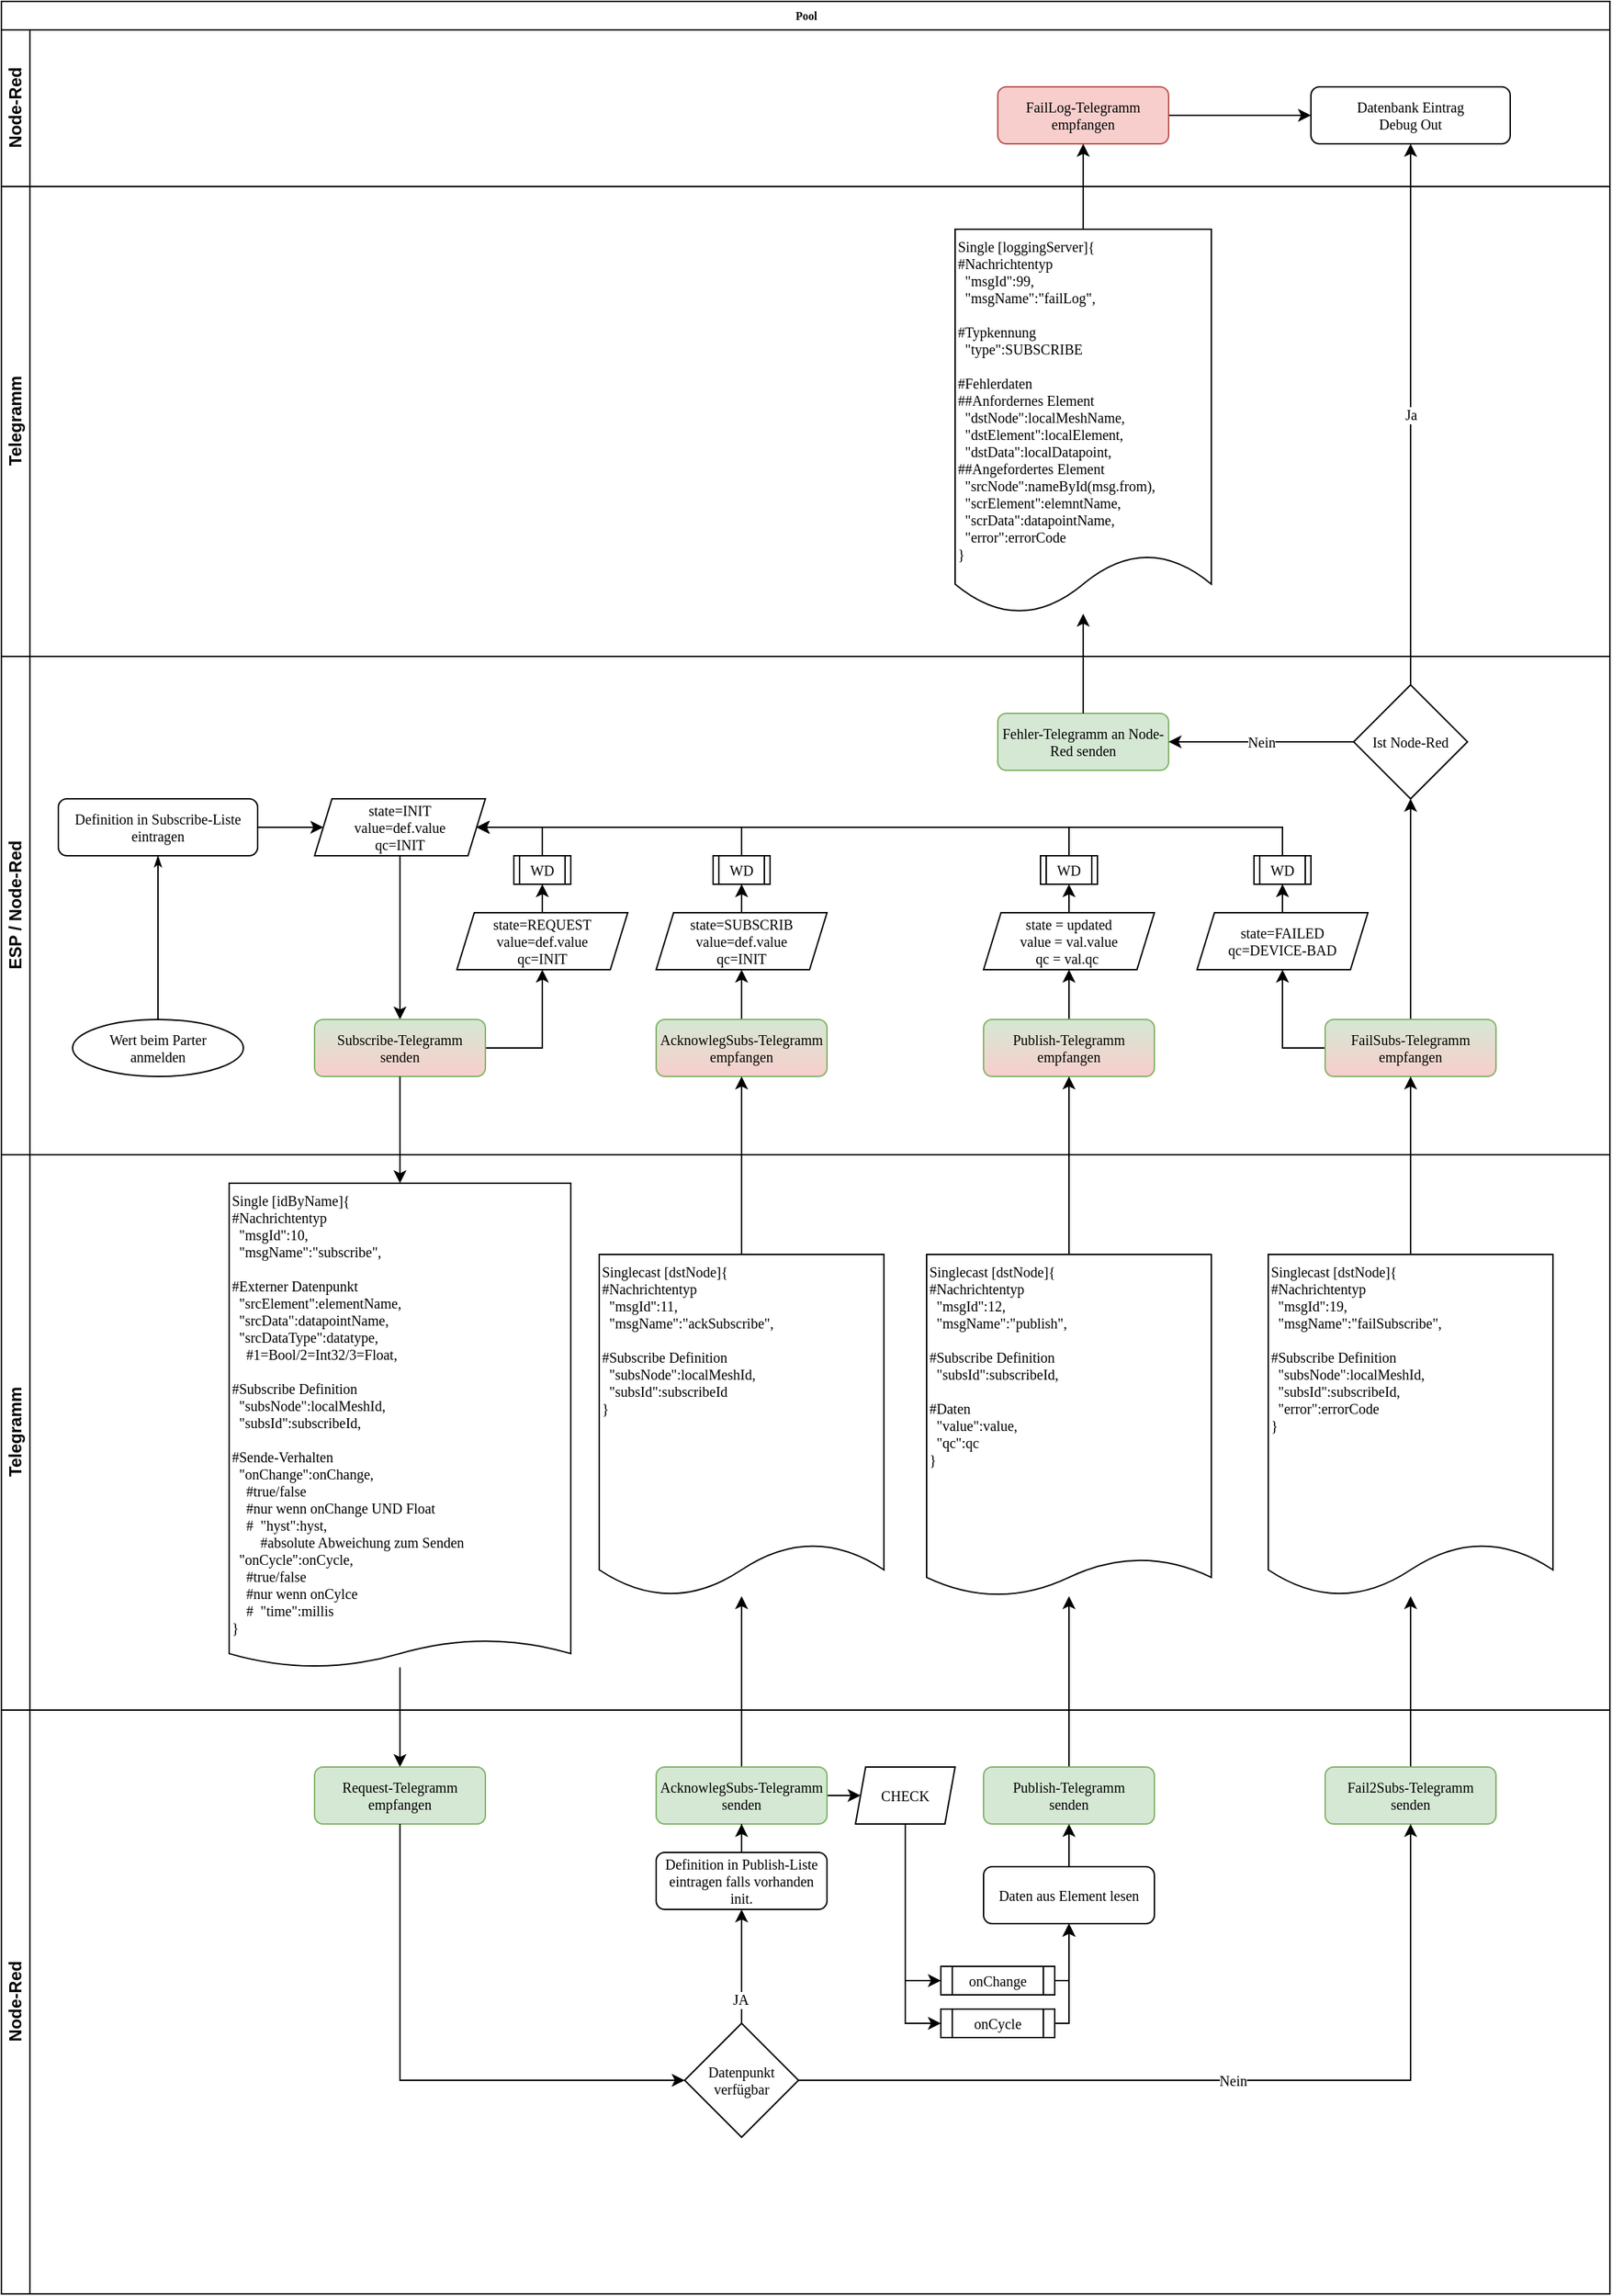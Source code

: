<mxfile version="13.0.3" type="device" pages="10"><diagram name="Subscribe [1x]" id="c7488fd3-1785-93aa-aadb-54a6760d102a"><mxGraphModel dx="1024" dy="592" grid="1" gridSize="10" guides="1" tooltips="1" connect="1" arrows="1" fold="1" page="1" pageScale="1" pageWidth="1169" pageHeight="1654" background="#ffffff" math="0" shadow="0"><root><mxCell id="0"/><mxCell id="1" parent="0"/><mxCell id="2b4e8129b02d487f-1" value="Pool" style="swimlane;html=1;childLayout=stackLayout;horizontal=1;startSize=20;horizontalStack=0;rounded=0;shadow=0;labelBackgroundColor=none;strokeWidth=1;fontFamily=Verdana;fontSize=8;align=center;" parent="1" vertex="1"><mxGeometry x="20" y="20" width="1130" height="1610" as="geometry"/></mxCell><mxCell id="2b4e8129b02d487f-2" value="Node-Red" style="swimlane;html=1;startSize=20;horizontal=0;" parent="2b4e8129b02d487f-1" vertex="1"><mxGeometry y="20" width="1130" height="110" as="geometry"/></mxCell><mxCell id="DOA8N1HpijFlhYViDIPM-158" style="edgeStyle=orthogonalEdgeStyle;rounded=0;jumpStyle=gap;orthogonalLoop=1;jettySize=auto;html=1;fontFamily=Verdana;fontSize=10;" parent="2b4e8129b02d487f-2" source="DOA8N1HpijFlhYViDIPM-154" target="DOA8N1HpijFlhYViDIPM-157" edge="1"><mxGeometry relative="1" as="geometry"/></mxCell><mxCell id="DOA8N1HpijFlhYViDIPM-157" value="Datenbank Eintrag&lt;br&gt;Debug Out" style="rounded=1;whiteSpace=wrap;html=1;shadow=0;fontFamily=Verdana;fontSize=10;align=center;strokeWidth=1;" parent="2b4e8129b02d487f-2" vertex="1"><mxGeometry x="920" y="40" width="140" height="40" as="geometry"/></mxCell><mxCell id="DOA8N1HpijFlhYViDIPM-154" value="FailLog-Telegramm&lt;br style=&quot;font-size: 10px&quot;&gt;empfangen" style="rounded=1;whiteSpace=wrap;html=1;shadow=0;fontFamily=Verdana;fontSize=10;align=center;strokeColor=#b85450;strokeWidth=1;fillColor=#f8cecc;" parent="2b4e8129b02d487f-2" vertex="1"><mxGeometry x="700" y="40" width="120" height="40" as="geometry"/></mxCell><mxCell id="DOA8N1HpijFlhYViDIPM-215" value="Telegramm" style="swimlane;html=1;startSize=20;horizontal=0;" parent="2b4e8129b02d487f-1" vertex="1"><mxGeometry y="130" width="1130" height="330" as="geometry"/></mxCell><mxCell id="DOA8N1HpijFlhYViDIPM-153" value="Single [loggingServer]{&lt;br&gt;#Nachrichtentyp&lt;br&gt;&amp;nbsp; &quot;msgId&quot;:99,&lt;br&gt;&amp;nbsp; &quot;msgName&quot;:&quot;failLog&quot;,&lt;br&gt;&lt;br&gt;#Typkennung&lt;br&gt;&amp;nbsp; &quot;type&quot;:SUBSCRIBE&lt;br&gt;&lt;br&gt;#Fehlerdaten&lt;br&gt;##Anfordernes Element&lt;br&gt;&amp;nbsp; &quot;dstNode&quot;:localMeshName,&lt;br&gt;&amp;nbsp; &quot;dstElement&quot;:localElement,&lt;br&gt;&amp;nbsp; &quot;dstData&quot;:localDatapoint,&lt;br&gt;##Angefordertes Element&lt;br&gt;&amp;nbsp; &quot;srcNode&quot;:nameById(msg.from),&lt;br&gt;&amp;nbsp; &quot;scrElement&quot;:elemntName,&lt;br&gt;&amp;nbsp; &quot;scrData&quot;:datapointName,&lt;br&gt;&amp;nbsp; &quot;error&quot;:errorCode&lt;br&gt;}&lt;span&gt;&lt;br&gt;&lt;/span&gt;" style="shape=document;whiteSpace=wrap;html=1;boundedLbl=1;fontFamily=Verdana;fontSize=10;align=left;verticalAlign=top;size=0.154;" parent="DOA8N1HpijFlhYViDIPM-215" vertex="1"><mxGeometry x="670" y="30" width="180" height="270" as="geometry"/></mxCell><mxCell id="DOA8N1HpijFlhYViDIPM-162" value="ESP / Node-Red" style="swimlane;html=1;startSize=20;horizontal=0;" parent="2b4e8129b02d487f-1" vertex="1"><mxGeometry y="460" width="1130" height="350" as="geometry"/></mxCell><mxCell id="DOA8N1HpijFlhYViDIPM-228" style="edgeStyle=orthogonalEdgeStyle;rounded=0;jumpStyle=gap;orthogonalLoop=1;jettySize=auto;html=1;fontFamily=Verdana;fontSize=10;" parent="DOA8N1HpijFlhYViDIPM-162" source="DOA8N1HpijFlhYViDIPM-206" target="DOA8N1HpijFlhYViDIPM-180" edge="1"><mxGeometry relative="1" as="geometry"/></mxCell><mxCell id="DOA8N1HpijFlhYViDIPM-213" value="Fehler-Telegramm an Node-Red senden" style="rounded=1;whiteSpace=wrap;html=1;shadow=0;fontFamily=Verdana;fontSize=10;align=center;strokeColor=#82b366;strokeWidth=1;fillColor=#d5e8d4;" parent="DOA8N1HpijFlhYViDIPM-162" vertex="1"><mxGeometry x="700" y="40" width="120" height="40" as="geometry"/></mxCell><mxCell id="DOA8N1HpijFlhYViDIPM-223" value="Ist Node-Red" style="rhombus;whiteSpace=wrap;html=1;fillColor=none;gradientColor=#F8CECC;fontFamily=Verdana;fontSize=10;align=center;" parent="DOA8N1HpijFlhYViDIPM-162" vertex="1"><mxGeometry x="950" y="20" width="80" height="80" as="geometry"/></mxCell><mxCell id="DOA8N1HpijFlhYViDIPM-206" value="Definition in Subscribe-Liste eintragen" style="rounded=1;whiteSpace=wrap;html=1;shadow=0;fontFamily=Verdana;fontSize=10;fontColor=#000000;align=center;strokeColor=#000000;strokeWidth=1;fillColor=#ffffff;" parent="DOA8N1HpijFlhYViDIPM-162" vertex="1"><mxGeometry x="40" y="100" width="140" height="40" as="geometry"/></mxCell><mxCell id="DOA8N1HpijFlhYViDIPM-165" style="edgeStyle=orthogonalEdgeStyle;rounded=0;orthogonalLoop=1;jettySize=auto;html=1;exitX=0.5;exitY=0;exitDx=0;exitDy=0;fontFamily=Verdana;fontSize=10;" parent="DOA8N1HpijFlhYViDIPM-162" source="DOA8N1HpijFlhYViDIPM-204" target="DOA8N1HpijFlhYViDIPM-180" edge="1"><mxGeometry relative="1" as="geometry"/></mxCell><mxCell id="DOA8N1HpijFlhYViDIPM-166" style="edgeStyle=orthogonalEdgeStyle;rounded=0;orthogonalLoop=1;jettySize=auto;html=1;exitX=0.5;exitY=0;exitDx=0;exitDy=0;fontFamily=Verdana;fontSize=10;" parent="DOA8N1HpijFlhYViDIPM-162" source="DOA8N1HpijFlhYViDIPM-174" target="DOA8N1HpijFlhYViDIPM-180" edge="1"><mxGeometry relative="1" as="geometry"><mxPoint x="440" y="160" as="targetPoint"/></mxGeometry></mxCell><mxCell id="DOA8N1HpijFlhYViDIPM-169" style="edgeStyle=orthogonalEdgeStyle;rounded=0;orthogonalLoop=1;jettySize=auto;html=1;entryX=0.5;entryY=1;entryDx=0;entryDy=0;fontFamily=Verdana;fontSize=10;" parent="DOA8N1HpijFlhYViDIPM-162" source="DOA8N1HpijFlhYViDIPM-203" target="DOA8N1HpijFlhYViDIPM-204" edge="1"><mxGeometry relative="1" as="geometry"><mxPoint x="760" y="180" as="sourcePoint"/></mxGeometry></mxCell><mxCell id="DOA8N1HpijFlhYViDIPM-180" value="state=INIT&lt;br&gt;value=def.value&lt;br&gt;qc=INIT" style="shape=parallelogram;perimeter=parallelogramPerimeter;whiteSpace=wrap;html=1;fontFamily=Verdana;fontSize=10;fontColor=#000000;align=center;strokeColor=#000000;fillColor=#ffffff;size=0.102;" parent="DOA8N1HpijFlhYViDIPM-162" vertex="1"><mxGeometry x="220" y="100" width="120" height="40" as="geometry"/></mxCell><mxCell id="DOA8N1HpijFlhYViDIPM-189" value="state=REQUEST&lt;span style=&quot;font-family: monospace ; font-size: 0px&quot;&gt;%3CmxGraphModel%3E%3Croot%3E%3CmxCell%20id%3D%220%22%2F%3E%3CmxCell%20id%3D%221%22%20parent%3D%220%22%2F%3E%3CmxCell%20id%3D%222%22%20value%3D%22state%3DSUBSCRIB%26lt%3Bbr%26gt%3Bvalue%3Ddef.value%26lt%3Bbr%26gt%3Bqc%3DINIT%22%20style%3D%22shape%3Dparallelogram%3Bperimeter%3DparallelogramPerimeter%3BwhiteSpace%3Dwrap%3Bhtml%3D1%3BfontFamily%3DVerdana%3BfontSize%3D10%3BfontColor%3D%23000000%3Balign%3Dcenter%3BstrokeColor%3D%23000000%3BfillColor%3D%23ffffff%3Bsize%3D0.102%3B%22%20vertex%3D%221%22%20parent%3D%221%22%3E%3CmxGeometry%20x%3D%22750%22%20y%3D%22210%22%20width%3D%22110%22%20height%3D%2240%22%20as%3D%22geometry%22%2F%3E%3C%2FmxCell%3E%3C%2Froot%3E%3C%2FmxGraphModel%3E&lt;/span&gt;&lt;br&gt;value=def.value&lt;br&gt;qc=INIT" style="shape=parallelogram;perimeter=parallelogramPerimeter;whiteSpace=wrap;html=1;fontFamily=Verdana;fontSize=10;fontColor=#000000;align=center;strokeColor=#000000;fillColor=#ffffff;size=0.102;" parent="DOA8N1HpijFlhYViDIPM-162" vertex="1"><mxGeometry x="320" y="180" width="120" height="40" as="geometry"/></mxCell><mxCell id="DOA8N1HpijFlhYViDIPM-176" value="WD" style="shape=process;whiteSpace=wrap;html=1;backgroundOutline=1;fontFamily=Verdana;fontSize=10;align=center;" parent="DOA8N1HpijFlhYViDIPM-162" vertex="1"><mxGeometry x="360" y="140" width="40" height="20" as="geometry"/></mxCell><mxCell id="DOA8N1HpijFlhYViDIPM-204" value="WD" style="shape=process;whiteSpace=wrap;html=1;backgroundOutline=1;fontFamily=Verdana;fontSize=10;align=center;" parent="DOA8N1HpijFlhYViDIPM-162" vertex="1"><mxGeometry x="500" y="140" width="40" height="20" as="geometry"/></mxCell><mxCell id="DOA8N1HpijFlhYViDIPM-203" value="state=SUBSCRIB&lt;br&gt;value=def.value&lt;br&gt;qc=INIT" style="shape=parallelogram;perimeter=parallelogramPerimeter;whiteSpace=wrap;html=1;fontFamily=Verdana;fontSize=10;fontColor=#000000;align=center;strokeColor=#000000;fillColor=#ffffff;size=0.102;" parent="DOA8N1HpijFlhYViDIPM-162" vertex="1"><mxGeometry x="460" y="180" width="120" height="40" as="geometry"/></mxCell><mxCell id="DOA8N1HpijFlhYViDIPM-196" style="edgeStyle=orthogonalEdgeStyle;rounded=0;orthogonalLoop=1;jettySize=auto;html=1;exitX=0.5;exitY=0;exitDx=0;exitDy=0;fontFamily=Verdana;fontSize=10;" parent="DOA8N1HpijFlhYViDIPM-162" source="DOA8N1HpijFlhYViDIPM-176" target="DOA8N1HpijFlhYViDIPM-180" edge="1"><mxGeometry relative="1" as="geometry"/></mxCell><mxCell id="DOA8N1HpijFlhYViDIPM-200" style="edgeStyle=orthogonalEdgeStyle;rounded=0;orthogonalLoop=1;jettySize=auto;html=1;entryX=0.5;entryY=1;entryDx=0;entryDy=0;fontFamily=Verdana;fontSize=10;" parent="DOA8N1HpijFlhYViDIPM-162" source="DOA8N1HpijFlhYViDIPM-189" target="DOA8N1HpijFlhYViDIPM-176" edge="1"><mxGeometry relative="1" as="geometry"><mxPoint x="570" y="180" as="sourcePoint"/></mxGeometry></mxCell><mxCell id="DOA8N1HpijFlhYViDIPM-172" style="edgeStyle=orthogonalEdgeStyle;rounded=0;jumpStyle=gap;orthogonalLoop=1;jettySize=auto;html=1;fontFamily=Verdana;fontSize=10;exitX=0.5;exitY=0;exitDx=0;exitDy=0;" parent="DOA8N1HpijFlhYViDIPM-162" source="DOA8N1HpijFlhYViDIPM-173" target="DOA8N1HpijFlhYViDIPM-180" edge="1"><mxGeometry relative="1" as="geometry"/></mxCell><mxCell id="DOA8N1HpijFlhYViDIPM-192" style="edgeStyle=orthogonalEdgeStyle;rounded=0;orthogonalLoop=1;jettySize=auto;html=1;fontFamily=Verdana;fontSize=10;" parent="DOA8N1HpijFlhYViDIPM-162" source="DOA8N1HpijFlhYViDIPM-183" target="DOA8N1HpijFlhYViDIPM-203" edge="1"><mxGeometry relative="1" as="geometry"><mxPoint x="710.029" y="214.971" as="targetPoint"/></mxGeometry></mxCell><mxCell id="DOA8N1HpijFlhYViDIPM-193" style="edgeStyle=orthogonalEdgeStyle;rounded=0;html=1;labelBackgroundColor=none;startArrow=none;startFill=0;startSize=5;endArrow=classicThin;endFill=1;endSize=5;jettySize=auto;orthogonalLoop=1;strokeWidth=1;fontFamily=Verdana;fontSize=8;" parent="DOA8N1HpijFlhYViDIPM-162" source="DOA8N1HpijFlhYViDIPM-171" target="DOA8N1HpijFlhYViDIPM-206" edge="1"><mxGeometry relative="1" as="geometry"><mxPoint x="110" y="175" as="sourcePoint"/></mxGeometry></mxCell><mxCell id="DOA8N1HpijFlhYViDIPM-195" style="edgeStyle=orthogonalEdgeStyle;rounded=0;orthogonalLoop=1;jettySize=auto;html=1;fontFamily=Verdana;fontSize=10;" parent="DOA8N1HpijFlhYViDIPM-162" source="DOA8N1HpijFlhYViDIPM-180" target="DOA8N1HpijFlhYViDIPM-184" edge="1"><mxGeometry relative="1" as="geometry"><mxPoint x="360.0" y="215" as="sourcePoint"/><mxPoint x="280" y="235" as="targetPoint"/></mxGeometry></mxCell><mxCell id="DOA8N1HpijFlhYViDIPM-199" style="edgeStyle=orthogonalEdgeStyle;rounded=0;orthogonalLoop=1;jettySize=auto;html=1;exitX=1;exitY=0.5;exitDx=0;exitDy=0;fontFamily=Verdana;fontSize=10;" parent="DOA8N1HpijFlhYViDIPM-162" source="DOA8N1HpijFlhYViDIPM-184" target="DOA8N1HpijFlhYViDIPM-189" edge="1"><mxGeometry relative="1" as="geometry"/></mxCell><mxCell id="DOA8N1HpijFlhYViDIPM-207" value="Nein" style="edgeStyle=orthogonalEdgeStyle;rounded=0;jumpStyle=gap;orthogonalLoop=1;jettySize=auto;html=1;fontFamily=Verdana;fontSize=10;" parent="DOA8N1HpijFlhYViDIPM-162" source="DOA8N1HpijFlhYViDIPM-223" target="DOA8N1HpijFlhYViDIPM-213" edge="1"><mxGeometry relative="1" as="geometry"><mxPoint x="940" y="110" as="targetPoint"/></mxGeometry></mxCell><mxCell id="DOA8N1HpijFlhYViDIPM-167" style="edgeStyle=orthogonalEdgeStyle;rounded=0;orthogonalLoop=1;jettySize=auto;html=1;exitX=0.5;exitY=0;exitDx=0;exitDy=0;entryX=0.5;entryY=1;entryDx=0;entryDy=0;fontFamily=Verdana;fontSize=10;" parent="DOA8N1HpijFlhYViDIPM-162" source="DOA8N1HpijFlhYViDIPM-190" target="DOA8N1HpijFlhYViDIPM-174" edge="1"><mxGeometry relative="1" as="geometry"/></mxCell><mxCell id="DOA8N1HpijFlhYViDIPM-174" value="WD" style="shape=process;whiteSpace=wrap;html=1;backgroundOutline=1;fontFamily=Verdana;fontSize=10;align=center;" parent="DOA8N1HpijFlhYViDIPM-162" vertex="1"><mxGeometry x="730" y="140" width="40" height="20" as="geometry"/></mxCell><mxCell id="DOA8N1HpijFlhYViDIPM-190" value="state = updated&lt;br&gt;value = val.value&lt;br&gt;qc = val.qc&amp;nbsp;" style="shape=parallelogram;perimeter=parallelogramPerimeter;whiteSpace=wrap;html=1;fontFamily=Verdana;fontSize=10;fontColor=#000000;align=center;strokeColor=#000000;fillColor=#ffffff;size=0.102;" parent="DOA8N1HpijFlhYViDIPM-162" vertex="1"><mxGeometry x="690" y="180" width="120" height="40" as="geometry"/></mxCell><mxCell id="DOA8N1HpijFlhYViDIPM-173" value="WD" style="shape=process;whiteSpace=wrap;html=1;backgroundOutline=1;fontFamily=Verdana;fontSize=10;align=center;" parent="DOA8N1HpijFlhYViDIPM-162" vertex="1"><mxGeometry x="880" y="140" width="40" height="20" as="geometry"/></mxCell><mxCell id="DOA8N1HpijFlhYViDIPM-186" value="state=FAILED&lt;span style=&quot;font-family: monospace ; font-size: 0px&quot;&gt;%3CmxGraphModel%3E%3Croot%3E%3CmxCell%20id%3D%220%22%2F%3E%3CmxCell%20id%3D%221%22%20parent%3D%220%22%2F%3E%3CmxCell%20id%3D%222%22%20value%3D%22state%3DSUBSCRIB%26lt%3Bbr%26gt%3Bvalue%3Ddef.value%26lt%3Bbr%26gt%3Bqc%3DINIT%22%20style%3D%22shape%3Dparallelogram%3Bperimeter%3DparallelogramPerimeter%3BwhiteSpace%3Dwrap%3Bhtml%3D1%3BfontFamily%3DVerdana%3BfontSize%3D10%3BfontColor%3D%23000000%3Balign%3Dcenter%3BstrokeColor%3D%23000000%3BfillColor%3D%23ffffff%3Bsize%3D0.102%3B%22%20vertex%3D%221%22%20parent%3D%221%22%3E%3CmxGeometry%20x%3D%22750%22%20y%3D%22210%22%20width%3D%22110%22%20height%3D%2240%22%20as%3D%22geometry%22%2F%3E%3C%2FmxCell%3E%3C%2Froot%3E%3C%2FmxGraphModel%3E&lt;br&gt;&lt;/span&gt;qc=DEVICE-BAD" style="shape=parallelogram;perimeter=parallelogramPerimeter;whiteSpace=wrap;html=1;fontFamily=Verdana;fontSize=10;fontColor=#000000;align=center;strokeColor=#000000;fillColor=#ffffff;size=0.102;" parent="DOA8N1HpijFlhYViDIPM-162" vertex="1"><mxGeometry x="840" y="180" width="120" height="40" as="geometry"/></mxCell><mxCell id="DOA8N1HpijFlhYViDIPM-179" style="edgeStyle=orthogonalEdgeStyle;rounded=0;orthogonalLoop=1;jettySize=auto;html=1;fontFamily=Verdana;fontSize=10;jumpStyle=gap;" parent="DOA8N1HpijFlhYViDIPM-162" source="DOA8N1HpijFlhYViDIPM-186" target="DOA8N1HpijFlhYViDIPM-173" edge="1"><mxGeometry relative="1" as="geometry"/></mxCell><mxCell id="DOA8N1HpijFlhYViDIPM-219" style="edgeStyle=orthogonalEdgeStyle;rounded=0;jumpStyle=gap;orthogonalLoop=1;jettySize=auto;html=1;fontFamily=Verdana;fontSize=10;" parent="DOA8N1HpijFlhYViDIPM-162" source="DOA8N1HpijFlhYViDIPM-182" target="DOA8N1HpijFlhYViDIPM-190" edge="1"><mxGeometry relative="1" as="geometry"/></mxCell><mxCell id="DOA8N1HpijFlhYViDIPM-182" value="Publish-Telegramm&lt;br style=&quot;font-size: 10px&quot;&gt;empfangen" style="rounded=1;whiteSpace=wrap;html=1;shadow=0;fontFamily=Verdana;fontSize=10;align=center;strokeColor=#82b366;strokeWidth=1;fillColor=#d5e8d4;gradientColor=#F8CECC;" parent="DOA8N1HpijFlhYViDIPM-162" vertex="1"><mxGeometry x="690" y="255" width="120" height="40" as="geometry"/></mxCell><mxCell id="DOA8N1HpijFlhYViDIPM-184" value="Subscribe-Telegramm&lt;br style=&quot;font-size: 10px&quot;&gt;senden" style="rounded=1;whiteSpace=wrap;html=1;shadow=0;fontFamily=Verdana;fontSize=10;align=center;strokeColor=#82b366;strokeWidth=1;fillColor=#d5e8d4;gradientColor=#F8CECC;" parent="DOA8N1HpijFlhYViDIPM-162" vertex="1"><mxGeometry x="220" y="255" width="120" height="40" as="geometry"/></mxCell><mxCell id="DOA8N1HpijFlhYViDIPM-183" value="AcknowlegSubs-Telegramm&lt;br style=&quot;font-size: 10px&quot;&gt;empfangen" style="rounded=1;whiteSpace=wrap;html=1;shadow=0;fontFamily=Verdana;fontSize=10;align=center;strokeColor=#82b366;strokeWidth=1;fillColor=#d5e8d4;gradientColor=#F8CECC;" parent="DOA8N1HpijFlhYViDIPM-162" vertex="1"><mxGeometry x="460" y="255" width="120" height="40" as="geometry"/></mxCell><mxCell id="DOA8N1HpijFlhYViDIPM-171" value="Wert beim Parter&lt;br style=&quot;font-size: 10px;&quot;&gt;anmelden" style="ellipse;whiteSpace=wrap;html=1;fontFamily=Verdana;fontSize=10;" parent="DOA8N1HpijFlhYViDIPM-162" vertex="1"><mxGeometry x="50" y="255" width="120" height="40" as="geometry"/></mxCell><mxCell id="AhUtyKTfkBCm_WuI42M8-1" style="edgeStyle=orthogonalEdgeStyle;rounded=0;jumpStyle=gap;orthogonalLoop=1;jettySize=auto;html=1;startSize=50;endArrow=classic;endFill=1;strokeWidth=1;fontFamily=Helvetica;fontSize=16;" parent="DOA8N1HpijFlhYViDIPM-162" source="DOA8N1HpijFlhYViDIPM-212" target="DOA8N1HpijFlhYViDIPM-223" edge="1"><mxGeometry relative="1" as="geometry"/></mxCell><mxCell id="AhUtyKTfkBCm_WuI42M8-3" style="edgeStyle=orthogonalEdgeStyle;rounded=0;jumpStyle=gap;orthogonalLoop=1;jettySize=auto;html=1;startSize=50;endArrow=classic;endFill=1;strokeWidth=1;fontFamily=Verdana;fontSize=10;exitX=0;exitY=0.5;exitDx=0;exitDy=0;" parent="DOA8N1HpijFlhYViDIPM-162" source="DOA8N1HpijFlhYViDIPM-212" target="DOA8N1HpijFlhYViDIPM-186" edge="1"><mxGeometry relative="1" as="geometry"/></mxCell><mxCell id="DOA8N1HpijFlhYViDIPM-212" value="FailSubs-Telegramm&lt;br style=&quot;font-size: 10px&quot;&gt;empfangen" style="rounded=1;whiteSpace=wrap;html=1;shadow=0;fontFamily=Verdana;fontSize=10;align=center;strokeColor=#82b366;strokeWidth=1;fillColor=#d5e8d4;gradientColor=#F8CECC;" parent="DOA8N1HpijFlhYViDIPM-162" vertex="1"><mxGeometry x="930" y="255" width="120" height="40" as="geometry"/></mxCell><mxCell id="2b4e8129b02d487f-3" value="Telegramm" style="swimlane;html=1;startSize=20;horizontal=0;swimlaneFillColor=none;" parent="2b4e8129b02d487f-1" vertex="1"><mxGeometry y="810" width="1130" height="390" as="geometry"/></mxCell><mxCell id="DOA8N1HpijFlhYViDIPM-134" value="&lt;span&gt;Singlecast [dstNode]{&lt;br&gt;&lt;/span&gt;#Nachrichtentyp&lt;br&gt;&lt;span&gt;&amp;nbsp; &quot;msgId&quot;:19,&lt;br&gt;&lt;/span&gt;&amp;nbsp; &quot;msgName&quot;:&quot;failSubscribe&quot;,&lt;br&gt;&lt;br&gt;#Subscribe Definition&lt;br&gt;&amp;nbsp; &quot;subsNode&quot;:localMeshId,&lt;br&gt;&amp;nbsp; &quot;subsId&quot;:subscribeId,&lt;br&gt;&amp;nbsp; &quot;error&quot;:errorCode&lt;br&gt;}" style="shape=document;whiteSpace=wrap;html=1;boundedLbl=1;fontFamily=Verdana;fontSize=10;align=left;verticalAlign=top;size=0.154;" parent="2b4e8129b02d487f-3" vertex="1"><mxGeometry x="890" y="70" width="200" height="240" as="geometry"/></mxCell><mxCell id="DOA8N1HpijFlhYViDIPM-93" value="&lt;span&gt;Singlecast [dstNode]{&lt;br&gt;&lt;/span&gt;#Nachrichtentyp&lt;br&gt;&lt;span&gt;&amp;nbsp; &quot;msgId&quot;:12,&lt;br&gt;&lt;/span&gt;&amp;nbsp; &quot;msgName&quot;:&quot;publish&quot;,&lt;br&gt;&lt;br&gt;#Subscribe Definition&lt;br&gt;&amp;nbsp; &quot;subsId&quot;:subscribeId,&lt;br&gt;&lt;br&gt;#Daten&lt;br&gt;&amp;nbsp; &quot;value&quot;:value,&lt;br&gt;&amp;nbsp; &quot;qc&quot;:qc&lt;br&gt;}" style="shape=document;whiteSpace=wrap;html=1;boundedLbl=1;fontFamily=Verdana;fontSize=10;align=left;verticalAlign=top;size=0.11;" parent="2b4e8129b02d487f-3" vertex="1"><mxGeometry x="650" y="70" width="200" height="240" as="geometry"/></mxCell><mxCell id="DOA8N1HpijFlhYViDIPM-9" value="&lt;span&gt;Singlecast [dstNode]{&lt;br&gt;&lt;/span&gt;#Nachrichtentyp&lt;br&gt;&lt;span&gt;&amp;nbsp; &quot;msgId&quot;:11,&lt;br&gt;&lt;/span&gt;&amp;nbsp; &quot;msgName&quot;:&quot;ackSubscribe&quot;,&lt;br&gt;&lt;br&gt;#Subscribe Definition&lt;br&gt;&amp;nbsp; &quot;subsNode&quot;:localMeshId,&lt;br&gt;&amp;nbsp; &quot;subsId&quot;:subscribeId&lt;br&gt;}" style="shape=document;whiteSpace=wrap;html=1;boundedLbl=1;fontFamily=Verdana;fontSize=10;align=left;verticalAlign=top;size=0.154;" parent="2b4e8129b02d487f-3" vertex="1"><mxGeometry x="420" y="70" width="200" height="240" as="geometry"/></mxCell><mxCell id="DOA8N1HpijFlhYViDIPM-4" value="&lt;span&gt;Single [idByName]{&lt;br&gt;&lt;/span&gt;#Nachrichtentyp&lt;br&gt;&lt;span&gt;&amp;nbsp; &quot;msgId&quot;:10,&lt;br&gt;&lt;/span&gt;&amp;nbsp; &quot;msgName&quot;:&quot;subscribe&quot;,&lt;br&gt;&lt;br&gt;#Externer Datenpunkt&lt;br&gt;&lt;span&gt;&amp;nbsp; &quot;srcElement&quot;:elementName,&lt;br&gt;&amp;nbsp; &quot;srcData&quot;:datapointName,&lt;br&gt;&lt;/span&gt;&amp;nbsp; &quot;srcDataType&quot;:datatype,&lt;br&gt;&amp;nbsp; &amp;nbsp; #1=Bool/2=Int32/3=Float,&lt;br&gt;&lt;span&gt;&lt;br&gt;#Subscribe Definition&lt;br&gt;&amp;nbsp; &quot;subsNode&quot;:localMeshId,&lt;br&gt;&amp;nbsp; &quot;subsId&quot;:subscribeId,&lt;br&gt;&lt;/span&gt;&lt;span&gt;&lt;br&gt;#Sende-Verhalten&lt;br&gt;&amp;nbsp; &quot;onChange&quot;:onChange,&lt;br&gt;&amp;nbsp; &amp;nbsp; #true/false&lt;br&gt;&amp;nbsp; &amp;nbsp; #nur wenn onChange UND Float&lt;br&gt;&amp;nbsp; &amp;nbsp; #&amp;nbsp; &quot;hyst&quot;:hyst,&lt;br&gt;&amp;nbsp; &amp;nbsp; &amp;nbsp; &amp;nbsp; #absolute Abweichung zum Senden&lt;br&gt;&amp;nbsp; &quot;onCycle&quot;:onCycle,&lt;br&gt;&amp;nbsp; &amp;nbsp; #true/false&lt;br&gt;&amp;nbsp; &amp;nbsp; #nur wenn onCylce&lt;br&gt;&amp;nbsp; &amp;nbsp; #&amp;nbsp; &quot;time&quot;:millis&lt;br&gt;}&lt;br&gt;&lt;/span&gt;" style="shape=document;whiteSpace=wrap;html=1;boundedLbl=1;fontFamily=Verdana;fontSize=10;align=left;verticalAlign=top;size=0.057;" parent="2b4e8129b02d487f-3" vertex="1"><mxGeometry x="160" y="20" width="240" height="340" as="geometry"/></mxCell><mxCell id="DOA8N1HpijFlhYViDIPM-12" style="edgeStyle=orthogonalEdgeStyle;rounded=0;orthogonalLoop=1;jettySize=auto;html=1;entryX=0.5;entryY=0;entryDx=0;entryDy=0;fontFamily=Verdana;fontSize=10;" parent="2b4e8129b02d487f-1" source="DOA8N1HpijFlhYViDIPM-184" target="DOA8N1HpijFlhYViDIPM-4" edge="1"><mxGeometry relative="1" as="geometry"><mxPoint x="290" y="320" as="sourcePoint"/></mxGeometry></mxCell><mxCell id="DOA8N1HpijFlhYViDIPM-48" style="edgeStyle=orthogonalEdgeStyle;rounded=0;orthogonalLoop=1;jettySize=auto;html=1;exitX=0.5;exitY=0;exitDx=0;exitDy=0;fontFamily=Verdana;fontSize=10;" parent="2b4e8129b02d487f-1" source="DOA8N1HpijFlhYViDIPM-9" target="DOA8N1HpijFlhYViDIPM-183" edge="1"><mxGeometry relative="1" as="geometry"><mxPoint x="870" y="240" as="targetPoint"/></mxGeometry></mxCell><mxCell id="DOA8N1HpijFlhYViDIPM-95" style="edgeStyle=orthogonalEdgeStyle;rounded=0;orthogonalLoop=1;jettySize=auto;html=1;exitX=0.5;exitY=0;exitDx=0;exitDy=0;fontFamily=Verdana;fontSize=10;" parent="2b4e8129b02d487f-1" source="DOA8N1HpijFlhYViDIPM-93" target="DOA8N1HpijFlhYViDIPM-182" edge="1"><mxGeometry relative="1" as="geometry"><mxPoint x="980" y="240" as="targetPoint"/></mxGeometry></mxCell><mxCell id="DOA8N1HpijFlhYViDIPM-113" style="edgeStyle=orthogonalEdgeStyle;rounded=0;orthogonalLoop=1;jettySize=auto;html=1;exitX=0.5;exitY=0;exitDx=0;exitDy=0;fontFamily=Verdana;fontSize=10;" parent="2b4e8129b02d487f-1" source="DOA8N1HpijFlhYViDIPM-102" target="DOA8N1HpijFlhYViDIPM-9" edge="1"><mxGeometry relative="1" as="geometry"/></mxCell><mxCell id="DOA8N1HpijFlhYViDIPM-114" style="edgeStyle=orthogonalEdgeStyle;rounded=0;orthogonalLoop=1;jettySize=auto;html=1;fontFamily=Verdana;fontSize=10;" parent="2b4e8129b02d487f-1" source="DOA8N1HpijFlhYViDIPM-4" target="DOA8N1HpijFlhYViDIPM-101" edge="1"><mxGeometry relative="1" as="geometry"/></mxCell><mxCell id="DOA8N1HpijFlhYViDIPM-118" style="edgeStyle=orthogonalEdgeStyle;rounded=0;orthogonalLoop=1;jettySize=auto;html=1;fontFamily=Verdana;fontSize=10;" parent="2b4e8129b02d487f-1" source="DOA8N1HpijFlhYViDIPM-103" target="DOA8N1HpijFlhYViDIPM-93" edge="1"><mxGeometry relative="1" as="geometry"/></mxCell><mxCell id="DOA8N1HpijFlhYViDIPM-150" style="edgeStyle=orthogonalEdgeStyle;rounded=0;jumpStyle=gap;orthogonalLoop=1;jettySize=auto;html=1;fontFamily=Verdana;fontSize=10;" parent="2b4e8129b02d487f-1" source="DOA8N1HpijFlhYViDIPM-134" target="DOA8N1HpijFlhYViDIPM-212" edge="1"><mxGeometry relative="1" as="geometry"><mxPoint x="630" y="330" as="targetPoint"/></mxGeometry></mxCell><mxCell id="DOA8N1HpijFlhYViDIPM-156" style="edgeStyle=orthogonalEdgeStyle;rounded=0;jumpStyle=gap;orthogonalLoop=1;jettySize=auto;html=1;fontFamily=Verdana;fontSize=10;" parent="2b4e8129b02d487f-1" source="DOA8N1HpijFlhYViDIPM-213" target="DOA8N1HpijFlhYViDIPM-153" edge="1"><mxGeometry relative="1" as="geometry"><mxPoint x="480" y="330" as="sourcePoint"/></mxGeometry></mxCell><mxCell id="DOA8N1HpijFlhYViDIPM-155" style="edgeStyle=orthogonalEdgeStyle;rounded=0;jumpStyle=gap;orthogonalLoop=1;jettySize=auto;html=1;fontFamily=Verdana;fontSize=10;" parent="2b4e8129b02d487f-1" source="DOA8N1HpijFlhYViDIPM-153" target="DOA8N1HpijFlhYViDIPM-154" edge="1"><mxGeometry relative="1" as="geometry"/></mxCell><mxCell id="DOA8N1HpijFlhYViDIPM-144" style="edgeStyle=orthogonalEdgeStyle;rounded=0;jumpStyle=gap;orthogonalLoop=1;jettySize=auto;html=1;fontFamily=Verdana;fontSize=10;" parent="2b4e8129b02d487f-1" source="DOA8N1HpijFlhYViDIPM-130" target="DOA8N1HpijFlhYViDIPM-134" edge="1"><mxGeometry relative="1" as="geometry"/></mxCell><mxCell id="AhUtyKTfkBCm_WuI42M8-2" value="Ja" style="edgeStyle=orthogonalEdgeStyle;rounded=0;jumpStyle=gap;orthogonalLoop=1;jettySize=auto;html=1;startSize=50;endArrow=classic;endFill=1;strokeWidth=1;fontFamily=Verdana;fontSize=10;" parent="2b4e8129b02d487f-1" source="DOA8N1HpijFlhYViDIPM-223" target="DOA8N1HpijFlhYViDIPM-157" edge="1"><mxGeometry relative="1" as="geometry"/></mxCell><mxCell id="DOA8N1HpijFlhYViDIPM-5" value="Node-Red" style="swimlane;html=1;startSize=20;horizontal=0;" parent="2b4e8129b02d487f-1" vertex="1"><mxGeometry y="1200" width="1130" height="410" as="geometry"/></mxCell><mxCell id="DOA8N1HpijFlhYViDIPM-130" value="Fail2Subs-Telegramm&lt;br style=&quot;font-size: 10px&quot;&gt;senden" style="rounded=1;whiteSpace=wrap;html=1;shadow=0;fontFamily=Verdana;fontSize=10;align=center;strokeColor=#82b366;strokeWidth=1;fillColor=#d5e8d4;" parent="DOA8N1HpijFlhYViDIPM-5" vertex="1"><mxGeometry x="930" y="40" width="120" height="40" as="geometry"/></mxCell><mxCell id="DOA8N1HpijFlhYViDIPM-101" value="Request-Telegramm&lt;br style=&quot;font-size: 10px&quot;&gt;empfangen" style="rounded=1;whiteSpace=wrap;html=1;shadow=0;fontFamily=Verdana;fontSize=10;align=center;strokeColor=#82b366;strokeWidth=1;fillColor=#d5e8d4;" parent="DOA8N1HpijFlhYViDIPM-5" vertex="1"><mxGeometry x="220" y="40" width="120" height="40" as="geometry"/></mxCell><mxCell id="DOA8N1HpijFlhYViDIPM-227" style="edgeStyle=orthogonalEdgeStyle;rounded=0;jumpStyle=gap;orthogonalLoop=1;jettySize=auto;html=1;fontFamily=Verdana;fontSize=10;exitX=1;exitY=0.5;exitDx=0;exitDy=0;" parent="DOA8N1HpijFlhYViDIPM-5" source="DOA8N1HpijFlhYViDIPM-115" target="DOA8N1HpijFlhYViDIPM-120" edge="1"><mxGeometry relative="1" as="geometry"><Array as="points"><mxPoint x="750" y="190"/></Array></mxGeometry></mxCell><mxCell id="DOA8N1HpijFlhYViDIPM-108" style="edgeStyle=orthogonalEdgeStyle;rounded=0;orthogonalLoop=1;jettySize=auto;html=1;fontFamily=Verdana;fontSize=10;" parent="DOA8N1HpijFlhYViDIPM-5" source="DOA8N1HpijFlhYViDIPM-121" target="DOA8N1HpijFlhYViDIPM-104" edge="1"><mxGeometry relative="1" as="geometry"/></mxCell><mxCell id="DOA8N1HpijFlhYViDIPM-122" value="JA" style="edgeLabel;html=1;align=center;verticalAlign=middle;resizable=0;points=[];fontSize=10;fontFamily=Verdana;" parent="DOA8N1HpijFlhYViDIPM-108" vertex="1" connectable="0"><mxGeometry x="-0.568" y="1" relative="1" as="geometry"><mxPoint as="offset"/></mxGeometry></mxCell><mxCell id="DOA8N1HpijFlhYViDIPM-133" style="edgeStyle=orthogonalEdgeStyle;rounded=0;orthogonalLoop=1;jettySize=auto;html=1;exitX=0.5;exitY=1;exitDx=0;exitDy=0;entryX=0;entryY=0.5;entryDx=0;entryDy=0;fontFamily=Verdana;fontSize=10;" parent="DOA8N1HpijFlhYViDIPM-5" source="DOA8N1HpijFlhYViDIPM-101" target="DOA8N1HpijFlhYViDIPM-121" edge="1"><mxGeometry relative="1" as="geometry"/></mxCell><mxCell id="DOA8N1HpijFlhYViDIPM-146" style="edgeStyle=orthogonalEdgeStyle;rounded=0;jumpStyle=gap;orthogonalLoop=1;jettySize=auto;html=1;entryX=0;entryY=0.5;entryDx=0;entryDy=0;fontFamily=Verdana;fontSize=10;" parent="DOA8N1HpijFlhYViDIPM-5" source="DOA8N1HpijFlhYViDIPM-111" target="DOA8N1HpijFlhYViDIPM-115" edge="1"><mxGeometry relative="1" as="geometry"/></mxCell><mxCell id="DOA8N1HpijFlhYViDIPM-147" style="edgeStyle=orthogonalEdgeStyle;rounded=0;jumpStyle=gap;orthogonalLoop=1;jettySize=auto;html=1;entryX=0;entryY=0.5;entryDx=0;entryDy=0;fontFamily=Verdana;fontSize=10;" parent="DOA8N1HpijFlhYViDIPM-5" source="DOA8N1HpijFlhYViDIPM-111" target="DOA8N1HpijFlhYViDIPM-116" edge="1"><mxGeometry relative="1" as="geometry"/></mxCell><mxCell id="DOA8N1HpijFlhYViDIPM-149" style="edgeStyle=orthogonalEdgeStyle;rounded=0;jumpStyle=gap;orthogonalLoop=1;jettySize=auto;html=1;exitX=1;exitY=0.5;exitDx=0;exitDy=0;fontFamily=Verdana;fontSize=10;" parent="DOA8N1HpijFlhYViDIPM-5" source="DOA8N1HpijFlhYViDIPM-116" target="DOA8N1HpijFlhYViDIPM-120" edge="1"><mxGeometry relative="1" as="geometry"><mxPoint x="960" y="180" as="targetPoint"/><Array as="points"><mxPoint x="750" y="220"/></Array></mxGeometry></mxCell><mxCell id="DOA8N1HpijFlhYViDIPM-132" value="Nein" style="edgeStyle=orthogonalEdgeStyle;rounded=0;orthogonalLoop=1;jettySize=auto;html=1;fontFamily=Verdana;fontSize=10;" parent="DOA8N1HpijFlhYViDIPM-5" source="DOA8N1HpijFlhYViDIPM-121" target="DOA8N1HpijFlhYViDIPM-130" edge="1"><mxGeometry relative="1" as="geometry"/></mxCell><mxCell id="DOA8N1HpijFlhYViDIPM-112" style="edgeStyle=orthogonalEdgeStyle;rounded=0;orthogonalLoop=1;jettySize=auto;html=1;fontFamily=Verdana;fontSize=10;" parent="DOA8N1HpijFlhYViDIPM-5" source="DOA8N1HpijFlhYViDIPM-102" target="DOA8N1HpijFlhYViDIPM-111" edge="1"><mxGeometry relative="1" as="geometry"/></mxCell><mxCell id="DOA8N1HpijFlhYViDIPM-111" value="CHECK" style="shape=parallelogram;perimeter=parallelogramPerimeter;whiteSpace=wrap;html=1;fontFamily=Verdana;fontSize=10;fontColor=#000000;align=center;strokeColor=#000000;fillColor=#ffffff;size=0.102;" parent="DOA8N1HpijFlhYViDIPM-5" vertex="1"><mxGeometry x="600" y="40" width="70" height="40" as="geometry"/></mxCell><mxCell id="DOA8N1HpijFlhYViDIPM-102" value="AcknowlegSubs-Telegramm&lt;br style=&quot;font-size: 10px&quot;&gt;senden" style="rounded=1;whiteSpace=wrap;html=1;shadow=0;fontFamily=Verdana;fontSize=10;align=center;strokeColor=#82b366;strokeWidth=1;fillColor=#d5e8d4;" parent="DOA8N1HpijFlhYViDIPM-5" vertex="1"><mxGeometry x="460" y="40" width="120" height="40" as="geometry"/></mxCell><mxCell id="DOA8N1HpijFlhYViDIPM-109" style="edgeStyle=orthogonalEdgeStyle;rounded=0;orthogonalLoop=1;jettySize=auto;html=1;fontFamily=Verdana;fontSize=10;" parent="DOA8N1HpijFlhYViDIPM-5" source="DOA8N1HpijFlhYViDIPM-104" target="DOA8N1HpijFlhYViDIPM-102" edge="1"><mxGeometry relative="1" as="geometry"><mxPoint x="533.556" y="150" as="targetPoint"/></mxGeometry></mxCell><mxCell id="DOA8N1HpijFlhYViDIPM-103" value="Publish-Telegramm&lt;br style=&quot;font-size: 10px&quot;&gt;senden" style="rounded=1;whiteSpace=wrap;html=1;shadow=0;fontFamily=Verdana;fontSize=10;align=center;strokeColor=#82b366;strokeWidth=1;fillColor=#d5e8d4;" parent="DOA8N1HpijFlhYViDIPM-5" vertex="1"><mxGeometry x="690" y="40" width="120" height="40" as="geometry"/></mxCell><mxCell id="DOA8N1HpijFlhYViDIPM-127" style="edgeStyle=orthogonalEdgeStyle;rounded=0;orthogonalLoop=1;jettySize=auto;html=1;exitX=0.5;exitY=0;exitDx=0;exitDy=0;fontFamily=Verdana;fontSize=10;" parent="DOA8N1HpijFlhYViDIPM-5" source="DOA8N1HpijFlhYViDIPM-120" target="DOA8N1HpijFlhYViDIPM-103" edge="1"><mxGeometry relative="1" as="geometry"/></mxCell><mxCell id="DOA8N1HpijFlhYViDIPM-120" value="Daten aus Element lesen" style="rounded=1;whiteSpace=wrap;html=1;shadow=0;fontFamily=Verdana;fontSize=10;fontColor=#000000;align=center;strokeColor=#000000;strokeWidth=1;fillColor=#ffffff;" parent="DOA8N1HpijFlhYViDIPM-5" vertex="1"><mxGeometry x="690" y="110" width="120" height="40" as="geometry"/></mxCell><mxCell id="DOA8N1HpijFlhYViDIPM-104" value="Definition in Publish-Liste eintragen falls vorhanden init." style="rounded=1;whiteSpace=wrap;html=1;shadow=0;fontFamily=Verdana;fontSize=10;fontColor=#000000;align=center;strokeColor=#000000;strokeWidth=1;fillColor=#ffffff;" parent="DOA8N1HpijFlhYViDIPM-5" vertex="1"><mxGeometry x="460" y="100" width="120" height="40" as="geometry"/></mxCell><mxCell id="DOA8N1HpijFlhYViDIPM-115" value="onChange" style="shape=process;whiteSpace=wrap;html=1;backgroundOutline=1;fontFamily=Verdana;fontSize=10;align=center;" parent="DOA8N1HpijFlhYViDIPM-5" vertex="1"><mxGeometry x="660" y="180" width="80" height="20" as="geometry"/></mxCell><mxCell id="DOA8N1HpijFlhYViDIPM-116" value="onCycle" style="shape=process;whiteSpace=wrap;html=1;backgroundOutline=1;fontFamily=Verdana;fontSize=10;align=center;" parent="DOA8N1HpijFlhYViDIPM-5" vertex="1"><mxGeometry x="660" y="210" width="80" height="20" as="geometry"/></mxCell><mxCell id="DOA8N1HpijFlhYViDIPM-121" value="Datenpunkt verfügbar" style="rhombus;whiteSpace=wrap;html=1;fontFamily=Verdana;fontSize=10;align=center;" parent="DOA8N1HpijFlhYViDIPM-5" vertex="1"><mxGeometry x="480" y="220" width="80" height="80" as="geometry"/></mxCell></root></mxGraphModel></diagram><diagram name="Push [2x]" id="r1tEv3isEMhbueAp2u2a"><mxGraphModel dx="1024" dy="592" grid="1" gridSize="10" guides="1" tooltips="1" connect="1" arrows="1" fold="1" page="1" pageScale="1" pageWidth="1169" pageHeight="827" background="#ffffff" math="0" shadow="0"><root><mxCell id="wjOfrVY9fDrmU5BKz4iP-0"/><mxCell id="wjOfrVY9fDrmU5BKz4iP-1" parent="wjOfrVY9fDrmU5BKz4iP-0"/><mxCell id="wjOfrVY9fDrmU5BKz4iP-2" value="Pool" style="swimlane;html=1;childLayout=stackLayout;horizontal=1;startSize=20;horizontalStack=0;rounded=0;shadow=0;labelBackgroundColor=none;strokeWidth=1;fontFamily=Verdana;fontSize=8;align=center;" parent="wjOfrVY9fDrmU5BKz4iP-1" vertex="1"><mxGeometry x="20" y="20" width="1130" height="790" as="geometry"/></mxCell><mxCell id="wjOfrVY9fDrmU5BKz4iP-11" value="ESP / Node-Red" style="swimlane;html=1;startSize=20;horizontal=0;fillColor=#FFFFFF;" parent="wjOfrVY9fDrmU5BKz4iP-2" vertex="1"><mxGeometry y="20" width="1130" height="120" as="geometry"/></mxCell><mxCell id="wjOfrVY9fDrmU5BKz4iP-27" value="Wert an Partner senden" style="ellipse;whiteSpace=wrap;html=1;fontFamily=Verdana;fontSize=10;" parent="wjOfrVY9fDrmU5BKz4iP-11" vertex="1"><mxGeometry x="60" y="40" width="120" height="40" as="geometry"/></mxCell><mxCell id="wjOfrVY9fDrmU5BKz4iP-89" style="edgeStyle=orthogonalEdgeStyle;rounded=0;orthogonalLoop=1;jettySize=auto;html=1;" parent="wjOfrVY9fDrmU5BKz4iP-11" source="wjOfrVY9fDrmU5BKz4iP-27" target="wjOfrVY9fDrmU5BKz4iP-47" edge="1"><mxGeometry relative="1" as="geometry"/></mxCell><mxCell id="wjOfrVY9fDrmU5BKz4iP-47" value="MeshPush-Telegramm&lt;br style=&quot;font-size: 10px&quot;&gt;senden" style="rounded=1;whiteSpace=wrap;html=1;shadow=0;fontFamily=Verdana;fontSize=10;align=center;strokeColor=#82b366;strokeWidth=1;fillColor=#d5e8d4;gradientColor=#F8CECC;" parent="wjOfrVY9fDrmU5BKz4iP-11" vertex="1"><mxGeometry x="220" y="40" width="120" height="40" as="geometry"/></mxCell><mxCell id="wjOfrVY9fDrmU5BKz4iP-4" style="edgeStyle=orthogonalEdgeStyle;rounded=0;jumpStyle=gap;orthogonalLoop=1;jettySize=auto;html=1;fontFamily=Verdana;fontSize=10;" parent="wjOfrVY9fDrmU5BKz4iP-11" source="wjOfrVY9fDrmU5BKz4iP-8" target="wjOfrVY9fDrmU5BKz4iP-7" edge="1"><mxGeometry relative="1" as="geometry"/></mxCell><mxCell id="wjOfrVY9fDrmU5BKz4iP-8" value="FailLog-Telegramm&lt;br style=&quot;font-size: 10px&quot;&gt;empfangen" style="rounded=1;whiteSpace=wrap;html=1;shadow=0;fontFamily=Verdana;fontSize=10;align=center;strokeColor=#b85450;strokeWidth=1;fillColor=#f8cecc;" parent="wjOfrVY9fDrmU5BKz4iP-11" vertex="1"><mxGeometry x="720" y="40" width="120" height="40" as="geometry"/></mxCell><mxCell id="wjOfrVY9fDrmU5BKz4iP-7" value="Datenbank Eintrag&lt;br&gt;Debug Out" style="rounded=1;whiteSpace=wrap;html=1;shadow=0;fontFamily=Verdana;fontSize=10;align=center;strokeWidth=1;" parent="wjOfrVY9fDrmU5BKz4iP-11" vertex="1"><mxGeometry x="880" y="40" width="140" height="40" as="geometry"/></mxCell><mxCell id="wjOfrVY9fDrmU5BKz4iP-50" value="Telegramm" style="swimlane;html=1;startSize=20;horizontal=0;swimlaneFillColor=none;" parent="wjOfrVY9fDrmU5BKz4iP-2" vertex="1"><mxGeometry y="140" width="1130" height="430" as="geometry"/></mxCell><mxCell id="wjOfrVY9fDrmU5BKz4iP-53" value="Single [idByName]{&lt;span&gt;&lt;br&gt;&lt;/span&gt;#Nachrichtentyp&lt;br&gt;&lt;span&gt;&amp;nbsp; &quot;msgId&quot;:20,&lt;br&gt;&lt;/span&gt;&amp;nbsp; &quot;msgName&quot;:&quot;push&quot;,&lt;br&gt;&lt;br&gt;#Externer Datenpunkt&lt;br&gt;&lt;span&gt;&amp;nbsp; &quot;dstElement&quot;:elementName,&lt;br&gt;&amp;nbsp; &quot;dstData&quot;:datapointName,&lt;br&gt;&lt;/span&gt;&amp;nbsp; &quot;dataType&quot;:datatype,&lt;br&gt;&amp;nbsp; &amp;nbsp; #1=Bool/2=Int32/3=Float,&lt;br&gt;&lt;span&gt;&amp;nbsp; &quot;value&quot;:value&lt;br&gt;&lt;/span&gt;&lt;span&gt;}&lt;br&gt;&lt;/span&gt;" style="shape=document;whiteSpace=wrap;html=1;boundedLbl=1;fontFamily=Verdana;fontSize=10;align=left;verticalAlign=top;size=0.097;" parent="wjOfrVY9fDrmU5BKz4iP-50" vertex="1"><mxGeometry x="180" y="80" width="200" height="260" as="geometry"/></mxCell><mxCell id="X0rjnj-s0NxZ6Xkr8_f6-4" value="Single [loggingServer]{&lt;span&gt;&lt;br&gt;&lt;/span&gt;#Nachrichtentyp&lt;br&gt;&lt;span&gt;&amp;nbsp; &quot;msgId&quot;:99,&lt;br&gt;&lt;/span&gt;&amp;nbsp; &quot;msgName&quot;:&quot;failLog&quot;,&lt;br&gt;&lt;br&gt;#Typkennung&lt;br&gt;&amp;nbsp; &quot;type&quot;:PUSH&lt;br&gt;&lt;br&gt;#Fehlerdaten&lt;br&gt;&amp;nbsp; &quot;srcNode&quot;:nameById(msg.from),&lt;br&gt;&amp;nbsp; &quot;dstNode&quot;:localname,&lt;br&gt;&amp;nbsp; &quot;dstElement&quot;:elementName,&lt;br&gt;&amp;nbsp; &quot;dstData&quot;:datapointName,&lt;br&gt;&amp;nbsp; &quot;dstType&quot;:datatype,&lt;br&gt;&amp;nbsp; &amp;nbsp; #1=Bool/2=Int32/3=Float,&lt;br&gt;&amp;nbsp; &quot;value&quot;:value,&lt;br&gt;&amp;nbsp; &quot;error&quot;:errorCode&lt;br&gt;}" style="shape=document;whiteSpace=wrap;html=1;boundedLbl=1;fontFamily=Verdana;fontSize=10;align=left;verticalAlign=top;size=0.076;" parent="wjOfrVY9fDrmU5BKz4iP-50" vertex="1"><mxGeometry x="680" y="80" width="200" height="260" as="geometry"/></mxCell><mxCell id="wjOfrVY9fDrmU5BKz4iP-55" style="edgeStyle=orthogonalEdgeStyle;rounded=0;orthogonalLoop=1;jettySize=auto;html=1;entryX=0.5;entryY=0;entryDx=0;entryDy=0;fontFamily=Verdana;fontSize=10;" parent="wjOfrVY9fDrmU5BKz4iP-2" source="wjOfrVY9fDrmU5BKz4iP-47" target="wjOfrVY9fDrmU5BKz4iP-53" edge="1"><mxGeometry relative="1" as="geometry"><mxPoint x="290" y="320" as="sourcePoint"/></mxGeometry></mxCell><mxCell id="wjOfrVY9fDrmU5BKz4iP-59" style="edgeStyle=orthogonalEdgeStyle;rounded=0;orthogonalLoop=1;jettySize=auto;html=1;fontFamily=Verdana;fontSize=10;" parent="wjOfrVY9fDrmU5BKz4iP-2" source="wjOfrVY9fDrmU5BKz4iP-53" target="wjOfrVY9fDrmU5BKz4iP-65" edge="1"><mxGeometry relative="1" as="geometry"/></mxCell><mxCell id="wjOfrVY9fDrmU5BKz4iP-83" style="edgeStyle=orthogonalEdgeStyle;rounded=0;jumpStyle=gap;orthogonalLoop=1;jettySize=auto;html=1;fontFamily=Verdana;fontSize=10;" parent="wjOfrVY9fDrmU5BKz4iP-2" source="X0rjnj-s0NxZ6Xkr8_f6-4" target="wjOfrVY9fDrmU5BKz4iP-8" edge="1"><mxGeometry relative="1" as="geometry"><mxPoint x="1080" y="920" as="targetPoint"/><mxPoint x="1160" y="1135" as="sourcePoint"/></mxGeometry></mxCell><mxCell id="wjOfrVY9fDrmU5BKz4iP-88" style="edgeStyle=orthogonalEdgeStyle;rounded=0;jumpStyle=gap;orthogonalLoop=1;jettySize=auto;html=1;fontFamily=Verdana;fontSize=10;" parent="wjOfrVY9fDrmU5BKz4iP-2" source="wjOfrVY9fDrmU5BKz4iP-63" target="X0rjnj-s0NxZ6Xkr8_f6-4" edge="1"><mxGeometry relative="1" as="geometry"><mxPoint x="1160" y="1275" as="targetPoint"/></mxGeometry></mxCell><mxCell id="X0rjnj-s0NxZ6Xkr8_f6-8" style="edgeStyle=orthogonalEdgeStyle;rounded=0;orthogonalLoop=1;jettySize=auto;html=1;" parent="wjOfrVY9fDrmU5BKz4iP-2" source="X0rjnj-s0NxZ6Xkr8_f6-2" target="wjOfrVY9fDrmU5BKz4iP-7" edge="1"><mxGeometry relative="1" as="geometry"/></mxCell><mxCell id="wjOfrVY9fDrmU5BKz4iP-61" value="ESP / Node-Red" style="swimlane;html=1;startSize=20;horizontal=0;" parent="wjOfrVY9fDrmU5BKz4iP-2" vertex="1"><mxGeometry y="570" width="1130" height="220" as="geometry"/></mxCell><mxCell id="wjOfrVY9fDrmU5BKz4iP-65" value="Push-Telegramm&lt;br style=&quot;font-size: 10px&quot;&gt;empfangen" style="rounded=1;whiteSpace=wrap;html=1;shadow=0;fontFamily=Verdana;fontSize=10;align=center;strokeColor=#82b366;strokeWidth=1;fillColor=#d5e8d4;gradientColor=#F8CECC;" parent="wjOfrVY9fDrmU5BKz4iP-61" vertex="1"><mxGeometry x="220" y="35" width="120" height="40" as="geometry"/></mxCell><mxCell id="wjOfrVY9fDrmU5BKz4iP-73" style="edgeStyle=orthogonalEdgeStyle;rounded=0;orthogonalLoop=1;jettySize=auto;html=1;fontFamily=Verdana;fontSize=10;" parent="wjOfrVY9fDrmU5BKz4iP-61" source="wjOfrVY9fDrmU5BKz4iP-80" target="wjOfrVY9fDrmU5BKz4iP-68" edge="1"><mxGeometry relative="1" as="geometry"/></mxCell><mxCell id="wjOfrVY9fDrmU5BKz4iP-74" value="JA" style="edgeLabel;html=1;align=center;verticalAlign=middle;resizable=0;points=[];fontSize=10;fontFamily=Verdana;" parent="wjOfrVY9fDrmU5BKz4iP-73" vertex="1" connectable="0"><mxGeometry x="-0.568" y="1" relative="1" as="geometry"><mxPoint as="offset"/></mxGeometry></mxCell><mxCell id="wjOfrVY9fDrmU5BKz4iP-75" style="edgeStyle=orthogonalEdgeStyle;rounded=0;orthogonalLoop=1;jettySize=auto;html=1;exitX=0.5;exitY=1;exitDx=0;exitDy=0;fontFamily=Verdana;fontSize=10;entryX=0;entryY=0.5;entryDx=0;entryDy=0;" parent="wjOfrVY9fDrmU5BKz4iP-61" source="wjOfrVY9fDrmU5BKz4iP-65" target="wjOfrVY9fDrmU5BKz4iP-80" edge="1"><mxGeometry relative="1" as="geometry"><mxPoint x="440" y="125" as="targetPoint"/></mxGeometry></mxCell><mxCell id="X0rjnj-s0NxZ6Xkr8_f6-1" value="Nein" style="edgeStyle=orthogonalEdgeStyle;rounded=0;orthogonalLoop=1;jettySize=auto;html=1;fontFamily=Verdana;fontSize=10;" parent="wjOfrVY9fDrmU5BKz4iP-61" source="wjOfrVY9fDrmU5BKz4iP-80" target="X0rjnj-s0NxZ6Xkr8_f6-0" edge="1"><mxGeometry relative="1" as="geometry"><mxPoint x="500" y="1565" as="sourcePoint"/><mxPoint x="980" y="1495" as="targetPoint"/></mxGeometry></mxCell><mxCell id="wjOfrVY9fDrmU5BKz4iP-82" value="Nein" style="edgeStyle=orthogonalEdgeStyle;rounded=0;orthogonalLoop=1;jettySize=auto;html=1;fontFamily=Verdana;fontSize=10;" parent="wjOfrVY9fDrmU5BKz4iP-61" source="X0rjnj-s0NxZ6Xkr8_f6-0" target="wjOfrVY9fDrmU5BKz4iP-63" edge="1"><mxGeometry relative="1" as="geometry"/></mxCell><mxCell id="X0rjnj-s0NxZ6Xkr8_f6-3" value="Ja" style="edgeStyle=orthogonalEdgeStyle;rounded=0;orthogonalLoop=1;jettySize=auto;html=1;" parent="wjOfrVY9fDrmU5BKz4iP-61" source="X0rjnj-s0NxZ6Xkr8_f6-0" target="X0rjnj-s0NxZ6Xkr8_f6-2" edge="1"><mxGeometry relative="1" as="geometry"/></mxCell><mxCell id="wjOfrVY9fDrmU5BKz4iP-68" value="Daten in Element schreiben" style="rounded=1;whiteSpace=wrap;html=1;shadow=0;fontFamily=Verdana;fontSize=10;fontColor=#000000;align=center;strokeColor=#000000;strokeWidth=1;fillColor=#ffffff;" parent="wjOfrVY9fDrmU5BKz4iP-61" vertex="1"><mxGeometry x="470" y="35" width="120" height="40" as="geometry"/></mxCell><mxCell id="wjOfrVY9fDrmU5BKz4iP-63" value="Fail2Push-Telegramm&lt;br style=&quot;font-size: 10px&quot;&gt;senden" style="rounded=1;whiteSpace=wrap;html=1;shadow=0;fontFamily=Verdana;fontSize=10;align=center;strokeColor=#82b366;strokeWidth=1;fillColor=#d5e8d4;gradientColor=#F8CECC;" parent="wjOfrVY9fDrmU5BKz4iP-61" vertex="1"><mxGeometry x="720" y="35" width="120" height="40" as="geometry"/></mxCell><mxCell id="wjOfrVY9fDrmU5BKz4iP-80" value="Datenpunkt verfügbar" style="rhombus;whiteSpace=wrap;html=1;fontFamily=Verdana;fontSize=10;align=center;" parent="wjOfrVY9fDrmU5BKz4iP-61" vertex="1"><mxGeometry x="490" y="105" width="80" height="80" as="geometry"/></mxCell><mxCell id="X0rjnj-s0NxZ6Xkr8_f6-0" value="Ist&lt;br&gt;Node-Red" style="rhombus;whiteSpace=wrap;html=1;fontFamily=Verdana;fontSize=10;align=center;" parent="wjOfrVY9fDrmU5BKz4iP-61" vertex="1"><mxGeometry x="740" y="105" width="80" height="80" as="geometry"/></mxCell><mxCell id="X0rjnj-s0NxZ6Xkr8_f6-2" value="Fail Log in Datenbank eintragen" style="rounded=1;whiteSpace=wrap;html=1;shadow=0;fontFamily=Verdana;fontSize=10;fontColor=#000000;align=center;strokeColor=#000000;strokeWidth=1;fillColor=#ffffff;" parent="wjOfrVY9fDrmU5BKz4iP-61" vertex="1"><mxGeometry x="890" y="125" width="120" height="40" as="geometry"/></mxCell></root></mxGraphModel></diagram><diagram name="SyncRead [3x]" id="LthHUPI-5I69scsHGjCU"><mxGraphModel dx="1200" dy="607" grid="1" gridSize="10" guides="1" tooltips="1" connect="1" arrows="1" fold="1" page="1" pageScale="1" pageWidth="1169" pageHeight="827" background="#ffffff" math="0" shadow="0"><root><mxCell id="JLmjNQF6Gh6AlY2nFJi8-0"/><mxCell id="JLmjNQF6Gh6AlY2nFJi8-1" parent="JLmjNQF6Gh6AlY2nFJi8-0"/><mxCell id="JLmjNQF6Gh6AlY2nFJi8-2" value="Pool" style="swimlane;html=1;childLayout=stackLayout;horizontal=1;startSize=20;horizontalStack=0;rounded=0;shadow=0;labelBackgroundColor=none;strokeWidth=1;fontFamily=Verdana;fontSize=8;align=center;" parent="JLmjNQF6Gh6AlY2nFJi8-1" vertex="1"><mxGeometry x="20" y="20" width="1130" height="790" as="geometry"/></mxCell><mxCell id="JLmjNQF6Gh6AlY2nFJi8-3" value="ESP / Node-Red" style="swimlane;html=1;startSize=20;horizontal=0;fillColor=#FFFFFF;" parent="JLmjNQF6Gh6AlY2nFJi8-2" vertex="1"><mxGeometry y="20" width="1130" height="120" as="geometry"/></mxCell><mxCell id="TluVWgoTPaTWyB0zbtic-1" value="MeshReply-Telegramm&lt;br style=&quot;font-size: 10px&quot;&gt;empfangen und verarbeiten" style="rounded=1;whiteSpace=wrap;html=1;shadow=0;fontFamily=Verdana;fontSize=10;align=center;strokeColor=#82b366;strokeWidth=1;fillColor=#d5e8d4;gradientColor=#F8CECC;" parent="JLmjNQF6Gh6AlY2nFJi8-3" vertex="1"><mxGeometry x="470" y="40" width="120" height="40" as="geometry"/></mxCell><mxCell id="JLmjNQF6Gh6AlY2nFJi8-5" value="Wert von Partner&lt;br&gt;lesen" style="ellipse;whiteSpace=wrap;html=1;fontFamily=Verdana;fontSize=10;" parent="JLmjNQF6Gh6AlY2nFJi8-3" vertex="1"><mxGeometry x="60" y="40" width="120" height="40" as="geometry"/></mxCell><mxCell id="JLmjNQF6Gh6AlY2nFJi8-7" style="edgeStyle=orthogonalEdgeStyle;rounded=0;orthogonalLoop=1;jettySize=auto;html=1;" parent="JLmjNQF6Gh6AlY2nFJi8-3" source="JLmjNQF6Gh6AlY2nFJi8-5" target="JLmjNQF6Gh6AlY2nFJi8-8" edge="1"><mxGeometry relative="1" as="geometry"/></mxCell><mxCell id="JLmjNQF6Gh6AlY2nFJi8-8" value="MeshRequest-Telegramm&lt;br style=&quot;font-size: 10px&quot;&gt;senden" style="rounded=1;whiteSpace=wrap;html=1;shadow=0;fontFamily=Verdana;fontSize=10;align=center;strokeColor=#82b366;strokeWidth=1;fillColor=#d5e8d4;gradientColor=#F8CECC;" parent="JLmjNQF6Gh6AlY2nFJi8-3" vertex="1"><mxGeometry x="220" y="40" width="120" height="40" as="geometry"/></mxCell><mxCell id="JLmjNQF6Gh6AlY2nFJi8-4" style="edgeStyle=orthogonalEdgeStyle;rounded=0;jumpStyle=gap;orthogonalLoop=1;jettySize=auto;html=1;fontFamily=Verdana;fontSize=10;" parent="JLmjNQF6Gh6AlY2nFJi8-3" source="JLmjNQF6Gh6AlY2nFJi8-9" target="JLmjNQF6Gh6AlY2nFJi8-10" edge="1"><mxGeometry relative="1" as="geometry"/></mxCell><mxCell id="JLmjNQF6Gh6AlY2nFJi8-9" value="FailLog-Telegramm&lt;br style=&quot;font-size: 10px&quot;&gt;empfangen" style="rounded=1;whiteSpace=wrap;html=1;shadow=0;fontFamily=Verdana;fontSize=10;align=center;strokeColor=#82b366;strokeWidth=1;fillColor=#d5e8d4;gradientColor=#F8CECC;" parent="JLmjNQF6Gh6AlY2nFJi8-3" vertex="1"><mxGeometry x="720" y="40" width="120" height="40" as="geometry"/></mxCell><mxCell id="JLmjNQF6Gh6AlY2nFJi8-10" value="Datenbank Eintrag&lt;br&gt;Debug Out" style="rounded=1;whiteSpace=wrap;html=1;shadow=0;fontFamily=Verdana;fontSize=10;align=center;strokeWidth=1;fillColor=#f8cecc;strokeColor=#b85450;" parent="JLmjNQF6Gh6AlY2nFJi8-3" vertex="1"><mxGeometry x="880" y="40" width="140" height="40" as="geometry"/></mxCell><mxCell id="JLmjNQF6Gh6AlY2nFJi8-12" value="Telegramm" style="swimlane;html=1;startSize=20;horizontal=0;swimlaneFillColor=none;" parent="JLmjNQF6Gh6AlY2nFJi8-2" vertex="1"><mxGeometry y="140" width="1130" height="430" as="geometry"/></mxCell><mxCell id="ojFhcDj8GJPLC21h5Q5X-0" value="Singlecast [dstNode]{&lt;span&gt;&lt;br&gt;&lt;/span&gt;#Nachrichtentyp&lt;br&gt;&lt;span&gt;&amp;nbsp; &quot;msgId&quot;:31,&lt;br&gt;&lt;/span&gt;&amp;nbsp; &quot;msgName&quot;:&quot;reply&quot;,&lt;br&gt;&lt;br&gt;#Lokaler Datenpunkt&lt;br&gt;&amp;nbsp; &quot;element&quot;:elementIndex,&lt;br&gt;&amp;nbsp; &quot;data&quot;:dataIndex,&lt;br&gt;&amp;nbsp; &quot;value&quot;:value&lt;br&gt;&lt;span&gt;}&lt;br&gt;&lt;/span&gt;" style="shape=document;whiteSpace=wrap;html=1;boundedLbl=1;fontFamily=Verdana;fontSize=10;align=left;verticalAlign=top;size=0.097;" parent="JLmjNQF6Gh6AlY2nFJi8-12" vertex="1"><mxGeometry x="430" y="80" width="200" height="230" as="geometry"/></mxCell><mxCell id="JLmjNQF6Gh6AlY2nFJi8-14" value="Single [idByName]{&lt;span&gt;&lt;br&gt;&lt;/span&gt;#Nachrichtentyp&lt;br&gt;&lt;span&gt;&amp;nbsp; &quot;msgId&quot;:30,&lt;br&gt;&lt;/span&gt;&amp;nbsp; &quot;msgName&quot;:&quot;request&quot;,&lt;br&gt;&lt;br&gt;#Externer Datenpunkt&lt;br&gt;&lt;span&gt;&amp;nbsp; &quot;reqElement&quot;:elementName,&lt;br&gt;&amp;nbsp; &quot;reqData&quot;:datapointName,&lt;br&gt;&lt;/span&gt;&amp;nbsp; &quot;reqDateType&quot;:datatype,&lt;br&gt;&amp;nbsp; &amp;nbsp; #1=Bool/2=Int32/3=Float&lt;br&gt;&lt;br&gt;#Lokaler Datenpunkt&lt;br&gt;&amp;nbsp; &quot;srcElement&quot;:elementIndex,&lt;br&gt;&amp;nbsp; &quot;srcData&quot;:dataIndex&lt;br&gt;&lt;span&gt;}&lt;br&gt;&lt;/span&gt;" style="shape=document;whiteSpace=wrap;html=1;boundedLbl=1;fontFamily=Verdana;fontSize=10;align=left;verticalAlign=top;size=0.097;" parent="JLmjNQF6Gh6AlY2nFJi8-12" vertex="1"><mxGeometry x="180" y="80" width="200" height="230" as="geometry"/></mxCell><mxCell id="JLmjNQF6Gh6AlY2nFJi8-13" value="Single [loggingServer]{&lt;span&gt;&lt;br&gt;&lt;/span&gt;#Nachrichtentyp&lt;br&gt;&lt;span&gt;&amp;nbsp; &quot;msgId&quot;:99,&lt;br&gt;&lt;/span&gt;&amp;nbsp; &quot;msgName&quot;:&quot;failLog&quot;,&lt;br&gt;&lt;br&gt;#Typkennung&lt;br&gt;&amp;nbsp; &quot;type&quot;:PUSH&lt;br&gt;&lt;br&gt;#Fehlerdaten&lt;br&gt;&amp;nbsp; &quot;data&quot;:{&lt;br&gt;&amp;nbsp; &amp;nbsp; &quot;time&quot;:timestamp,&lt;br&gt;&amp;nbsp; &amp;nbsp; &quot;reqNode&quot;:localname,&lt;br&gt;&amp;nbsp; &amp;nbsp; &quot;reqElement&quot;:element,&lt;br&gt;&amp;nbsp; &amp;nbsp; &quot;reqData&quot;:datapoint,&lt;br&gt;&amp;nbsp; &amp;nbsp; &quot;srcNode&quot;:nameById(msg.from),&lt;br&gt;&amp;nbsp; &amp;nbsp; &quot;srcElement&quot;:elementIndex&lt;br&gt;&amp;nbsp; &amp;nbsp; &quot;srcData&quot;:dataIndex&lt;br&gt;&amp;nbsp; &amp;nbsp; &quot;error&quot;:errorCode&lt;br&gt;&amp;nbsp; }&lt;br&gt;}" style="shape=document;whiteSpace=wrap;html=1;boundedLbl=1;fontFamily=Verdana;fontSize=10;align=left;verticalAlign=top;size=0.098;" parent="JLmjNQF6Gh6AlY2nFJi8-12" vertex="1"><mxGeometry x="680" y="60" width="200" height="270" as="geometry"/></mxCell><mxCell id="JLmjNQF6Gh6AlY2nFJi8-15" style="edgeStyle=orthogonalEdgeStyle;rounded=0;orthogonalLoop=1;jettySize=auto;html=1;entryX=0.5;entryY=0;entryDx=0;entryDy=0;fontFamily=Verdana;fontSize=10;" parent="JLmjNQF6Gh6AlY2nFJi8-2" source="JLmjNQF6Gh6AlY2nFJi8-8" target="JLmjNQF6Gh6AlY2nFJi8-14" edge="1"><mxGeometry relative="1" as="geometry"><mxPoint x="290" y="320" as="sourcePoint"/></mxGeometry></mxCell><mxCell id="JLmjNQF6Gh6AlY2nFJi8-16" style="edgeStyle=orthogonalEdgeStyle;rounded=0;orthogonalLoop=1;jettySize=auto;html=1;fontFamily=Verdana;fontSize=10;" parent="JLmjNQF6Gh6AlY2nFJi8-2" source="JLmjNQF6Gh6AlY2nFJi8-14" target="JLmjNQF6Gh6AlY2nFJi8-20" edge="1"><mxGeometry relative="1" as="geometry"/></mxCell><mxCell id="JLmjNQF6Gh6AlY2nFJi8-17" style="edgeStyle=orthogonalEdgeStyle;rounded=0;jumpStyle=gap;orthogonalLoop=1;jettySize=auto;html=1;fontFamily=Verdana;fontSize=10;" parent="JLmjNQF6Gh6AlY2nFJi8-2" source="JLmjNQF6Gh6AlY2nFJi8-13" target="JLmjNQF6Gh6AlY2nFJi8-9" edge="1"><mxGeometry relative="1" as="geometry"><mxPoint x="1080" y="920" as="targetPoint"/><mxPoint x="1160" y="1135" as="sourcePoint"/></mxGeometry></mxCell><mxCell id="JLmjNQF6Gh6AlY2nFJi8-18" style="edgeStyle=orthogonalEdgeStyle;rounded=0;jumpStyle=gap;orthogonalLoop=1;jettySize=auto;html=1;fontFamily=Verdana;fontSize=10;" parent="JLmjNQF6Gh6AlY2nFJi8-2" source="JLmjNQF6Gh6AlY2nFJi8-30" target="JLmjNQF6Gh6AlY2nFJi8-13" edge="1"><mxGeometry relative="1" as="geometry"><mxPoint x="1160" y="1275" as="targetPoint"/></mxGeometry></mxCell><mxCell id="JLmjNQF6Gh6AlY2nFJi8-32" style="edgeStyle=orthogonalEdgeStyle;rounded=0;orthogonalLoop=1;jettySize=auto;html=1;" parent="JLmjNQF6Gh6AlY2nFJi8-2" source="JLmjNQF6Gh6AlY2nFJi8-27" target="JLmjNQF6Gh6AlY2nFJi8-10" edge="1"><mxGeometry relative="1" as="geometry"/></mxCell><mxCell id="JLmjNQF6Gh6AlY2nFJi8-19" value="ESP / Node-Red" style="swimlane;html=1;startSize=20;horizontal=0;" parent="JLmjNQF6Gh6AlY2nFJi8-2" vertex="1"><mxGeometry y="570" width="1130" height="220" as="geometry"/></mxCell><mxCell id="JLmjNQF6Gh6AlY2nFJi8-20" value="RequestTelegramm&lt;br style=&quot;font-size: 10px&quot;&gt;empfangen" style="rounded=1;whiteSpace=wrap;html=1;shadow=0;fontFamily=Verdana;fontSize=10;align=center;strokeColor=#82b366;strokeWidth=1;fillColor=#d5e8d4;gradientColor=#F8CECC;" parent="JLmjNQF6Gh6AlY2nFJi8-19" vertex="1"><mxGeometry x="220" y="40" width="120" height="40" as="geometry"/></mxCell><mxCell id="JLmjNQF6Gh6AlY2nFJi8-21" style="edgeStyle=orthogonalEdgeStyle;rounded=0;orthogonalLoop=1;jettySize=auto;html=1;fontFamily=Verdana;fontSize=10;" parent="JLmjNQF6Gh6AlY2nFJi8-19" source="JLmjNQF6Gh6AlY2nFJi8-28" target="JLmjNQF6Gh6AlY2nFJi8-26" edge="1"><mxGeometry relative="1" as="geometry"/></mxCell><mxCell id="JLmjNQF6Gh6AlY2nFJi8-22" value="JA" style="edgeLabel;html=1;align=center;verticalAlign=middle;resizable=0;points=[];fontSize=10;fontFamily=Verdana;" parent="JLmjNQF6Gh6AlY2nFJi8-21" vertex="1" connectable="0"><mxGeometry x="-0.568" y="1" relative="1" as="geometry"><mxPoint as="offset"/></mxGeometry></mxCell><mxCell id="JLmjNQF6Gh6AlY2nFJi8-23" style="edgeStyle=orthogonalEdgeStyle;rounded=0;orthogonalLoop=1;jettySize=auto;html=1;exitX=0.5;exitY=1;exitDx=0;exitDy=0;fontFamily=Verdana;fontSize=10;entryX=0;entryY=0.5;entryDx=0;entryDy=0;" parent="JLmjNQF6Gh6AlY2nFJi8-19" source="JLmjNQF6Gh6AlY2nFJi8-20" target="JLmjNQF6Gh6AlY2nFJi8-28" edge="1"><mxGeometry relative="1" as="geometry"/></mxCell><mxCell id="JLmjNQF6Gh6AlY2nFJi8-24" value="Nein" style="edgeStyle=orthogonalEdgeStyle;rounded=0;orthogonalLoop=1;jettySize=auto;html=1;fontFamily=Verdana;fontSize=10;" parent="JLmjNQF6Gh6AlY2nFJi8-19" source="JLmjNQF6Gh6AlY2nFJi8-31" target="JLmjNQF6Gh6AlY2nFJi8-30" edge="1"><mxGeometry relative="1" as="geometry"/></mxCell><mxCell id="JLmjNQF6Gh6AlY2nFJi8-25" value="Ja" style="edgeStyle=orthogonalEdgeStyle;rounded=0;orthogonalLoop=1;jettySize=auto;html=1;" parent="JLmjNQF6Gh6AlY2nFJi8-19" source="JLmjNQF6Gh6AlY2nFJi8-31" target="JLmjNQF6Gh6AlY2nFJi8-27" edge="1"><mxGeometry relative="1" as="geometry"/></mxCell><mxCell id="JLmjNQF6Gh6AlY2nFJi8-30" value="Fail2Push-Telegramm&lt;br style=&quot;font-size: 10px&quot;&gt;senden" style="rounded=1;whiteSpace=wrap;html=1;shadow=0;fontFamily=Verdana;fontSize=10;align=center;strokeColor=#82b366;strokeWidth=1;fillColor=#d5e8d4;gradientColor=#F8CECC;" parent="JLmjNQF6Gh6AlY2nFJi8-19" vertex="1"><mxGeometry x="720" y="40" width="120" height="40" as="geometry"/></mxCell><mxCell id="JLmjNQF6Gh6AlY2nFJi8-26" value="MeshReply Telegramm senden" style="rounded=1;whiteSpace=wrap;html=1;shadow=0;fontFamily=Verdana;fontSize=10;align=center;strokeColor=#82b366;strokeWidth=1;fillColor=#d5e8d4;gradientColor=#F8CECC;" parent="JLmjNQF6Gh6AlY2nFJi8-19" vertex="1"><mxGeometry x="470" y="40" width="120" height="40" as="geometry"/></mxCell><mxCell id="JLmjNQF6Gh6AlY2nFJi8-29" value="Nein" style="edgeStyle=orthogonalEdgeStyle;rounded=0;orthogonalLoop=1;jettySize=auto;html=1;fontFamily=Verdana;fontSize=10;" parent="JLmjNQF6Gh6AlY2nFJi8-19" source="JLmjNQF6Gh6AlY2nFJi8-28" target="JLmjNQF6Gh6AlY2nFJi8-31" edge="1"><mxGeometry relative="1" as="geometry"><mxPoint x="500" y="1570" as="sourcePoint"/><mxPoint x="980" y="1500" as="targetPoint"/></mxGeometry></mxCell><mxCell id="JLmjNQF6Gh6AlY2nFJi8-27" value="Fail Log in Datenbank eintragen" style="rounded=1;whiteSpace=wrap;html=1;shadow=0;fontFamily=Verdana;fontSize=10;align=center;strokeColor=#b85450;strokeWidth=1;fillColor=#f8cecc;" parent="JLmjNQF6Gh6AlY2nFJi8-19" vertex="1"><mxGeometry x="890" y="130" width="120" height="40" as="geometry"/></mxCell><mxCell id="JLmjNQF6Gh6AlY2nFJi8-31" value="Ist&lt;br&gt;Node-Red" style="rhombus;whiteSpace=wrap;html=1;fontFamily=Verdana;fontSize=10;align=center;" parent="JLmjNQF6Gh6AlY2nFJi8-19" vertex="1"><mxGeometry x="740" y="110" width="80" height="80" as="geometry"/></mxCell><mxCell id="JLmjNQF6Gh6AlY2nFJi8-28" value="Datenpunkt verfügbar" style="rhombus;whiteSpace=wrap;html=1;fontFamily=Verdana;fontSize=10;align=center;" parent="JLmjNQF6Gh6AlY2nFJi8-19" vertex="1"><mxGeometry x="490" y="110" width="80" height="80" as="geometry"/></mxCell><mxCell id="TluVWgoTPaTWyB0zbtic-0" style="edgeStyle=orthogonalEdgeStyle;rounded=0;orthogonalLoop=1;jettySize=auto;html=1;" parent="JLmjNQF6Gh6AlY2nFJi8-2" source="JLmjNQF6Gh6AlY2nFJi8-26" target="ojFhcDj8GJPLC21h5Q5X-0" edge="1"><mxGeometry relative="1" as="geometry"/></mxCell><mxCell id="TluVWgoTPaTWyB0zbtic-2" style="edgeStyle=orthogonalEdgeStyle;rounded=0;orthogonalLoop=1;jettySize=auto;html=1;" parent="JLmjNQF6Gh6AlY2nFJi8-2" source="ojFhcDj8GJPLC21h5Q5X-0" target="TluVWgoTPaTWyB0zbtic-1" edge="1"><mxGeometry relative="1" as="geometry"/></mxCell></root></mxGraphModel></diagram><diagram name="ConfGet [4x]" id="w2VUy0j81VlrY9OLFiBJ"><mxGraphModel dx="1200" dy="607" grid="1" gridSize="10" guides="1" tooltips="1" connect="1" arrows="1" fold="1" page="1" pageScale="1" pageWidth="1169" pageHeight="827" background="#ffffff" math="0" shadow="0"><root><mxCell id="Zb5cgl7zGDqEqcC2bofu-0"/><mxCell id="Zb5cgl7zGDqEqcC2bofu-1" parent="Zb5cgl7zGDqEqcC2bofu-0"/><mxCell id="Zb5cgl7zGDqEqcC2bofu-2" value="Pool" style="swimlane;html=1;childLayout=stackLayout;horizontal=1;startSize=20;horizontalStack=0;rounded=0;shadow=0;labelBackgroundColor=none;strokeWidth=1;fontFamily=Verdana;fontSize=8;align=center;" parent="Zb5cgl7zGDqEqcC2bofu-1" vertex="1"><mxGeometry x="20" y="20" width="1130" height="790" as="geometry"/></mxCell><mxCell id="Zb5cgl7zGDqEqcC2bofu-3" value="Node-Red" style="swimlane;html=1;startSize=20;horizontal=0;fillColor=#FFFFFF;" parent="Zb5cgl7zGDqEqcC2bofu-2" vertex="1"><mxGeometry y="20" width="1130" height="300" as="geometry"/></mxCell><mxCell id="LD8f84LCHscQza4JLGAH-22" value="Ja" style="edgeStyle=orthogonalEdgeStyle;rounded=0;orthogonalLoop=1;jettySize=auto;html=1;" parent="Zb5cgl7zGDqEqcC2bofu-3" source="LD8f84LCHscQza4JLGAH-17" target="LD8f84LCHscQza4JLGAH-20" edge="1"><mxGeometry relative="1" as="geometry"/></mxCell><mxCell id="LD8f84LCHscQza4JLGAH-24" style="edgeStyle=orthogonalEdgeStyle;rounded=0;orthogonalLoop=1;jettySize=auto;html=1;" parent="Zb5cgl7zGDqEqcC2bofu-3" source="LD8f84LCHscQza4JLGAH-23" target="LD8f84LCHscQza4JLGAH-4" edge="1"><mxGeometry relative="1" as="geometry"/></mxCell><mxCell id="LD8f84LCHscQza4JLGAH-20" value="Konfiguration sichern" style="rounded=1;whiteSpace=wrap;html=1;shadow=0;fontFamily=Verdana;fontSize=10;align=center;strokeWidth=1;" parent="Zb5cgl7zGDqEqcC2bofu-3" vertex="1"><mxGeometry x="820" y="40" width="120" height="40" as="geometry"/></mxCell><mxCell id="LD8f84LCHscQza4JLGAH-21" style="edgeStyle=orthogonalEdgeStyle;rounded=0;orthogonalLoop=1;jettySize=auto;html=1;" parent="Zb5cgl7zGDqEqcC2bofu-3" source="LD8f84LCHscQza4JLGAH-14" target="LD8f84LCHscQza4JLGAH-17" edge="1"><mxGeometry relative="1" as="geometry"/></mxCell><mxCell id="LD8f84LCHscQza4JLGAH-18" value="Nein" style="edgeStyle=orthogonalEdgeStyle;rounded=0;orthogonalLoop=1;jettySize=auto;html=1;" parent="Zb5cgl7zGDqEqcC2bofu-3" source="LD8f84LCHscQza4JLGAH-17" target="LD8f84LCHscQza4JLGAH-23" edge="1"><mxGeometry relative="1" as="geometry"><mxPoint x="800" y="160" as="targetPoint"/></mxGeometry></mxCell><mxCell id="LD8f84LCHscQza4JLGAH-23" value="Nächster Block /&lt;br&gt;erneut anfordern" style="rounded=1;whiteSpace=wrap;html=1;shadow=0;fontFamily=Verdana;fontSize=10;align=center;strokeWidth=1;" parent="Zb5cgl7zGDqEqcC2bofu-3" vertex="1"><mxGeometry x="580" y="140" width="120" height="40" as="geometry"/></mxCell><mxCell id="LD8f84LCHscQza4JLGAH-17" value="Letzter&lt;br&gt;Block" style="rhombus;whiteSpace=wrap;html=1;" parent="Zb5cgl7zGDqEqcC2bofu-3" vertex="1"><mxGeometry x="840" y="120" width="80" height="80" as="geometry"/></mxCell><mxCell id="Zb5cgl7zGDqEqcC2bofu-4" value="Konfigurations Anbfrage senden" style="ellipse;whiteSpace=wrap;html=1;fontFamily=Verdana;fontSize=10;" parent="Zb5cgl7zGDqEqcC2bofu-3" vertex="1"><mxGeometry x="100" y="140" width="120" height="40" as="geometry"/></mxCell><mxCell id="Zb5cgl7zGDqEqcC2bofu-5" style="edgeStyle=orthogonalEdgeStyle;rounded=0;orthogonalLoop=1;jettySize=auto;html=1;" parent="Zb5cgl7zGDqEqcC2bofu-3" source="Zb5cgl7zGDqEqcC2bofu-4" target="Zb5cgl7zGDqEqcC2bofu-6" edge="1"><mxGeometry relative="1" as="geometry"/></mxCell><mxCell id="LD8f84LCHscQza4JLGAH-6" style="edgeStyle=orthogonalEdgeStyle;rounded=0;orthogonalLoop=1;jettySize=auto;html=1;" parent="Zb5cgl7zGDqEqcC2bofu-3" source="LD8f84LCHscQza4JLGAH-2" target="LD8f84LCHscQza4JLGAH-4" edge="1"><mxGeometry relative="1" as="geometry"/></mxCell><mxCell id="LD8f84LCHscQza4JLGAH-14" value="GetConfData empfangen" style="rounded=1;whiteSpace=wrap;html=1;shadow=0;fontFamily=Verdana;fontSize=10;align=center;strokeColor=#b85450;strokeWidth=1;fillColor=#f8cecc;" parent="Zb5cgl7zGDqEqcC2bofu-3" vertex="1"><mxGeometry x="820" y="230" width="120" height="40" as="geometry"/></mxCell><mxCell id="Zb5cgl7zGDqEqcC2bofu-6" value="MeshGetConf-Telegramm&lt;br style=&quot;font-size: 10px&quot;&gt;senden" style="rounded=1;whiteSpace=wrap;html=1;shadow=0;fontFamily=Verdana;fontSize=10;align=center;strokeColor=#b85450;strokeWidth=1;fillColor=#f8cecc;" parent="Zb5cgl7zGDqEqcC2bofu-3" vertex="1"><mxGeometry x="100" y="230" width="120" height="40" as="geometry"/></mxCell><mxCell id="LD8f84LCHscQza4JLGAH-2" value="GetConfReply Telegramm&lt;br style=&quot;font-size: 10px&quot;&gt;empfangen" style="rounded=1;whiteSpace=wrap;html=1;shadow=0;fontFamily=Verdana;fontSize=10;align=center;strokeColor=#b85450;strokeWidth=1;fillColor=#f8cecc;" parent="Zb5cgl7zGDqEqcC2bofu-3" vertex="1"><mxGeometry x="340" y="230" width="120" height="40" as="geometry"/></mxCell><mxCell id="LD8f84LCHscQza4JLGAH-4" value="GetConfDataRequest Telegramm&lt;br style=&quot;font-size: 10px&quot;&gt;senden (je Block)" style="rounded=1;whiteSpace=wrap;html=1;shadow=0;fontFamily=Verdana;fontSize=10;align=center;strokeColor=#b85450;strokeWidth=1;fillColor=#f8cecc;" parent="Zb5cgl7zGDqEqcC2bofu-3" vertex="1"><mxGeometry x="580" y="230" width="120" height="40" as="geometry"/></mxCell><mxCell id="Zb5cgl7zGDqEqcC2bofu-7" value="Telegramm" style="swimlane;html=1;startSize=20;horizontal=0;swimlaneFillColor=none;" parent="Zb5cgl7zGDqEqcC2bofu-2" vertex="1"><mxGeometry y="320" width="1130" height="350" as="geometry"/></mxCell><mxCell id="Zb5cgl7zGDqEqcC2bofu-8" value="&lt;span&gt;Single [nodeId]{&lt;br&gt;&lt;/span&gt;#Nachrichtentyp&lt;br&gt;&amp;nbsp; &quot;msgId&quot;:40,&lt;br&gt;&amp;nbsp; &quot;msgName&quot;:&quot;getConf&quot;&lt;br&gt;}" style="shape=document;whiteSpace=wrap;html=1;boundedLbl=1;fontFamily=Verdana;fontSize=10;align=left;verticalAlign=top;size=0.097;" parent="Zb5cgl7zGDqEqcC2bofu-7" vertex="1"><mxGeometry x="60" y="60" width="200" height="230" as="geometry"/></mxCell><mxCell id="Sk7ea7cOIXv7gqXHVc4b-1" value="&lt;span&gt;Single [msg.from]{&lt;br&gt;&lt;/span&gt;#Nachrichtentyp&lt;br&gt;&amp;nbsp; &quot;msgId&quot;:41,&lt;br&gt;&amp;nbsp; &quot;msgName&quot;:&quot;getConfReply&quot;,&lt;br&gt;&lt;br&gt;#Konfigurations-Informationen&lt;br&gt;&amp;nbsp; &quot;noPart&quot;:anzahlDatenbloecke,&lt;br&gt;&amp;nbsp; &quot;md5&quot;:checkSum&lt;br&gt;}" style="shape=document;whiteSpace=wrap;html=1;boundedLbl=1;fontFamily=Verdana;fontSize=10;align=left;verticalAlign=top;size=0.097;" parent="Zb5cgl7zGDqEqcC2bofu-7" vertex="1"><mxGeometry x="300" y="60" width="200" height="230" as="geometry"/></mxCell><mxCell id="LD8f84LCHscQza4JLGAH-5" value="&lt;span&gt;Single [msg.from]{&lt;br&gt;&lt;/span&gt;#Nachrichtentyp&lt;br&gt;&amp;nbsp; &quot;msgId&quot;:42,&lt;br&gt;&amp;nbsp; &quot;msgName&quot;:&quot;getConfDataRequest&quot;,&lt;br&gt;&lt;br&gt;#Konfigurations-Informationen&lt;br&gt;&amp;nbsp; &quot;md5&quot;:checkSum,&lt;br&gt;&amp;nbsp; &quot;partNo&quot;:blockIndex&lt;br&gt;}" style="shape=document;whiteSpace=wrap;html=1;boundedLbl=1;fontFamily=Verdana;fontSize=10;align=left;verticalAlign=top;size=0.097;" parent="Zb5cgl7zGDqEqcC2bofu-7" vertex="1"><mxGeometry x="540" y="60" width="200" height="230" as="geometry"/></mxCell><mxCell id="LD8f84LCHscQza4JLGAH-12" value="&lt;span&gt;Single [msg.from]{&lt;br&gt;&lt;/span&gt;#Nachrichtentyp&lt;br&gt;&amp;nbsp; &quot;msgId&quot;:43,&lt;br&gt;&amp;nbsp; &quot;msgName&quot;:&quot;getConfData&quot;,&lt;br&gt;&lt;br&gt;#Konfigurations-Informationen&lt;br&gt;&amp;nbsp; &quot;md5&quot;:checkSum,&lt;br&gt;&amp;nbsp; &quot;partNo&quot;:blockIndex,&lt;br&gt;&amp;nbsp; &quot;data&quot;:base64string&lt;br&gt;}" style="shape=document;whiteSpace=wrap;html=1;boundedLbl=1;fontFamily=Verdana;fontSize=10;align=left;verticalAlign=top;size=0.097;" parent="Zb5cgl7zGDqEqcC2bofu-7" vertex="1"><mxGeometry x="780" y="60" width="200" height="230" as="geometry"/></mxCell><mxCell id="Zb5cgl7zGDqEqcC2bofu-9" style="edgeStyle=orthogonalEdgeStyle;rounded=0;orthogonalLoop=1;jettySize=auto;html=1;entryX=0.5;entryY=0;entryDx=0;entryDy=0;fontFamily=Verdana;fontSize=10;" parent="Zb5cgl7zGDqEqcC2bofu-2" source="Zb5cgl7zGDqEqcC2bofu-6" target="Zb5cgl7zGDqEqcC2bofu-8" edge="1"><mxGeometry relative="1" as="geometry"><mxPoint x="170" y="320" as="sourcePoint"/></mxGeometry></mxCell><mxCell id="Zb5cgl7zGDqEqcC2bofu-10" style="edgeStyle=orthogonalEdgeStyle;rounded=0;orthogonalLoop=1;jettySize=auto;html=1;fontFamily=Verdana;fontSize=10;" parent="Zb5cgl7zGDqEqcC2bofu-2" source="Zb5cgl7zGDqEqcC2bofu-8" target="Zb5cgl7zGDqEqcC2bofu-12" edge="1"><mxGeometry relative="1" as="geometry"/></mxCell><mxCell id="LD8f84LCHscQza4JLGAH-0" style="edgeStyle=orthogonalEdgeStyle;rounded=0;orthogonalLoop=1;jettySize=auto;html=1;" parent="Zb5cgl7zGDqEqcC2bofu-2" source="Sk7ea7cOIXv7gqXHVc4b-0" target="Sk7ea7cOIXv7gqXHVc4b-1" edge="1"><mxGeometry relative="1" as="geometry"/></mxCell><mxCell id="LD8f84LCHscQza4JLGAH-3" style="edgeStyle=orthogonalEdgeStyle;rounded=0;orthogonalLoop=1;jettySize=auto;html=1;" parent="Zb5cgl7zGDqEqcC2bofu-2" source="Sk7ea7cOIXv7gqXHVc4b-1" target="LD8f84LCHscQza4JLGAH-2" edge="1"><mxGeometry relative="1" as="geometry"/></mxCell><mxCell id="LD8f84LCHscQza4JLGAH-7" style="edgeStyle=orthogonalEdgeStyle;rounded=0;orthogonalLoop=1;jettySize=auto;html=1;" parent="Zb5cgl7zGDqEqcC2bofu-2" source="LD8f84LCHscQza4JLGAH-4" target="LD8f84LCHscQza4JLGAH-5" edge="1"><mxGeometry relative="1" as="geometry"/></mxCell><mxCell id="LD8f84LCHscQza4JLGAH-11" style="edgeStyle=orthogonalEdgeStyle;rounded=0;orthogonalLoop=1;jettySize=auto;html=1;" parent="Zb5cgl7zGDqEqcC2bofu-2" source="LD8f84LCHscQza4JLGAH-5" target="LD8f84LCHscQza4JLGAH-10" edge="1"><mxGeometry relative="1" as="geometry"/></mxCell><mxCell id="Zb5cgl7zGDqEqcC2bofu-11" value="ESP" style="swimlane;html=1;startSize=20;horizontal=0;" parent="Zb5cgl7zGDqEqcC2bofu-2" vertex="1"><mxGeometry y="670" width="1130" height="120" as="geometry"/></mxCell><mxCell id="LD8f84LCHscQza4JLGAH-1" style="edgeStyle=orthogonalEdgeStyle;rounded=0;orthogonalLoop=1;jettySize=auto;html=1;" parent="Zb5cgl7zGDqEqcC2bofu-11" source="Zb5cgl7zGDqEqcC2bofu-12" target="Sk7ea7cOIXv7gqXHVc4b-0" edge="1"><mxGeometry relative="1" as="geometry"/></mxCell><mxCell id="LD8f84LCHscQza4JLGAH-9" style="edgeStyle=orthogonalEdgeStyle;rounded=0;orthogonalLoop=1;jettySize=auto;html=1;" parent="Zb5cgl7zGDqEqcC2bofu-11" source="LD8f84LCHscQza4JLGAH-10" target="LD8f84LCHscQza4JLGAH-8" edge="1"><mxGeometry relative="1" as="geometry"/></mxCell><mxCell id="LD8f84LCHscQza4JLGAH-10" value="GetConfDataRequest Telegramm&lt;br style=&quot;font-size: 10px&quot;&gt;empfangen" style="rounded=1;whiteSpace=wrap;html=1;shadow=0;fontFamily=Verdana;fontSize=10;align=center;strokeColor=#82b366;strokeWidth=1;fillColor=#d5e8d4;" parent="Zb5cgl7zGDqEqcC2bofu-11" vertex="1"><mxGeometry x="580" y="40" width="120" height="40" as="geometry"/></mxCell><mxCell id="Sk7ea7cOIXv7gqXHVc4b-0" value="GetConfReply Telegramm&lt;br style=&quot;font-size: 10px&quot;&gt;senden" style="rounded=1;whiteSpace=wrap;html=1;shadow=0;fontFamily=Verdana;fontSize=10;align=center;strokeColor=#82b366;strokeWidth=1;fillColor=#d5e8d4;" parent="Zb5cgl7zGDqEqcC2bofu-11" vertex="1"><mxGeometry x="340" y="40" width="120" height="40" as="geometry"/></mxCell><mxCell id="Zb5cgl7zGDqEqcC2bofu-12" value="GetConf Telegramm&lt;br style=&quot;font-size: 10px&quot;&gt;empfangen" style="rounded=1;whiteSpace=wrap;html=1;shadow=0;fontFamily=Verdana;fontSize=10;align=center;strokeColor=#82b366;strokeWidth=1;fillColor=#d5e8d4;" parent="Zb5cgl7zGDqEqcC2bofu-11" vertex="1"><mxGeometry x="100" y="40" width="120" height="40" as="geometry"/></mxCell><mxCell id="LD8f84LCHscQza4JLGAH-8" value="GetConfData Telegramm&lt;br style=&quot;font-size: 10px&quot;&gt;senden" style="rounded=1;whiteSpace=wrap;html=1;shadow=0;fontFamily=Verdana;fontSize=10;align=center;strokeColor=#82b366;strokeWidth=1;fillColor=#d5e8d4;" parent="Zb5cgl7zGDqEqcC2bofu-11" vertex="1"><mxGeometry x="820" y="40" width="120" height="40" as="geometry"/></mxCell><mxCell id="LD8f84LCHscQza4JLGAH-13" style="edgeStyle=orthogonalEdgeStyle;rounded=0;orthogonalLoop=1;jettySize=auto;html=1;" parent="Zb5cgl7zGDqEqcC2bofu-2" source="LD8f84LCHscQza4JLGAH-8" target="LD8f84LCHscQza4JLGAH-12" edge="1"><mxGeometry relative="1" as="geometry"/></mxCell><mxCell id="LD8f84LCHscQza4JLGAH-15" style="edgeStyle=orthogonalEdgeStyle;rounded=0;orthogonalLoop=1;jettySize=auto;html=1;" parent="Zb5cgl7zGDqEqcC2bofu-2" source="LD8f84LCHscQza4JLGAH-12" target="LD8f84LCHscQza4JLGAH-14" edge="1"><mxGeometry relative="1" as="geometry"/></mxCell></root></mxGraphModel></diagram><diagram name="ConfSet [5x]" id="NIKWHxRcpmLgPomKjwL6"><mxGraphModel dx="1024" dy="592" grid="1" gridSize="10" guides="1" tooltips="1" connect="1" arrows="1" fold="1" page="1" pageScale="1" pageWidth="1169" pageHeight="827" background="#ffffff" math="0" shadow="0"><root><mxCell id="NXZdpzdkzD5aM9MoYks2-0"/><mxCell id="NXZdpzdkzD5aM9MoYks2-1" parent="NXZdpzdkzD5aM9MoYks2-0"/><mxCell id="NXZdpzdkzD5aM9MoYks2-2" value="Pool" style="swimlane;html=1;childLayout=stackLayout;horizontal=1;startSize=20;horizontalStack=0;rounded=0;shadow=0;labelBackgroundColor=none;strokeWidth=1;fontFamily=Verdana;fontSize=8;align=center;" parent="NXZdpzdkzD5aM9MoYks2-1" vertex="1"><mxGeometry x="20" y="20" width="1130" height="790" as="geometry"/></mxCell><mxCell id="NXZdpzdkzD5aM9MoYks2-3" value="Node-Red" style="swimlane;html=1;startSize=20;horizontal=0;fillColor=#FFFFFF;" parent="NXZdpzdkzD5aM9MoYks2-2" vertex="1"><mxGeometry y="20" width="1130" height="240" as="geometry"/></mxCell><mxCell id="NXZdpzdkzD5aM9MoYks2-4" style="edgeStyle=orthogonalEdgeStyle;rounded=0;orthogonalLoop=1;jettySize=auto;html=1;" parent="NXZdpzdkzD5aM9MoYks2-3" source="NXZdpzdkzD5aM9MoYks2-16" target="NXZdpzdkzD5aM9MoYks2-17" edge="1"><mxGeometry relative="1" as="geometry"/></mxCell><mxCell id="OIuHm9YE5rJquVc3BmZs-2" value="Ja" style="edgeStyle=orthogonalEdgeStyle;rounded=0;orthogonalLoop=1;jettySize=auto;html=1;" parent="NXZdpzdkzD5aM9MoYks2-3" source="r956hz0ld-2zuNAiWwE3-12" target="OIuHm9YE5rJquVc3BmZs-1" edge="1"><mxGeometry relative="1" as="geometry"/></mxCell><mxCell id="OIuHm9YE5rJquVc3BmZs-4" value="Nein" style="edgeStyle=orthogonalEdgeStyle;rounded=0;orthogonalLoop=1;jettySize=auto;html=1;" parent="NXZdpzdkzD5aM9MoYks2-3" source="r956hz0ld-2zuNAiWwE3-12" target="OIuHm9YE5rJquVc3BmZs-3" edge="1"><mxGeometry relative="1" as="geometry"/></mxCell><mxCell id="r956hz0ld-2zuNAiWwE3-12" value="error == 0" style="rhombus;whiteSpace=wrap;html=1;" parent="NXZdpzdkzD5aM9MoYks2-3" vertex="1"><mxGeometry x="840" y="40" width="80" height="80" as="geometry"/></mxCell><mxCell id="OIuHm9YE5rJquVc3BmZs-1" value="Done in Statusliste eintragen" style="rounded=1;whiteSpace=wrap;html=1;shadow=0;fontFamily=Verdana;fontSize=10;align=center;strokeWidth=1;" parent="NXZdpzdkzD5aM9MoYks2-3" vertex="1"><mxGeometry x="680" y="60" width="120" height="40" as="geometry"/></mxCell><mxCell id="OIuHm9YE5rJquVc3BmZs-3" value="Log in Datenbank&lt;br&gt;Statusliste update" style="rounded=1;whiteSpace=wrap;html=1;shadow=0;fontFamily=Verdana;fontSize=10;align=center;strokeWidth=1;" parent="NXZdpzdkzD5aM9MoYks2-3" vertex="1"><mxGeometry x="970" y="60" width="120" height="40" as="geometry"/></mxCell><mxCell id="NXZdpzdkzD5aM9MoYks2-16" value="&lt;span style=&quot;text-align: left&quot;&gt;SetConfDataRequest&lt;br&gt;&lt;/span&gt;Telegramm&lt;br style=&quot;font-size: 10px&quot;&gt;empfangen" style="rounded=1;whiteSpace=wrap;html=1;shadow=0;fontFamily=Verdana;fontSize=10;align=center;strokeColor=#b85450;strokeWidth=1;fillColor=#f8cecc;" parent="NXZdpzdkzD5aM9MoYks2-3" vertex="1"><mxGeometry x="340" y="160" width="120" height="40" as="geometry"/></mxCell><mxCell id="r956hz0ld-2zuNAiWwE3-13" style="edgeStyle=orthogonalEdgeStyle;rounded=0;orthogonalLoop=1;jettySize=auto;html=1;" parent="NXZdpzdkzD5aM9MoYks2-3" source="r956hz0ld-2zuNAiWwE3-9" target="r956hz0ld-2zuNAiWwE3-12" edge="1"><mxGeometry relative="1" as="geometry"/></mxCell><mxCell id="r956hz0ld-2zuNAiWwE3-9" value="&lt;span style=&quot;text-align: left&quot;&gt;SetConfDone&lt;br&gt;&lt;/span&gt;Telegramm&lt;br style=&quot;font-size: 10px&quot;&gt;empfangen" style="rounded=1;whiteSpace=wrap;html=1;shadow=0;fontFamily=Verdana;fontSize=10;align=center;strokeColor=#b85450;strokeWidth=1;fillColor=#f8cecc;" parent="NXZdpzdkzD5aM9MoYks2-3" vertex="1"><mxGeometry x="820" y="160" width="120" height="40" as="geometry"/></mxCell><mxCell id="NXZdpzdkzD5aM9MoYks2-17" value="SetConfData Telegramm&lt;br&gt;senden" style="rounded=1;whiteSpace=wrap;html=1;shadow=0;fontFamily=Verdana;fontSize=10;align=center;strokeColor=#b85450;strokeWidth=1;fillColor=#f8cecc;" parent="NXZdpzdkzD5aM9MoYks2-3" vertex="1"><mxGeometry x="580" y="160" width="120" height="40" as="geometry"/></mxCell><mxCell id="NXZdpzdkzD5aM9MoYks2-13" style="edgeStyle=orthogonalEdgeStyle;rounded=0;orthogonalLoop=1;jettySize=auto;html=1;" parent="NXZdpzdkzD5aM9MoYks2-3" source="pD3Zxj9KtZqqRh1ThYb5-0" target="NXZdpzdkzD5aM9MoYks2-15" edge="1"><mxGeometry relative="1" as="geometry"><mxPoint x="160" y="100" as="sourcePoint"/></mxGeometry></mxCell><mxCell id="pD3Zxj9KtZqqRh1ThYb5-0" value="File Upload" style="ellipse;shape=cloud;whiteSpace=wrap;html=1;" parent="NXZdpzdkzD5aM9MoYks2-3" vertex="1"><mxGeometry x="100" y="40" width="120" height="80" as="geometry"/></mxCell><mxCell id="NXZdpzdkzD5aM9MoYks2-15" value="SetConfAnnounce-Telegramm&lt;br style=&quot;font-size: 10px&quot;&gt;senden" style="rounded=1;whiteSpace=wrap;html=1;shadow=0;fontFamily=Verdana;fontSize=10;align=center;strokeColor=#b85450;strokeWidth=1;fillColor=#f8cecc;" parent="NXZdpzdkzD5aM9MoYks2-3" vertex="1"><mxGeometry x="100" y="160" width="120" height="40" as="geometry"/></mxCell><mxCell id="NXZdpzdkzD5aM9MoYks2-18" value="Telegramm" style="swimlane;html=1;startSize=20;horizontal=0;swimlaneFillColor=none;" parent="NXZdpzdkzD5aM9MoYks2-2" vertex="1"><mxGeometry y="260" width="1130" height="310" as="geometry"/></mxCell><mxCell id="NXZdpzdkzD5aM9MoYks2-21" value="Single [msg.from]{&lt;br&gt;#Nachrichtentyp&lt;br&gt;&amp;nbsp; &quot;msgId&quot;:51,&lt;br&gt;&amp;nbsp; &quot;msgName&quot;:&quot;setConfDataRequest&quot;,&lt;br&gt;&lt;br&gt;#Konfigurations-Block&lt;br&gt;&amp;nbsp; &quot;md5&quot;:checkSum,&lt;br&gt;&amp;nbsp; &quot;partNo&quot;:blockIndex&lt;br&gt;}" style="shape=document;whiteSpace=wrap;html=1;boundedLbl=1;fontFamily=Verdana;fontSize=10;align=left;verticalAlign=top;size=0.097;" parent="NXZdpzdkzD5aM9MoYks2-18" vertex="1"><mxGeometry x="300" y="40" width="200" height="230" as="geometry"/></mxCell><mxCell id="NXZdpzdkzD5aM9MoYks2-22" value="Single [msg.from]{&lt;br&gt;#Nachrichtentyp&lt;br&gt;&amp;nbsp; &quot;msgId&quot;:52,&lt;br&gt;&amp;nbsp; &quot;msgName&quot;:&quot;setConfData&quot;,&lt;br&gt;&lt;br&gt;#Konfigurations-Daten&lt;br&gt;&amp;nbsp; &quot;md5&quot;:checkSum,&lt;br&gt;&amp;nbsp; &quot;partNo&quot;:blockIndex,&lt;br&gt;&amp;nbsp; &quot;data&quot;:base64string&lt;br&gt;}" style="shape=document;whiteSpace=wrap;html=1;boundedLbl=1;fontFamily=Verdana;fontSize=10;align=left;verticalAlign=top;size=0.097;" parent="NXZdpzdkzD5aM9MoYks2-18" vertex="1"><mxGeometry x="540" y="40" width="200" height="230" as="geometry"/></mxCell><mxCell id="r956hz0ld-2zuNAiWwE3-8" value="Single [msg.from]{&lt;br&gt;#Nachrichtentyp&lt;br&gt;&amp;nbsp; &quot;msgId&quot;:53,&lt;br&gt;&amp;nbsp; &quot;msgName&quot;:&quot;setConfDone&quot;,&lt;br&gt;&lt;br&gt;#Konfigurations-Status&lt;br&gt;&amp;nbsp; &quot;md5&quot;:checkSum,&lt;br&gt;&amp;nbsp; &quot;noPart&quot;:anzahlBloecke,&lt;br&gt;&amp;nbsp; &quot;error&quot;:errorCode&lt;br&gt;&lt;br&gt;#Error Informationen&lt;br&gt;&amp;nbsp; &quot;element&quot;:fehlerhaftesElement&lt;br&gt;&amp;nbsp; &quot;md5Cmp&quot;:ungleicheMd5&lt;br&gt;}" style="shape=document;whiteSpace=wrap;html=1;boundedLbl=1;fontFamily=Verdana;fontSize=10;align=left;verticalAlign=top;size=0.097;" parent="NXZdpzdkzD5aM9MoYks2-18" vertex="1"><mxGeometry x="780" y="40" width="200" height="230" as="geometry"/></mxCell><mxCell id="NXZdpzdkzD5aM9MoYks2-20" value="&lt;span&gt;Single [nodeId]{&lt;br&gt;&lt;/span&gt;#Nachrichtentyp&lt;br&gt;&amp;nbsp; &quot;msgId&quot;:50,&lt;br&gt;&amp;nbsp; &quot;msgName&quot;:&quot;setConfAnnounce&quot;&lt;br&gt;&lt;br&gt;#Konfigurationsinformationen&lt;br&gt;&amp;nbsp; &quot;md5&quot;:md5,&lt;br&gt;&amp;nbsp; &quot;noPart&quot;:anzahlBloecke,&lt;br&gt;#Bestehende Daten beibehalten&lt;br&gt;&amp;nbsp; &quot;restore&quot;:true/false&lt;br&gt;}" style="shape=document;whiteSpace=wrap;html=1;boundedLbl=1;fontFamily=Verdana;fontSize=10;align=left;verticalAlign=top;size=0.097;" parent="NXZdpzdkzD5aM9MoYks2-18" vertex="1"><mxGeometry x="60" y="40" width="200" height="230" as="geometry"/></mxCell><mxCell id="NXZdpzdkzD5aM9MoYks2-23" style="edgeStyle=orthogonalEdgeStyle;rounded=0;orthogonalLoop=1;jettySize=auto;html=1;entryX=0.5;entryY=0;entryDx=0;entryDy=0;fontFamily=Verdana;fontSize=10;" parent="NXZdpzdkzD5aM9MoYks2-2" source="NXZdpzdkzD5aM9MoYks2-15" target="NXZdpzdkzD5aM9MoYks2-20" edge="1"><mxGeometry relative="1" as="geometry"><mxPoint x="170" y="320" as="sourcePoint"/></mxGeometry></mxCell><mxCell id="NXZdpzdkzD5aM9MoYks2-24" style="edgeStyle=orthogonalEdgeStyle;rounded=0;orthogonalLoop=1;jettySize=auto;html=1;fontFamily=Verdana;fontSize=10;" parent="NXZdpzdkzD5aM9MoYks2-2" source="NXZdpzdkzD5aM9MoYks2-20" target="NXZdpzdkzD5aM9MoYks2-33" edge="1"><mxGeometry relative="1" as="geometry"/></mxCell><mxCell id="NXZdpzdkzD5aM9MoYks2-27" style="edgeStyle=orthogonalEdgeStyle;rounded=0;orthogonalLoop=1;jettySize=auto;html=1;" parent="NXZdpzdkzD5aM9MoYks2-2" source="NXZdpzdkzD5aM9MoYks2-17" target="NXZdpzdkzD5aM9MoYks2-22" edge="1"><mxGeometry relative="1" as="geometry"/></mxCell><mxCell id="NXZdpzdkzD5aM9MoYks2-28" style="edgeStyle=orthogonalEdgeStyle;rounded=0;orthogonalLoop=1;jettySize=auto;html=1;" parent="NXZdpzdkzD5aM9MoYks2-2" source="NXZdpzdkzD5aM9MoYks2-22" target="NXZdpzdkzD5aM9MoYks2-35" edge="1"><mxGeometry relative="1" as="geometry"/></mxCell><mxCell id="NXZdpzdkzD5aM9MoYks2-25" style="edgeStyle=orthogonalEdgeStyle;rounded=0;orthogonalLoop=1;jettySize=auto;html=1;" parent="NXZdpzdkzD5aM9MoYks2-2" source="NXZdpzdkzD5aM9MoYks2-34" target="NXZdpzdkzD5aM9MoYks2-21" edge="1"><mxGeometry relative="1" as="geometry"/></mxCell><mxCell id="NXZdpzdkzD5aM9MoYks2-26" style="edgeStyle=orthogonalEdgeStyle;rounded=0;orthogonalLoop=1;jettySize=auto;html=1;" parent="NXZdpzdkzD5aM9MoYks2-2" source="NXZdpzdkzD5aM9MoYks2-21" target="NXZdpzdkzD5aM9MoYks2-16" edge="1"><mxGeometry relative="1" as="geometry"/></mxCell><mxCell id="r956hz0ld-2zuNAiWwE3-10" style="edgeStyle=orthogonalEdgeStyle;rounded=0;orthogonalLoop=1;jettySize=auto;html=1;" parent="NXZdpzdkzD5aM9MoYks2-2" source="r956hz0ld-2zuNAiWwE3-6" target="r956hz0ld-2zuNAiWwE3-8" edge="1"><mxGeometry relative="1" as="geometry"/></mxCell><mxCell id="r956hz0ld-2zuNAiWwE3-11" style="edgeStyle=orthogonalEdgeStyle;rounded=0;orthogonalLoop=1;jettySize=auto;html=1;" parent="NXZdpzdkzD5aM9MoYks2-2" source="r956hz0ld-2zuNAiWwE3-8" target="r956hz0ld-2zuNAiWwE3-9" edge="1"><mxGeometry relative="1" as="geometry"/></mxCell><mxCell id="NXZdpzdkzD5aM9MoYks2-29" value="ESP" style="swimlane;html=1;startSize=20;horizontal=0;" parent="NXZdpzdkzD5aM9MoYks2-2" vertex="1"><mxGeometry y="570" width="1130" height="220" as="geometry"/></mxCell><mxCell id="NXZdpzdkzD5aM9MoYks2-30" style="edgeStyle=orthogonalEdgeStyle;rounded=0;orthogonalLoop=1;jettySize=auto;html=1;" parent="NXZdpzdkzD5aM9MoYks2-29" source="NXZdpzdkzD5aM9MoYks2-33" target="NXZdpzdkzD5aM9MoYks2-34" edge="1"><mxGeometry relative="1" as="geometry"/></mxCell><mxCell id="r956hz0ld-2zuNAiWwE3-3" style="edgeStyle=orthogonalEdgeStyle;rounded=0;orthogonalLoop=1;jettySize=auto;html=1;" parent="NXZdpzdkzD5aM9MoYks2-29" source="r956hz0ld-2zuNAiWwE3-2" target="NXZdpzdkzD5aM9MoYks2-34" edge="1"><mxGeometry relative="1" as="geometry"/></mxCell><mxCell id="r956hz0ld-2zuNAiWwE3-5" value="Nein" style="edgeLabel;html=1;align=center;verticalAlign=middle;resizable=0;points=[];" parent="r956hz0ld-2zuNAiWwE3-3" vertex="1" connectable="0"><mxGeometry x="-0.589" y="-2" relative="1" as="geometry"><mxPoint as="offset"/></mxGeometry></mxCell><mxCell id="r956hz0ld-2zuNAiWwE3-7" style="edgeStyle=orthogonalEdgeStyle;rounded=0;orthogonalLoop=1;jettySize=auto;html=1;" parent="NXZdpzdkzD5aM9MoYks2-29" source="r956hz0ld-2zuNAiWwE3-2" target="r956hz0ld-2zuNAiWwE3-6" edge="1"><mxGeometry relative="1" as="geometry"/></mxCell><mxCell id="r956hz0ld-2zuNAiWwE3-4" style="edgeStyle=orthogonalEdgeStyle;rounded=0;orthogonalLoop=1;jettySize=auto;html=1;" parent="NXZdpzdkzD5aM9MoYks2-29" source="NXZdpzdkzD5aM9MoYks2-35" target="r956hz0ld-2zuNAiWwE3-2" edge="1"><mxGeometry relative="1" as="geometry"/></mxCell><mxCell id="r956hz0ld-2zuNAiWwE3-2" value="letzter&lt;br&gt;Block" style="rhombus;whiteSpace=wrap;html=1;" parent="NXZdpzdkzD5aM9MoYks2-29" vertex="1"><mxGeometry x="600" y="120" width="80" height="80" as="geometry"/></mxCell><mxCell id="r956hz0ld-2zuNAiWwE3-6" value="SetConfDone&lt;br&gt;senden" style="rounded=1;whiteSpace=wrap;html=1;shadow=0;fontFamily=Verdana;fontSize=10;align=center;strokeColor=#82b366;strokeWidth=1;fillColor=#d5e8d4;" parent="NXZdpzdkzD5aM9MoYks2-29" vertex="1"><mxGeometry x="820" y="40" width="120" height="40" as="geometry"/></mxCell><mxCell id="NXZdpzdkzD5aM9MoYks2-35" value="SetConfData empfangen" style="rounded=1;whiteSpace=wrap;html=1;shadow=0;fontFamily=Verdana;fontSize=10;align=center;strokeColor=#82b366;strokeWidth=1;fillColor=#d5e8d4;" parent="NXZdpzdkzD5aM9MoYks2-29" vertex="1"><mxGeometry x="580" y="40" width="120" height="40" as="geometry"/></mxCell><mxCell id="NXZdpzdkzD5aM9MoYks2-34" value="&lt;span style=&quot;text-align: left&quot;&gt;SetConfDataRequest&lt;br&gt;&lt;/span&gt;Telegramm&lt;br style=&quot;font-size: 10px&quot;&gt;senden" style="rounded=1;whiteSpace=wrap;html=1;shadow=0;fontFamily=Verdana;fontSize=10;align=center;strokeColor=#82b366;strokeWidth=1;fillColor=#d5e8d4;" parent="NXZdpzdkzD5aM9MoYks2-29" vertex="1"><mxGeometry x="340" y="40" width="120" height="40" as="geometry"/></mxCell><mxCell id="NXZdpzdkzD5aM9MoYks2-33" value="SetConfAnnounce&lt;br&gt;Telegramm&lt;br style=&quot;font-size: 10px&quot;&gt;empfangen" style="rounded=1;whiteSpace=wrap;html=1;shadow=0;fontFamily=Verdana;fontSize=10;align=center;strokeColor=#82b366;strokeWidth=1;fillColor=#d5e8d4;" parent="NXZdpzdkzD5aM9MoYks2-29" vertex="1"><mxGeometry x="100" y="40" width="120" height="40" as="geometry"/></mxCell></root></mxGraphModel></diagram><diagram name="Client-Server [9x]" id="Lj08dBwXMcSotFCnY500"><mxGraphModel dx="354" dy="461" grid="1" gridSize="10" guides="1" tooltips="1" connect="1" arrows="1" fold="1" page="1" pageScale="1" pageWidth="1169" pageHeight="827" background="#ffffff" math="0" shadow="0"><root><mxCell id="zEaI_W0zKVkkT5_mKy-S-0"/><mxCell id="zEaI_W0zKVkkT5_mKy-S-1" parent="zEaI_W0zKVkkT5_mKy-S-0"/><mxCell id="zEaI_W0zKVkkT5_mKy-S-2" value="Pool" style="swimlane;html=1;childLayout=stackLayout;horizontal=1;startSize=20;horizontalStack=0;rounded=0;shadow=0;labelBackgroundColor=none;strokeWidth=1;fontFamily=Verdana;fontSize=8;align=center;" parent="zEaI_W0zKVkkT5_mKy-S-1" vertex="1"><mxGeometry x="20" y="19" width="1130" height="791" as="geometry"/></mxCell><mxCell id="zEaI_W0zKVkkT5_mKy-S-15" style="edgeStyle=orthogonalEdgeStyle;rounded=0;orthogonalLoop=1;jettySize=auto;html=1;entryX=0.5;entryY=0;entryDx=0;entryDy=0;fontFamily=Verdana;fontSize=10;" parent="zEaI_W0zKVkkT5_mKy-S-2" source="zEaI_W0zKVkkT5_mKy-S-7" target="zEaI_W0zKVkkT5_mKy-S-13" edge="1"><mxGeometry relative="1" as="geometry"><mxPoint x="290" y="320" as="sourcePoint"/></mxGeometry></mxCell><mxCell id="zEaI_W0zKVkkT5_mKy-S-16" style="edgeStyle=orthogonalEdgeStyle;rounded=0;orthogonalLoop=1;jettySize=auto;html=1;fontFamily=Verdana;fontSize=10;" parent="zEaI_W0zKVkkT5_mKy-S-2" source="zEaI_W0zKVkkT5_mKy-S-13" target="zEaI_W0zKVkkT5_mKy-S-21" edge="1"><mxGeometry relative="1" as="geometry"/></mxCell><mxCell id="zEaI_W0zKVkkT5_mKy-S-3" value="Node-Red" style="swimlane;html=1;startSize=20;horizontal=0;fillColor=#FFFFFF;gradientColor=none;" parent="zEaI_W0zKVkkT5_mKy-S-2" vertex="1"><mxGeometry y="20" width="1130" height="200" as="geometry"/></mxCell><mxCell id="zEaI_W0zKVkkT5_mKy-S-5" value="Zyklisch alle 10 Minuten" style="ellipse;whiteSpace=wrap;html=1;fontFamily=Verdana;fontSize=10;" parent="zEaI_W0zKVkkT5_mKy-S-3" vertex="1"><mxGeometry x="90" y="40" width="120" height="40" as="geometry"/></mxCell><mxCell id="zEaI_W0zKVkkT5_mKy-S-6" style="edgeStyle=orthogonalEdgeStyle;rounded=0;orthogonalLoop=1;jettySize=auto;html=1;" parent="zEaI_W0zKVkkT5_mKy-S-3" source="zEaI_W0zKVkkT5_mKy-S-5" target="zEaI_W0zKVkkT5_mKy-S-7" edge="1"><mxGeometry relative="1" as="geometry"/></mxCell><mxCell id="Sau3P01VzKR5NOb3IHHC-20" value="ArchivData-Telegramm&lt;br&gt;empfangen&lt;br&gt;in DB eintragen" style="rounded=1;whiteSpace=wrap;html=1;shadow=0;fontFamily=Verdana;fontSize=10;align=center;strokeColor=#b85450;strokeWidth=1;fillColor=#f8cecc;" parent="zEaI_W0zKVkkT5_mKy-S-3" vertex="1"><mxGeometry x="520" y="120" width="120" height="40" as="geometry"/></mxCell><mxCell id="zEaI_W0zKVkkT5_mKy-S-7" value="MeshSrvPulish-Telegramm&lt;br style=&quot;font-size: 10px&quot;&gt;senden" style="rounded=1;whiteSpace=wrap;html=1;shadow=0;fontFamily=Verdana;fontSize=10;align=center;strokeColor=#b85450;strokeWidth=1;fillColor=#f8cecc;gradientColor=#D5E8D4;" parent="zEaI_W0zKVkkT5_mKy-S-3" vertex="1"><mxGeometry x="90" y="120" width="120" height="40" as="geometry"/></mxCell><mxCell id="Sau3P01VzKR5NOb3IHHC-12" style="edgeStyle=orthogonalEdgeStyle;rounded=0;orthogonalLoop=1;jettySize=auto;html=1;" parent="zEaI_W0zKVkkT5_mKy-S-3" source="Sau3P01VzKR5NOb3IHHC-0" target="zEaI_W0zKVkkT5_mKy-S-7" edge="1"><mxGeometry relative="1" as="geometry"/></mxCell><mxCell id="RD7WV6jUyVlrida04KN4-2" value="Alarm-&lt;br&gt;Telegramm&lt;br&gt;empfangen" style="rounded=1;whiteSpace=wrap;html=1;shadow=0;fontFamily=Verdana;fontSize=10;align=center;strokeColor=#b85450;strokeWidth=1;fillColor=#f8cecc;gradientColor=#D5E8D4;" parent="zEaI_W0zKVkkT5_mKy-S-3" vertex="1"><mxGeometry x="730" y="120" width="120" height="40" as="geometry"/></mxCell><mxCell id="Sau3P01VzKR5NOb3IHHC-0" value="MeshSrvRequest-Telegramm&lt;br style=&quot;font-size: 10px&quot;&gt;empfangen" style="rounded=1;whiteSpace=wrap;html=1;shadow=0;fontFamily=Verdana;fontSize=10;align=center;strokeColor=#b85450;strokeWidth=1;fillColor=#f8cecc;gradientColor=#D5E8D4;" parent="zEaI_W0zKVkkT5_mKy-S-3" vertex="1"><mxGeometry x="300" y="120" width="120" height="40" as="geometry"/></mxCell><mxCell id="zEaI_W0zKVkkT5_mKy-S-11" value="Telegramm" style="swimlane;html=1;startSize=20;horizontal=0;swimlaneFillColor=none;" parent="zEaI_W0zKVkkT5_mKy-S-2" vertex="1"><mxGeometry y="220" width="1130" height="340" as="geometry"/></mxCell><mxCell id="RD7WV6jUyVlrida04KN4-3" value="Single[alarmingServer]{&lt;span&gt;&lt;br&gt;&lt;/span&gt;#Nachrichtentyp&lt;br&gt;&lt;span&gt;&amp;nbsp; &quot;msgId&quot;:93,&lt;br&gt;&lt;/span&gt;&amp;nbsp; &quot;msgName&quot;:&quot;alarm&quot;,&lt;br&gt;&lt;br&gt;#Archiv-Daten&lt;br&gt;&amp;nbsp; &quot;time&quot;:Timestamp,&lt;br&gt;&amp;nbsp; &quot;node&quot;:nodeName,&lt;br&gt;&amp;nbsp; &quot;prio&quot;:priority,&lt;br&gt;&amp;nbsp; &amp;nbsp; #1=Alarm&lt;br&gt;&amp;nbsp; &amp;nbsp; #2=Warnung&lt;br&gt;&amp;nbsp; &amp;nbsp; *3=Info&lt;br&gt;&amp;nbsp; &quot;text&quot;:alarmText&lt;br&gt;&lt;span&gt;}&lt;br&gt;&lt;/span&gt;" style="shape=document;whiteSpace=wrap;html=1;boundedLbl=1;fontFamily=Verdana;fontSize=10;align=left;verticalAlign=top;size=0.097;" parent="zEaI_W0zKVkkT5_mKy-S-11" vertex="1"><mxGeometry x="700" y="30" width="180" height="230" as="geometry"/></mxCell><mxCell id="Sau3P01VzKR5NOb3IHHC-16" value="Single[trendingServer]{&lt;span&gt;&lt;br&gt;&lt;/span&gt;#Nachrichtentyp&lt;br&gt;&lt;span&gt;&amp;nbsp; &quot;msgId&quot;:92,&lt;br&gt;&lt;/span&gt;&amp;nbsp; &quot;msgName&quot;:&quot;archivData&quot;,&lt;br&gt;&lt;br&gt;#Archiv-Daten&lt;br&gt;&amp;nbsp; &quot;time&quot;:Timestamp,&lt;br&gt;&amp;nbsp; &quot;node&quot;:nodeName,&lt;br&gt;&amp;nbsp; &quot;element&quot;:elementName,&lt;br&gt;&amp;nbsp; &quot;data&quot;:datapoint,&lt;br&gt;&amp;nbsp; &quot;value&quot;:float,&lt;br&gt;&amp;nbsp; &quot;type&quot;:type&lt;br&gt;&lt;span&gt;&amp;nbsp; &amp;nbsp; #1=onCycle&lt;br&gt;&amp;nbsp; &amp;nbsp; #2=onChange&lt;br&gt;}&lt;br&gt;&lt;/span&gt;" style="shape=document;whiteSpace=wrap;html=1;boundedLbl=1;fontFamily=Verdana;fontSize=10;align=left;verticalAlign=top;size=0.097;" parent="zEaI_W0zKVkkT5_mKy-S-11" vertex="1"><mxGeometry x="490" y="30" width="180" height="230" as="geometry"/></mxCell><mxCell id="zEaI_W0zKVkkT5_mKy-S-13" value="Broadcast/Single[msg.from]{&lt;span&gt;&lt;br&gt;&lt;/span&gt;#Nachrichtentyp&lt;br&gt;&lt;span&gt;&amp;nbsp; &quot;msgId&quot;:90,&lt;br&gt;&lt;/span&gt;&amp;nbsp; &quot;msgName&quot;:&quot;srvPublish&quot;,&lt;br&gt;&lt;br&gt;#Server-Daten&lt;br&gt;&amp;nbsp; &quot;time&quot;:Timestamp,&lt;br&gt;&amp;nbsp; &quot;logging&quot;:ture/false,&lt;br&gt;&amp;nbsp; &quot;archiv&quot;:ture/false,&lt;br&gt;&amp;nbsp; &quot;alarming&quot;:true/false&lt;br&gt;&lt;span&gt;}&lt;br&gt;&lt;/span&gt;" style="shape=document;whiteSpace=wrap;html=1;boundedLbl=1;fontFamily=Verdana;fontSize=10;align=left;verticalAlign=top;size=0.097;" parent="zEaI_W0zKVkkT5_mKy-S-11" vertex="1"><mxGeometry x="60" y="30" width="180" height="230" as="geometry"/></mxCell><mxCell id="8YFU4_Ej3Uc-r-4hysEq-0" value="Hello-&lt;br&gt;Telegramm&lt;br&gt;empfangen" style="rounded=1;whiteSpace=wrap;html=1;shadow=0;fontFamily=Verdana;fontSize=10;align=center;strokeColor=#b85450;strokeWidth=1;fillColor=#f8cecc;gradientColor=#D5E8D4;" vertex="1" parent="zEaI_W0zKVkkT5_mKy-S-11"><mxGeometry x="940" y="-79" width="120" height="40" as="geometry"/></mxCell><mxCell id="8YFU4_Ej3Uc-r-4hysEq-2" style="edgeStyle=orthogonalEdgeStyle;rounded=0;orthogonalLoop=1;jettySize=auto;html=1;" edge="1" parent="zEaI_W0zKVkkT5_mKy-S-11" source="8YFU4_Ej3Uc-r-4hysEq-3" target="8YFU4_Ej3Uc-r-4hysEq-0"><mxGeometry relative="1" as="geometry"/></mxCell><mxCell id="8YFU4_Ej3Uc-r-4hysEq-3" value="Broadcast{&lt;span&gt;&lt;br&gt;&lt;/span&gt;#Nachrichtentyp&lt;br&gt;&lt;span&gt;&amp;nbsp; &quot;msgId&quot;:94,&lt;br&gt;&lt;/span&gt;&amp;nbsp; &quot;msgName&quot;:&quot;hello&quot;,&lt;br&gt;&amp;nbsp; &quot;name&quot;:nodeName&lt;br&gt;&lt;span&gt;}&lt;br&gt;&lt;/span&gt;" style="shape=document;whiteSpace=wrap;html=1;boundedLbl=1;fontFamily=Verdana;fontSize=10;align=left;verticalAlign=top;size=0.097;" vertex="1" parent="zEaI_W0zKVkkT5_mKy-S-11"><mxGeometry x="910" y="30" width="180" height="230" as="geometry"/></mxCell><mxCell id="Sau3P01VzKR5NOb3IHHC-1" value="Broadcast{&lt;span&gt;&lt;br&gt;&lt;/span&gt;#Nachrichtentyp&lt;br&gt;&lt;span&gt;&amp;nbsp; &quot;msgId&quot;:91,&lt;br&gt;&lt;/span&gt;&amp;nbsp; &quot;msgName&quot;:&quot;srvRequest&quot;,&lt;br&gt;&lt;br&gt;&lt;span&gt;}&lt;br&gt;&lt;/span&gt;" style="shape=document;whiteSpace=wrap;html=1;boundedLbl=1;fontFamily=Verdana;fontSize=10;align=left;verticalAlign=top;size=0.097;" parent="zEaI_W0zKVkkT5_mKy-S-11" vertex="1"><mxGeometry x="270" y="30" width="180" height="230" as="geometry"/></mxCell><mxCell id="8YFU4_Ej3Uc-r-4hysEq-1" style="edgeStyle=orthogonalEdgeStyle;rounded=0;orthogonalLoop=1;jettySize=auto;html=1;" edge="1" parent="zEaI_W0zKVkkT5_mKy-S-2" source="8YFU4_Ej3Uc-r-4hysEq-5" target="8YFU4_Ej3Uc-r-4hysEq-3"><mxGeometry relative="1" as="geometry"/></mxCell><mxCell id="RD7WV6jUyVlrida04KN4-7" style="edgeStyle=orthogonalEdgeStyle;rounded=0;orthogonalLoop=1;jettySize=auto;html=1;" parent="zEaI_W0zKVkkT5_mKy-S-2" source="RD7WV6jUyVlrida04KN4-4" target="RD7WV6jUyVlrida04KN4-3" edge="1"><mxGeometry relative="1" as="geometry"/></mxCell><mxCell id="RD7WV6jUyVlrida04KN4-8" style="edgeStyle=orthogonalEdgeStyle;rounded=0;orthogonalLoop=1;jettySize=auto;html=1;" parent="zEaI_W0zKVkkT5_mKy-S-2" source="RD7WV6jUyVlrida04KN4-3" target="RD7WV6jUyVlrida04KN4-2" edge="1"><mxGeometry relative="1" as="geometry"/></mxCell><mxCell id="Sau3P01VzKR5NOb3IHHC-19" style="edgeStyle=orthogonalEdgeStyle;rounded=0;orthogonalLoop=1;jettySize=auto;html=1;" parent="zEaI_W0zKVkkT5_mKy-S-2" source="Sau3P01VzKR5NOb3IHHC-17" target="Sau3P01VzKR5NOb3IHHC-16" edge="1"><mxGeometry relative="1" as="geometry"/></mxCell><mxCell id="Sau3P01VzKR5NOb3IHHC-21" style="edgeStyle=orthogonalEdgeStyle;rounded=0;orthogonalLoop=1;jettySize=auto;html=1;" parent="zEaI_W0zKVkkT5_mKy-S-2" source="Sau3P01VzKR5NOb3IHHC-16" target="Sau3P01VzKR5NOb3IHHC-20" edge="1"><mxGeometry relative="1" as="geometry"/></mxCell><mxCell id="Sau3P01VzKR5NOb3IHHC-11" style="edgeStyle=orthogonalEdgeStyle;rounded=0;orthogonalLoop=1;jettySize=auto;html=1;" parent="zEaI_W0zKVkkT5_mKy-S-2" source="Sau3P01VzKR5NOb3IHHC-4" target="Sau3P01VzKR5NOb3IHHC-1" edge="1"><mxGeometry relative="1" as="geometry"/></mxCell><mxCell id="Sau3P01VzKR5NOb3IHHC-5" style="edgeStyle=orthogonalEdgeStyle;rounded=0;orthogonalLoop=1;jettySize=auto;html=1;" parent="zEaI_W0zKVkkT5_mKy-S-2" source="Sau3P01VzKR5NOb3IHHC-1" target="Sau3P01VzKR5NOb3IHHC-0" edge="1"><mxGeometry relative="1" as="geometry"/></mxCell><mxCell id="zEaI_W0zKVkkT5_mKy-S-20" value="ESP" style="swimlane;html=1;startSize=20;horizontal=0;" parent="zEaI_W0zKVkkT5_mKy-S-2" vertex="1"><mxGeometry y="560" width="1130" height="230" as="geometry"/></mxCell><mxCell id="RD7WV6jUyVlrida04KN4-0" style="edgeStyle=orthogonalEdgeStyle;rounded=0;orthogonalLoop=1;jettySize=auto;html=1;" parent="zEaI_W0zKVkkT5_mKy-S-20" source="zEaI_W0zKVkkT5_mKy-S-21" target="Sau3P01VzKR5NOb3IHHC-14" edge="1"><mxGeometry relative="1" as="geometry"/></mxCell><mxCell id="8YFU4_Ej3Uc-r-4hysEq-4" style="edgeStyle=orthogonalEdgeStyle;rounded=0;orthogonalLoop=1;jettySize=auto;html=1;" edge="1" parent="zEaI_W0zKVkkT5_mKy-S-20" target="8YFU4_Ej3Uc-r-4hysEq-5"><mxGeometry relative="1" as="geometry"><mxPoint x="1000" y="120" as="sourcePoint"/></mxGeometry></mxCell><mxCell id="8YFU4_Ej3Uc-r-4hysEq-5" value="Hello Telegramm&lt;br style=&quot;font-size: 10px&quot;&gt;senden" style="rounded=1;whiteSpace=wrap;html=1;shadow=0;fontFamily=Verdana;fontSize=10;align=center;strokeColor=#82b366;strokeWidth=1;fillColor=#d5e8d4;" vertex="1" parent="zEaI_W0zKVkkT5_mKy-S-20"><mxGeometry x="940" y="40" width="120" height="40" as="geometry"/></mxCell><mxCell id="zEaI_W0zKVkkT5_mKy-S-21" value="SrvPublish Telegramm&lt;br style=&quot;font-size: 10px&quot;&gt;empfangen" style="rounded=1;whiteSpace=wrap;html=1;shadow=0;fontFamily=Verdana;fontSize=10;align=center;strokeColor=#82b366;strokeWidth=1;fillColor=#d5e8d4;" parent="zEaI_W0zKVkkT5_mKy-S-20" vertex="1"><mxGeometry x="90" y="40" width="120" height="40" as="geometry"/></mxCell><mxCell id="Sau3P01VzKR5NOb3IHHC-14" value="Uhrzeit stellen&lt;br&gt;&lt;span&gt;Server in Listen eintragen&lt;/span&gt;" style="rounded=1;whiteSpace=wrap;html=1;shadow=0;fontFamily=Verdana;fontSize=10;align=center;strokeWidth=1;" parent="zEaI_W0zKVkkT5_mKy-S-20" vertex="1"><mxGeometry x="90" y="120" width="120" height="40" as="geometry"/></mxCell><mxCell id="RD7WV6jUyVlrida04KN4-5" style="edgeStyle=orthogonalEdgeStyle;rounded=0;orthogonalLoop=1;jettySize=auto;html=1;" parent="zEaI_W0zKVkkT5_mKy-S-20" source="RD7WV6jUyVlrida04KN4-6" target="RD7WV6jUyVlrida04KN4-4" edge="1"><mxGeometry relative="1" as="geometry"/></mxCell><mxCell id="RD7WV6jUyVlrida04KN4-6" value="Alarm Elemente&lt;br&gt;suchen" style="rounded=1;whiteSpace=wrap;html=1;shadow=0;fontFamily=Verdana;fontSize=10;align=center;strokeWidth=1;" parent="zEaI_W0zKVkkT5_mKy-S-20" vertex="1"><mxGeometry x="730" y="120" width="120" height="40" as="geometry"/></mxCell><mxCell id="RD7WV6jUyVlrida04KN4-4" value="Alarm Telegramm&lt;br style=&quot;font-size: 10px&quot;&gt;senden" style="rounded=1;whiteSpace=wrap;html=1;shadow=0;fontFamily=Verdana;fontSize=10;align=center;strokeColor=#82b366;strokeWidth=1;fillColor=#d5e8d4;" parent="zEaI_W0zKVkkT5_mKy-S-20" vertex="1"><mxGeometry x="730" y="40" width="120" height="40" as="geometry"/></mxCell><mxCell id="RD7WV6jUyVlrida04KN4-1" style="edgeStyle=orthogonalEdgeStyle;rounded=0;orthogonalLoop=1;jettySize=auto;html=1;" parent="zEaI_W0zKVkkT5_mKy-S-20" source="Sau3P01VzKR5NOb3IHHC-18" target="Sau3P01VzKR5NOb3IHHC-17" edge="1"><mxGeometry relative="1" as="geometry"/></mxCell><mxCell id="Sau3P01VzKR5NOb3IHHC-18" value="Archiv Elemente&lt;br&gt;suchen" style="rounded=1;whiteSpace=wrap;html=1;shadow=0;fontFamily=Verdana;fontSize=10;align=center;strokeWidth=1;" parent="zEaI_W0zKVkkT5_mKy-S-20" vertex="1"><mxGeometry x="520" y="120" width="120" height="40" as="geometry"/></mxCell><mxCell id="Sau3P01VzKR5NOb3IHHC-17" value="ArchivData Telegramm&lt;br style=&quot;font-size: 10px&quot;&gt;senden" style="rounded=1;whiteSpace=wrap;html=1;shadow=0;fontFamily=Verdana;fontSize=10;align=center;strokeColor=#82b366;strokeWidth=1;fillColor=#d5e8d4;" parent="zEaI_W0zKVkkT5_mKy-S-20" vertex="1"><mxGeometry x="520" y="40" width="120" height="40" as="geometry"/></mxCell><mxCell id="Sau3P01VzKR5NOb3IHHC-4" value="SrvRequest&lt;br&gt;Telegramm&lt;br style=&quot;font-size: 10px&quot;&gt;senden" style="rounded=1;whiteSpace=wrap;html=1;shadow=0;fontFamily=Verdana;fontSize=10;align=center;strokeColor=#82b366;strokeWidth=1;fillColor=#d5e8d4;" parent="zEaI_W0zKVkkT5_mKy-S-20" vertex="1"><mxGeometry x="300" y="40" width="120" height="40" as="geometry"/></mxCell><mxCell id="Sau3P01VzKR5NOb3IHHC-10" style="edgeStyle=orthogonalEdgeStyle;rounded=0;orthogonalLoop=1;jettySize=auto;html=1;" parent="zEaI_W0zKVkkT5_mKy-S-20" source="Sau3P01VzKR5NOb3IHHC-6" target="Sau3P01VzKR5NOb3IHHC-4" edge="1"><mxGeometry relative="1" as="geometry"/></mxCell><mxCell id="Sau3P01VzKR5NOb3IHHC-6" value="nach reboot&lt;br&gt;Zyklisch alle Minute&lt;br&gt;bis Publish" style="ellipse;whiteSpace=wrap;html=1;fontFamily=Verdana;fontSize=10;" parent="zEaI_W0zKVkkT5_mKy-S-20" vertex="1"><mxGeometry x="300" y="120" width="120" height="40" as="geometry"/></mxCell><mxCell id="mbqWf4VeGzr7ZpnU6mMz-0" value="newConnection&lt;br&gt;alle 120-180s" style="ellipse;whiteSpace=wrap;html=1;fontFamily=Verdana;fontSize=10;" vertex="1" parent="zEaI_W0zKVkkT5_mKy-S-20"><mxGeometry x="940" y="120" width="120" height="40" as="geometry"/></mxCell></root></mxGraphModel></diagram><diagram id="WDweFMpKQvdcQnVuC_TV" name="Painless-SYNC"><mxGraphModel dx="1200" dy="607" grid="1" gridSize="10" guides="1" tooltips="1" connect="1" arrows="1" fold="1" page="1" pageScale="1" pageWidth="1169" pageHeight="827" math="0" shadow="0"><root><mxCell id="bx5VajB3gHgJ4Ve5tkX_-0"/><mxCell id="bx5VajB3gHgJ4Ve5tkX_-1" parent="bx5VajB3gHgJ4Ve5tkX_-0"/><mxCell id="GxgZVYC8w1UdMDrGGXQU-0" value="Pool" style="swimlane;html=1;childLayout=stackLayout;horizontal=1;startSize=20;horizontalStack=0;rounded=0;shadow=0;labelBackgroundColor=none;strokeWidth=1;fontFamily=Verdana;fontSize=8;align=center;" parent="bx5VajB3gHgJ4Ve5tkX_-1" vertex="1"><mxGeometry x="20" y="20" width="1130" height="790" as="geometry"/></mxCell><mxCell id="GxgZVYC8w1UdMDrGGXQU-1" value="Node-Red" style="swimlane;html=1;startSize=20;horizontal=0;" parent="GxgZVYC8w1UdMDrGGXQU-0" vertex="1"><mxGeometry y="20" width="1130" height="390" as="geometry"/></mxCell><mxCell id="GxgZVYC8w1UdMDrGGXQU-90" style="edgeStyle=orthogonalEdgeStyle;rounded=0;orthogonalLoop=1;jettySize=auto;html=1;" parent="GxgZVYC8w1UdMDrGGXQU-1" source="GxgZVYC8w1UdMDrGGXQU-88" target="GxgZVYC8w1UdMDrGGXQU-89" edge="1"><mxGeometry relative="1" as="geometry"/></mxCell><mxCell id="Na9QmjXnklxIISTU1_g5-0" value="MESH_DEATH" style="shape=parallelogram;perimeter=parallelogramPerimeter;whiteSpace=wrap;html=1;fontFamily=Verdana;fontSize=10;fontColor=#000000;align=center;strokeColor=#000000;fillColor=#ffffff;size=0.084;" parent="GxgZVYC8w1UdMDrGGXQU-1" vertex="1"><mxGeometry x="60" y="40" width="120" height="40" as="geometry"/></mxCell><mxCell id="J9xL08eBE2kukBI58S27-2" style="edgeStyle=orthogonalEdgeStyle;rounded=0;orthogonalLoop=1;jettySize=auto;html=1;" parent="GxgZVYC8w1UdMDrGGXQU-1" source="J9xL08eBE2kukBI58S27-0" target="Na9QmjXnklxIISTU1_g5-0" edge="1"><mxGeometry relative="1" as="geometry"/></mxCell><mxCell id="J9xL08eBE2kukBI58S27-0" value="WD" style="shape=process;whiteSpace=wrap;html=1;backgroundOutline=1;fontFamily=Verdana;fontSize=10;align=center;" parent="GxgZVYC8w1UdMDrGGXQU-1" vertex="1"><mxGeometry x="100" y="120" width="40" height="20" as="geometry"/></mxCell><mxCell id="J9xL08eBE2kukBI58S27-1" style="edgeStyle=orthogonalEdgeStyle;rounded=0;orthogonalLoop=1;jettySize=auto;html=1;" parent="GxgZVYC8w1UdMDrGGXQU-1" source="GxgZVYC8w1UdMDrGGXQU-88" target="J9xL08eBE2kukBI58S27-0" edge="1"><mxGeometry relative="1" as="geometry"/></mxCell><mxCell id="GxgZVYC8w1UdMDrGGXQU-88" value="MESH_ALIVE&lt;br&gt;Trigger 3s" style="shape=parallelogram;perimeter=parallelogramPerimeter;whiteSpace=wrap;html=1;fontFamily=Verdana;fontSize=10;fontColor=#000000;align=center;strokeColor=#000000;fillColor=#ffffff;size=0.084;" parent="GxgZVYC8w1UdMDrGGXQU-1" vertex="1"><mxGeometry x="60" y="170" width="120" height="40" as="geometry"/></mxCell><mxCell id="J9xL08eBE2kukBI58S27-3" style="edgeStyle=orthogonalEdgeStyle;rounded=0;orthogonalLoop=1;jettySize=auto;html=1;entryX=1;entryY=0.5;entryDx=0;entryDy=0;exitX=0;exitY=0.5;exitDx=0;exitDy=0;" parent="GxgZVYC8w1UdMDrGGXQU-1" source="GxgZVYC8w1UdMDrGGXQU-105" target="GxgZVYC8w1UdMDrGGXQU-88" edge="1"><mxGeometry relative="1" as="geometry"><Array as="points"><mxPoint x="370" y="190"/><mxPoint x="370" y="190"/></Array></mxGeometry></mxCell><mxCell id="GxgZVYC8w1UdMDrGGXQU-105" value="Partner-ID sichern" style="rounded=1;whiteSpace=wrap;html=1;shadow=0;fontFamily=Verdana;fontSize=10;align=center;strokeWidth=1;" parent="GxgZVYC8w1UdMDrGGXQU-1" vertex="1"><mxGeometry x="540" y="170" width="140" height="40" as="geometry"/></mxCell><mxCell id="GxgZVYC8w1UdMDrGGXQU-97" style="edgeStyle=orthogonalEdgeStyle;rounded=0;orthogonalLoop=1;jettySize=auto;html=1;" parent="GxgZVYC8w1UdMDrGGXQU-1" source="GxgZVYC8w1UdMDrGGXQU-93" target="GxgZVYC8w1UdMDrGGXQU-94" edge="1"><mxGeometry relative="1" as="geometry"/></mxCell><mxCell id="GxgZVYC8w1UdMDrGGXQU-103" style="edgeStyle=orthogonalEdgeStyle;rounded=0;orthogonalLoop=1;jettySize=auto;html=1;" parent="GxgZVYC8w1UdMDrGGXQU-1" source="GxgZVYC8w1UdMDrGGXQU-100" target="GxgZVYC8w1UdMDrGGXQU-101" edge="1"><mxGeometry relative="1" as="geometry"/></mxCell><mxCell id="GxgZVYC8w1UdMDrGGXQU-94" value="Topologie speichern" style="rounded=1;whiteSpace=wrap;html=1;shadow=0;fontFamily=Verdana;fontSize=10;align=center;strokeWidth=1;" parent="GxgZVYC8w1UdMDrGGXQU-1" vertex="1"><mxGeometry x="250" y="230" width="140" height="40" as="geometry"/></mxCell><mxCell id="GxgZVYC8w1UdMDrGGXQU-101" value="NODE_SYNC_REPLY&lt;br&gt;Telegramm senden" style="rounded=1;whiteSpace=wrap;html=1;shadow=0;fontFamily=Verdana;fontSize=10;align=center;strokeColor=#b85450;strokeWidth=1;fillColor=#f8cecc;" parent="GxgZVYC8w1UdMDrGGXQU-1" vertex="1"><mxGeometry x="750" y="310" width="120" height="40" as="geometry"/></mxCell><mxCell id="GxgZVYC8w1UdMDrGGXQU-100" value="NODE_SYNC_REQUEST&lt;br&gt;Telegramm empfangen" style="rounded=1;whiteSpace=wrap;html=1;shadow=0;fontFamily=Verdana;fontSize=10;align=center;strokeColor=#b85450;strokeWidth=1;fillColor=#f8cecc;" parent="GxgZVYC8w1UdMDrGGXQU-1" vertex="1"><mxGeometry x="550" y="310" width="120" height="40" as="geometry"/></mxCell><mxCell id="GxgZVYC8w1UdMDrGGXQU-93" value="NODE_SYNC_REPLY&lt;br&gt;Telegramm empfangem" style="rounded=1;whiteSpace=wrap;html=1;shadow=0;fontFamily=Verdana;fontSize=10;align=center;strokeColor=#b85450;strokeWidth=1;fillColor=#f8cecc;" parent="GxgZVYC8w1UdMDrGGXQU-1" vertex="1"><mxGeometry x="260" y="310" width="120" height="40" as="geometry"/></mxCell><mxCell id="GxgZVYC8w1UdMDrGGXQU-89" value="NODE_SYNC_REQUEST&lt;br&gt;Telegramm senden" style="rounded=1;whiteSpace=wrap;html=1;shadow=0;fontFamily=Verdana;fontSize=10;align=center;strokeColor=#b85450;strokeWidth=1;fillColor=#f8cecc;" parent="GxgZVYC8w1UdMDrGGXQU-1" vertex="1"><mxGeometry x="60" y="310" width="120" height="40" as="geometry"/></mxCell><mxCell id="GxgZVYC8w1UdMDrGGXQU-106" style="edgeStyle=orthogonalEdgeStyle;rounded=0;orthogonalLoop=1;jettySize=auto;html=1;" parent="GxgZVYC8w1UdMDrGGXQU-1" source="GxgZVYC8w1UdMDrGGXQU-100" target="GxgZVYC8w1UdMDrGGXQU-105" edge="1"><mxGeometry relative="1" as="geometry"/></mxCell><mxCell id="GxgZVYC8w1UdMDrGGXQU-7" value="Telegramm" style="swimlane;html=1;startSize=20;horizontal=0;" parent="GxgZVYC8w1UdMDrGGXQU-0" vertex="1"><mxGeometry y="410" width="1130" height="250" as="geometry"/></mxCell><mxCell id="GxgZVYC8w1UdMDrGGXQU-98" value="TCP{&lt;br&gt;&amp;nbsp; &quot;dest&quot;: Partner-ID,&lt;br&gt;&amp;nbsp; &quot;from&quot;: NodeRed-ID,&lt;br&gt;&amp;nbsp; &quot;type&quot;: 6,&lt;br&gt;&amp;nbsp; &quot;subs&quot;:[]&lt;br&gt;}" style="shape=document;whiteSpace=wrap;html=1;boundedLbl=1;fontFamily=Verdana;fontSize=10;align=left;verticalAlign=top;size=0.154;" parent="GxgZVYC8w1UdMDrGGXQU-7" vertex="1"><mxGeometry x="720" y="30" width="180" height="200" as="geometry"/></mxCell><mxCell id="GxgZVYC8w1UdMDrGGXQU-99" value="TCP{&lt;br&gt;&amp;nbsp; &quot;dest&quot;: NodeRed-ID,&lt;br&gt;&amp;nbsp; &quot;from&quot;: Partner-ID,&lt;br&gt;&amp;nbsp; &quot;type&quot;: 5,&lt;br&gt;&amp;nbsp; &quot;subs&quot;:[...]&lt;br&gt;}" style="shape=document;whiteSpace=wrap;html=1;boundedLbl=1;fontFamily=Verdana;fontSize=10;align=left;verticalAlign=top;size=0.154;" parent="GxgZVYC8w1UdMDrGGXQU-7" vertex="1"><mxGeometry x="520" y="30" width="180" height="200" as="geometry"/></mxCell><mxCell id="GxgZVYC8w1UdMDrGGXQU-92" value="TCP{&lt;br&gt;&amp;nbsp; &quot;dest&quot;: NodeRed-ID,&lt;br&gt;&amp;nbsp; &quot;from&quot;: Partner-ID,&lt;br&gt;&amp;nbsp; &quot;type&quot;: 6,&lt;br&gt;&amp;nbsp; &quot;subs&quot;:[...]&lt;br&gt;}" style="shape=document;whiteSpace=wrap;html=1;boundedLbl=1;fontFamily=Verdana;fontSize=10;align=left;verticalAlign=top;size=0.154;" parent="GxgZVYC8w1UdMDrGGXQU-7" vertex="1"><mxGeometry x="230" y="30" width="180" height="200" as="geometry"/></mxCell><mxCell id="GxgZVYC8w1UdMDrGGXQU-91" value="TCP{&lt;br&gt;&amp;nbsp; &quot;dest&quot;: Partner-ID,&lt;br&gt;&amp;nbsp; &quot;from&quot;: NodeRed-ID,&lt;br&gt;&amp;nbsp; &quot;type&quot;: 5,&lt;br&gt;&amp;nbsp; &quot;subs&quot;:[]&lt;br&gt;}" style="shape=document;whiteSpace=wrap;html=1;boundedLbl=1;fontFamily=Verdana;fontSize=10;align=left;verticalAlign=top;size=0.154;" parent="GxgZVYC8w1UdMDrGGXQU-7" vertex="1"><mxGeometry x="30" y="30" width="180" height="200" as="geometry"/></mxCell><mxCell id="GxgZVYC8w1UdMDrGGXQU-9" value="ESP-PainlessMesh" style="swimlane;html=1;startSize=20;horizontal=0;" parent="GxgZVYC8w1UdMDrGGXQU-0" vertex="1"><mxGeometry y="660" width="1130" height="130" as="geometry"/></mxCell><mxCell id="v-dnaYooXCJk-euk_rt1-3" value="FIRMWARE" style="rounded=1;whiteSpace=wrap;html=1;shadow=0;fontFamily=Verdana;fontSize=10;align=center;strokeColor=#6c8ebf;strokeWidth=1;fillColor=#dae8fc;" parent="GxgZVYC8w1UdMDrGGXQU-9" vertex="1"><mxGeometry x="750" y="40" width="120" height="40" as="geometry"/></mxCell><mxCell id="v-dnaYooXCJk-euk_rt1-5" style="edgeStyle=orthogonalEdgeStyle;rounded=0;orthogonalLoop=1;jettySize=auto;html=1;" parent="GxgZVYC8w1UdMDrGGXQU-9" source="v-dnaYooXCJk-euk_rt1-0" target="v-dnaYooXCJk-euk_rt1-1" edge="1"><mxGeometry relative="1" as="geometry"/></mxCell><mxCell id="v-dnaYooXCJk-euk_rt1-0" value="FIRMWARE" style="rounded=1;whiteSpace=wrap;html=1;shadow=0;fontFamily=Verdana;fontSize=10;align=center;strokeColor=#6c8ebf;strokeWidth=1;fillColor=#dae8fc;" parent="GxgZVYC8w1UdMDrGGXQU-9" vertex="1"><mxGeometry x="60" y="40" width="120" height="40" as="geometry"/></mxCell><mxCell id="v-dnaYooXCJk-euk_rt1-1" value="FIRMWARE" style="rounded=1;whiteSpace=wrap;html=1;shadow=0;fontFamily=Verdana;fontSize=10;align=center;strokeColor=#6c8ebf;strokeWidth=1;fillColor=#dae8fc;" parent="GxgZVYC8w1UdMDrGGXQU-9" vertex="1"><mxGeometry x="260" y="40" width="120" height="40" as="geometry"/></mxCell><mxCell id="v-dnaYooXCJk-euk_rt1-2" value="FIRMWARE&lt;br&gt;Trigger 3s" style="rounded=1;whiteSpace=wrap;html=1;shadow=0;fontFamily=Verdana;fontSize=10;align=center;strokeColor=#6c8ebf;strokeWidth=1;fillColor=#dae8fc;" parent="GxgZVYC8w1UdMDrGGXQU-9" vertex="1"><mxGeometry x="550" y="40" width="120" height="40" as="geometry"/></mxCell><mxCell id="GxgZVYC8w1UdMDrGGXQU-95" style="edgeStyle=orthogonalEdgeStyle;rounded=0;orthogonalLoop=1;jettySize=auto;html=1;" parent="GxgZVYC8w1UdMDrGGXQU-0" source="GxgZVYC8w1UdMDrGGXQU-89" target="GxgZVYC8w1UdMDrGGXQU-91" edge="1"><mxGeometry relative="1" as="geometry"/></mxCell><mxCell id="GxgZVYC8w1UdMDrGGXQU-96" style="edgeStyle=orthogonalEdgeStyle;rounded=0;orthogonalLoop=1;jettySize=auto;html=1;" parent="GxgZVYC8w1UdMDrGGXQU-0" source="GxgZVYC8w1UdMDrGGXQU-92" target="GxgZVYC8w1UdMDrGGXQU-93" edge="1"><mxGeometry relative="1" as="geometry"/></mxCell><mxCell id="GxgZVYC8w1UdMDrGGXQU-102" style="edgeStyle=orthogonalEdgeStyle;rounded=0;orthogonalLoop=1;jettySize=auto;html=1;" parent="GxgZVYC8w1UdMDrGGXQU-0" source="GxgZVYC8w1UdMDrGGXQU-99" target="GxgZVYC8w1UdMDrGGXQU-100" edge="1"><mxGeometry relative="1" as="geometry"/></mxCell><mxCell id="GxgZVYC8w1UdMDrGGXQU-104" style="edgeStyle=orthogonalEdgeStyle;rounded=0;orthogonalLoop=1;jettySize=auto;html=1;" parent="GxgZVYC8w1UdMDrGGXQU-0" source="GxgZVYC8w1UdMDrGGXQU-101" target="GxgZVYC8w1UdMDrGGXQU-98" edge="1"><mxGeometry relative="1" as="geometry"/></mxCell><mxCell id="v-dnaYooXCJk-euk_rt1-4" style="edgeStyle=orthogonalEdgeStyle;rounded=0;orthogonalLoop=1;jettySize=auto;html=1;" parent="GxgZVYC8w1UdMDrGGXQU-0" source="GxgZVYC8w1UdMDrGGXQU-91" target="v-dnaYooXCJk-euk_rt1-0" edge="1"><mxGeometry relative="1" as="geometry"/></mxCell><mxCell id="v-dnaYooXCJk-euk_rt1-6" style="edgeStyle=orthogonalEdgeStyle;rounded=0;orthogonalLoop=1;jettySize=auto;html=1;" parent="GxgZVYC8w1UdMDrGGXQU-0" source="v-dnaYooXCJk-euk_rt1-1" target="GxgZVYC8w1UdMDrGGXQU-92" edge="1"><mxGeometry relative="1" as="geometry"/></mxCell><mxCell id="v-dnaYooXCJk-euk_rt1-7" style="edgeStyle=orthogonalEdgeStyle;rounded=0;orthogonalLoop=1;jettySize=auto;html=1;" parent="GxgZVYC8w1UdMDrGGXQU-0" source="v-dnaYooXCJk-euk_rt1-2" target="GxgZVYC8w1UdMDrGGXQU-99" edge="1"><mxGeometry relative="1" as="geometry"/></mxCell><mxCell id="v-dnaYooXCJk-euk_rt1-8" style="edgeStyle=orthogonalEdgeStyle;rounded=0;orthogonalLoop=1;jettySize=auto;html=1;" parent="GxgZVYC8w1UdMDrGGXQU-0" source="GxgZVYC8w1UdMDrGGXQU-98" target="v-dnaYooXCJk-euk_rt1-3" edge="1"><mxGeometry relative="1" as="geometry"/></mxCell></root></mxGraphModel></diagram><diagram name="Painless-OTA" id="XnToCyVcWq1rpbC-4EwN"><mxGraphModel dx="1200" dy="607" grid="1" gridSize="10" guides="1" tooltips="1" connect="1" arrows="1" fold="1" page="1" pageScale="1" pageWidth="1169" pageHeight="827" math="0" shadow="0"><root><mxCell id="ixs2ZepxySHQDNaZss5W-0"/><mxCell id="ixs2ZepxySHQDNaZss5W-1" parent="ixs2ZepxySHQDNaZss5W-0"/><mxCell id="ixs2ZepxySHQDNaZss5W-2" value="Pool" style="swimlane;html=1;childLayout=stackLayout;horizontal=1;startSize=20;horizontalStack=0;rounded=0;shadow=0;labelBackgroundColor=none;strokeWidth=1;fontFamily=Verdana;fontSize=8;align=center;" parent="ixs2ZepxySHQDNaZss5W-1" vertex="1"><mxGeometry x="20" y="20" width="1130" height="790" as="geometry"/></mxCell><mxCell id="ixs2ZepxySHQDNaZss5W-3" value="Node-Red" style="swimlane;html=1;startSize=20;horizontal=0;" parent="ixs2ZepxySHQDNaZss5W-2" vertex="1"><mxGeometry y="20" width="1130" height="370" as="geometry"/></mxCell><mxCell id="aWQZ6X7ea6Xw-2gCmo9K-1" style="edgeStyle=orthogonalEdgeStyle;rounded=0;orthogonalLoop=1;jettySize=auto;html=1;" parent="ixs2ZepxySHQDNaZss5W-3" source="ixs2ZepxySHQDNaZss5W-5" target="aWQZ6X7ea6Xw-2gCmo9K-0" edge="1"><mxGeometry relative="1" as="geometry"/></mxCell><mxCell id="ixs2ZepxySHQDNaZss5W-6" style="edgeStyle=orthogonalEdgeStyle;rounded=0;orthogonalLoop=1;jettySize=auto;html=1;" parent="ixs2ZepxySHQDNaZss5W-3" source="ixs2ZepxySHQDNaZss5W-7" target="ixs2ZepxySHQDNaZss5W-5" edge="1"><mxGeometry relative="1" as="geometry"/></mxCell><mxCell id="XcyuzHCsbvTOQRwsTB0w-5" style="edgeStyle=orthogonalEdgeStyle;rounded=0;orthogonalLoop=1;jettySize=auto;html=1;" parent="ixs2ZepxySHQDNaZss5W-3" source="XcyuzHCsbvTOQRwsTB0w-2" target="XcyuzHCsbvTOQRwsTB0w-3" edge="1"><mxGeometry relative="1" as="geometry"/></mxCell><mxCell id="ixs2ZepxySHQDNaZss5W-4" style="edgeStyle=orthogonalEdgeStyle;rounded=0;orthogonalLoop=1;jettySize=auto;html=1;" parent="ixs2ZepxySHQDNaZss5W-3" source="ixs2ZepxySHQDNaZss5W-9" target="ixs2ZepxySHQDNaZss5W-13" edge="1"><mxGeometry relative="1" as="geometry"/></mxCell><mxCell id="aWQZ6X7ea6Xw-2gCmo9K-2" style="edgeStyle=orthogonalEdgeStyle;rounded=0;orthogonalLoop=1;jettySize=auto;html=1;" parent="ixs2ZepxySHQDNaZss5W-3" source="XcyuzHCsbvTOQRwsTB0w-0" target="ixs2ZepxySHQDNaZss5W-9" edge="1"><mxGeometry relative="1" as="geometry"/></mxCell><mxCell id="aWQZ6X7ea6Xw-2gCmo9K-0" value="File Upload" style="ellipse;shape=cloud;whiteSpace=wrap;html=1;" parent="ixs2ZepxySHQDNaZss5W-3" vertex="1"><mxGeometry x="100" y="40" width="120" height="80" as="geometry"/></mxCell><mxCell id="XcyuzHCsbvTOQRwsTB0w-1" style="edgeStyle=orthogonalEdgeStyle;rounded=0;orthogonalLoop=1;jettySize=auto;html=1;" parent="ixs2ZepxySHQDNaZss5W-3" source="aWQZ6X7ea6Xw-2gCmo9K-0" target="XcyuzHCsbvTOQRwsTB0w-0" edge="1"><mxGeometry relative="1" as="geometry"><mxPoint x="180" y="190" as="sourcePoint"/><mxPoint x="180" y="250" as="targetPoint"/></mxGeometry></mxCell><mxCell id="ixs2ZepxySHQDNaZss5W-9" value="OTA_SEND" style="shape=parallelogram;perimeter=parallelogramPerimeter;whiteSpace=wrap;html=1;fontFamily=Verdana;fontSize=10;fontColor=#000000;align=center;strokeColor=#000000;fillColor=#ffffff;size=0.084;" parent="ixs2ZepxySHQDNaZss5W-3" vertex="1"><mxGeometry x="100" y="230" width="120" height="40" as="geometry"/></mxCell><mxCell id="XcyuzHCsbvTOQRwsTB0w-0" value="MD5 Checksum, Hardware und Node-Variante ermitteln&lt;br&gt;fw{}" style="rounded=1;whiteSpace=wrap;html=1;shadow=0;fontFamily=Verdana;fontSize=10;align=center;strokeWidth=1;" parent="ixs2ZepxySHQDNaZss5W-3" vertex="1"><mxGeometry x="90" y="140" width="140" height="60" as="geometry"/></mxCell><mxCell id="XcyuzHCsbvTOQRwsTB0w-6" style="edgeStyle=orthogonalEdgeStyle;rounded=0;orthogonalLoop=1;jettySize=auto;html=1;" parent="ixs2ZepxySHQDNaZss5W-3" source="XcyuzHCsbvTOQRwsTB0w-3" target="ixs2ZepxySHQDNaZss5W-19" edge="1"><mxGeometry relative="1" as="geometry"/></mxCell><mxCell id="ixs2ZepxySHQDNaZss5W-7" value="WD" style="shape=process;whiteSpace=wrap;html=1;backgroundOutline=1;fontFamily=Verdana;fontSize=10;align=center;" parent="ixs2ZepxySHQDNaZss5W-3" vertex="1"><mxGeometry x="620" y="70" width="40" height="20" as="geometry"/></mxCell><mxCell id="XcyuzHCsbvTOQRwsTB0w-9" style="edgeStyle=orthogonalEdgeStyle;rounded=0;orthogonalLoop=1;jettySize=auto;html=1;" parent="ixs2ZepxySHQDNaZss5W-3" source="XcyuzHCsbvTOQRwsTB0w-3" target="ixs2ZepxySHQDNaZss5W-7" edge="1"><mxGeometry relative="1" as="geometry"/></mxCell><mxCell id="XcyuzHCsbvTOQRwsTB0w-3" value="OTA_ACTIV" style="shape=parallelogram;perimeter=parallelogramPerimeter;whiteSpace=wrap;html=1;fontFamily=Verdana;fontSize=10;fontColor=#000000;align=center;strokeColor=#000000;fillColor=#ffffff;size=0.084;" parent="ixs2ZepxySHQDNaZss5W-3" vertex="1"><mxGeometry x="580" y="150" width="120" height="40" as="geometry"/></mxCell><mxCell id="ixs2ZepxySHQDNaZss5W-19" value="Data Telegramm senden" style="rounded=1;whiteSpace=wrap;html=1;shadow=0;fontFamily=Verdana;fontSize=10;align=center;strokeColor=#b85450;strokeWidth=1;fillColor=#f8cecc;" parent="ixs2ZepxySHQDNaZss5W-3" vertex="1"><mxGeometry x="580" y="300" width="120" height="40" as="geometry"/></mxCell><mxCell id="ixs2ZepxySHQDNaZss5W-13" value="Announce&lt;br&gt;Telegramm senden" style="rounded=1;whiteSpace=wrap;html=1;shadow=0;fontFamily=Verdana;fontSize=10;align=center;strokeColor=#b85450;strokeWidth=1;fillColor=#f8cecc;" parent="ixs2ZepxySHQDNaZss5W-3" vertex="1"><mxGeometry x="100" y="300" width="120" height="40" as="geometry"/></mxCell><mxCell id="ixs2ZepxySHQDNaZss5W-5" value="OTA_READY" style="shape=parallelogram;perimeter=parallelogramPerimeter;whiteSpace=wrap;html=1;fontFamily=Verdana;fontSize=10;fontColor=#000000;align=center;strokeColor=#000000;fillColor=#ffffff;size=0.084;" parent="ixs2ZepxySHQDNaZss5W-3" vertex="1"><mxGeometry x="340" y="60" width="120" height="40" as="geometry"/></mxCell><mxCell id="ixs2ZepxySHQDNaZss5W-14" style="edgeStyle=orthogonalEdgeStyle;rounded=0;orthogonalLoop=1;jettySize=auto;html=1;" parent="ixs2ZepxySHQDNaZss5W-3" source="ixs2ZepxySHQDNaZss5W-15" target="ixs2ZepxySHQDNaZss5W-10" edge="1"><mxGeometry relative="1" as="geometry"/></mxCell><mxCell id="XcyuzHCsbvTOQRwsTB0w-4" style="edgeStyle=orthogonalEdgeStyle;rounded=0;orthogonalLoop=1;jettySize=auto;html=1;" parent="ixs2ZepxySHQDNaZss5W-3" source="ixs2ZepxySHQDNaZss5W-10" target="XcyuzHCsbvTOQRwsTB0w-2" edge="1"><mxGeometry relative="1" as="geometry"/></mxCell><mxCell id="ixs2ZepxySHQDNaZss5W-15" value="DataRequest&lt;br&gt;Telegramm empfangem" style="rounded=1;whiteSpace=wrap;html=1;shadow=0;fontFamily=Verdana;fontSize=10;align=center;strokeColor=#b85450;strokeWidth=1;fillColor=#f8cecc;" parent="ixs2ZepxySHQDNaZss5W-3" vertex="1"><mxGeometry x="340" y="300" width="120" height="40" as="geometry"/></mxCell><mxCell id="ixs2ZepxySHQDNaZss5W-10" value="BufferSegment aus Datei einlesen" style="rounded=1;whiteSpace=wrap;html=1;shadow=0;fontFamily=Verdana;fontSize=10;align=center;strokeWidth=1;" parent="ixs2ZepxySHQDNaZss5W-3" vertex="1"><mxGeometry x="330" y="230" width="140" height="40" as="geometry"/></mxCell><mxCell id="XcyuzHCsbvTOQRwsTB0w-2" value="Lese BufferSegment aus Datei&lt;br&gt;Konvertiere in base64 String" style="rounded=1;whiteSpace=wrap;html=1;shadow=0;fontFamily=Verdana;fontSize=10;align=center;strokeWidth=1;" parent="ixs2ZepxySHQDNaZss5W-3" vertex="1"><mxGeometry x="300" y="150" width="200" height="40" as="geometry"/></mxCell><mxCell id="ixs2ZepxySHQDNaZss5W-20" value="Telegramm" style="swimlane;html=1;startSize=20;horizontal=0;" parent="ixs2ZepxySHQDNaZss5W-2" vertex="1"><mxGeometry y="390" width="1130" height="260" as="geometry"/></mxCell><mxCell id="ixs2ZepxySHQDNaZss5W-24" value="TCP{&lt;br&gt;&amp;nbsp; &quot;dest&quot;: Partner-ID,&lt;br&gt;&amp;nbsp; &quot;from&quot;: NodeRed-ID,&lt;br&gt;&amp;nbsp; &quot;type&quot;: 10,&lt;br&gt;&amp;nbsp; &quot;role&quot;:fw.variant,&lt;br&gt;&amp;nbsp; &quot;hardware&quot;:fw.hw,&lt;br&gt;&amp;nbsp; &quot;md5&quot;:fw.md5,&lt;br&gt;&amp;nbsp; &quot;forced&quot;:true/false,&lt;br&gt;&amp;nbsp; &quot;noPart&quot;:fw.noPart&lt;br&gt;}" style="shape=document;whiteSpace=wrap;html=1;boundedLbl=1;fontFamily=Verdana;fontSize=10;align=left;verticalAlign=top;size=0.154;" parent="ixs2ZepxySHQDNaZss5W-20" vertex="1"><mxGeometry x="60" y="30" width="200" height="200" as="geometry"/></mxCell><mxCell id="ixs2ZepxySHQDNaZss5W-21" value="TCP{&lt;br&gt;&amp;nbsp; &quot;dest&quot;: NodeRed-ID,&lt;br&gt;&amp;nbsp; &quot;from&quot;: Partner-ID,&lt;br&gt;&amp;nbsp; &quot;type&quot;: 12,&lt;br&gt;&amp;nbsp; &quot;role&quot;:fw.variant,&lt;br&gt;&amp;nbsp; &quot;hardware&quot;:fw.hw,&lt;br&gt;&amp;nbsp; &quot;md5&quot;:fw.md5,&lt;br&gt;&amp;nbsp; &quot;forced&quot;:true/false,&lt;br&gt;&amp;nbsp; &quot;noPart&quot;:fw.noPart,&lt;br&gt;&amp;nbsp; &quot;partNo&quot;:bufferSegment,&lt;br&gt;&amp;nbsp; &quot;data&quot;:base64String&lt;br&gt;}" style="shape=document;whiteSpace=wrap;html=1;boundedLbl=1;fontFamily=Verdana;fontSize=10;align=left;verticalAlign=top;size=0.154;" parent="ixs2ZepxySHQDNaZss5W-20" vertex="1"><mxGeometry x="540" y="30" width="200" height="200" as="geometry"/></mxCell><mxCell id="ixs2ZepxySHQDNaZss5W-23" value="TCP{&lt;br&gt;&amp;nbsp; &quot;dest&quot;: NodeRed-ID,&lt;br&gt;&amp;nbsp; &quot;from&quot;: Partner-ID,&lt;br&gt;&amp;nbsp; &quot;type&quot;: 11,&lt;br&gt;&amp;nbsp; &quot;role&quot;:fw.variant,&lt;br&gt;&amp;nbsp; &quot;hardware&quot;:fw.hw,&lt;br&gt;&amp;nbsp; &quot;md5&quot;:fw.md5,&lt;br&gt;&amp;nbsp; &quot;forced&quot;:true/false,&lt;br&gt;&amp;nbsp; &quot;noPart&quot;:fw.noPart,&lt;br&gt;&amp;nbsp; &quot;partNo&quot;:bufferSegment&lt;br&gt;}" style="shape=document;whiteSpace=wrap;html=1;boundedLbl=1;fontFamily=Verdana;fontSize=10;align=left;verticalAlign=top;size=0.154;" parent="ixs2ZepxySHQDNaZss5W-20" vertex="1"><mxGeometry x="300" y="30" width="200" height="200" as="geometry"/></mxCell><mxCell id="ixs2ZepxySHQDNaZss5W-35" style="edgeStyle=orthogonalEdgeStyle;rounded=0;orthogonalLoop=1;jettySize=auto;html=1;" parent="ixs2ZepxySHQDNaZss5W-2" source="ixs2ZepxySHQDNaZss5W-24" target="ixs2ZepxySHQDNaZss5W-28" edge="1"><mxGeometry relative="1" as="geometry"/></mxCell><mxCell id="ixs2ZepxySHQDNaZss5W-36" style="edgeStyle=orthogonalEdgeStyle;rounded=0;orthogonalLoop=1;jettySize=auto;html=1;" parent="ixs2ZepxySHQDNaZss5W-2" source="ixs2ZepxySHQDNaZss5W-29" target="ixs2ZepxySHQDNaZss5W-23" edge="1"><mxGeometry relative="1" as="geometry"/></mxCell><mxCell id="ixs2ZepxySHQDNaZss5W-38" style="edgeStyle=orthogonalEdgeStyle;rounded=0;orthogonalLoop=1;jettySize=auto;html=1;" parent="ixs2ZepxySHQDNaZss5W-2" source="ixs2ZepxySHQDNaZss5W-21" target="ixs2ZepxySHQDNaZss5W-26" edge="1"><mxGeometry relative="1" as="geometry"/></mxCell><mxCell id="ixs2ZepxySHQDNaZss5W-25" value="ESP-PainlessMesh" style="swimlane;html=1;startSize=20;horizontal=0;" parent="ixs2ZepxySHQDNaZss5W-2" vertex="1"><mxGeometry y="650" width="1130" height="140" as="geometry"/></mxCell><mxCell id="ixs2ZepxySHQDNaZss5W-27" style="edgeStyle=orthogonalEdgeStyle;rounded=0;orthogonalLoop=1;jettySize=auto;html=1;" parent="ixs2ZepxySHQDNaZss5W-25" source="ixs2ZepxySHQDNaZss5W-28" target="ixs2ZepxySHQDNaZss5W-29" edge="1"><mxGeometry relative="1" as="geometry"/></mxCell><mxCell id="ixs2ZepxySHQDNaZss5W-29" value="FIRMWARE" style="rounded=1;whiteSpace=wrap;html=1;shadow=0;fontFamily=Verdana;fontSize=10;align=center;strokeColor=#6c8ebf;strokeWidth=1;fillColor=#dae8fc;" parent="ixs2ZepxySHQDNaZss5W-25" vertex="1"><mxGeometry x="340" y="30" width="120" height="40" as="geometry"/></mxCell><mxCell id="ixs2ZepxySHQDNaZss5W-26" value="FIRMWARE" style="rounded=1;whiteSpace=wrap;html=1;shadow=0;fontFamily=Verdana;fontSize=10;align=center;strokeColor=#6c8ebf;strokeWidth=1;fillColor=#dae8fc;" parent="ixs2ZepxySHQDNaZss5W-25" vertex="1"><mxGeometry x="580" y="30" width="120" height="40" as="geometry"/></mxCell><mxCell id="XcyuzHCsbvTOQRwsTB0w-10" style="edgeStyle=orthogonalEdgeStyle;rounded=0;orthogonalLoop=1;jettySize=auto;html=1;" parent="ixs2ZepxySHQDNaZss5W-25" source="ixs2ZepxySHQDNaZss5W-26" target="ixs2ZepxySHQDNaZss5W-29" edge="1"><mxGeometry relative="1" as="geometry"/></mxCell><mxCell id="ixs2ZepxySHQDNaZss5W-28" value="FIRMWARE" style="rounded=1;whiteSpace=wrap;html=1;shadow=0;fontFamily=Verdana;fontSize=10;align=center;strokeColor=#6c8ebf;strokeWidth=1;fillColor=#dae8fc;" parent="ixs2ZepxySHQDNaZss5W-25" vertex="1"><mxGeometry x="100" y="30" width="120" height="40" as="geometry"/></mxCell><mxCell id="ixs2ZepxySHQDNaZss5W-31" style="edgeStyle=orthogonalEdgeStyle;rounded=0;orthogonalLoop=1;jettySize=auto;html=1;" parent="ixs2ZepxySHQDNaZss5W-2" source="ixs2ZepxySHQDNaZss5W-13" target="ixs2ZepxySHQDNaZss5W-24" edge="1"><mxGeometry relative="1" as="geometry"/></mxCell><mxCell id="ixs2ZepxySHQDNaZss5W-32" style="edgeStyle=orthogonalEdgeStyle;rounded=0;orthogonalLoop=1;jettySize=auto;html=1;" parent="ixs2ZepxySHQDNaZss5W-2" source="ixs2ZepxySHQDNaZss5W-23" target="ixs2ZepxySHQDNaZss5W-15" edge="1"><mxGeometry relative="1" as="geometry"/></mxCell><mxCell id="ixs2ZepxySHQDNaZss5W-34" style="edgeStyle=orthogonalEdgeStyle;rounded=0;orthogonalLoop=1;jettySize=auto;html=1;" parent="ixs2ZepxySHQDNaZss5W-2" source="ixs2ZepxySHQDNaZss5W-19" target="ixs2ZepxySHQDNaZss5W-21" edge="1"><mxGeometry relative="1" as="geometry"/></mxCell></root></mxGraphModel></diagram><diagram id="j0HwK7UbCSjFHgxHs-6M" name="ELEMENT::"><mxGraphModel dx="1024" dy="2928" grid="1" gridSize="10" guides="1" tooltips="1" connect="1" arrows="1" fold="1" page="1" pageScale="1" pageWidth="1654" pageHeight="2336" math="0" shadow="0"><root><mxCell id="qV6CGVtWqxWtxik_3w_I-0"/><mxCell id="qV6CGVtWqxWtxik_3w_I-1" parent="qV6CGVtWqxWtxik_3w_I-0"/><mxCell id="YxQ10CNX0CpAQkIdj2DL-179" style="edgeStyle=orthogonalEdgeStyle;rounded=0;orthogonalLoop=1;jettySize=auto;html=1;entryX=0.5;entryY=0;entryDx=0;entryDy=0;startSize=50;fontFamily=Helvetica;fontSize=16;jumpStyle=gap;strokeWidth=2;" parent="qV6CGVtWqxWtxik_3w_I-1" source="YxQ10CNX0CpAQkIdj2DL-46" target="YxQ10CNX0CpAQkIdj2DL-148" edge="1"><mxGeometry relative="1" as="geometry"><Array as="points"><mxPoint x="987" y="-1801"/><mxPoint x="987" y="-1361"/><mxPoint x="1167" y="-1361"/></Array></mxGeometry></mxCell><mxCell id="YxQ10CNX0CpAQkIdj2DL-243" style="edgeStyle=orthogonalEdgeStyle;rounded=0;jumpStyle=gap;orthogonalLoop=1;jettySize=auto;html=1;exitX=1;exitY=0.5;exitDx=0;exitDy=0;startSize=50;endArrow=classic;endFill=1;fontFamily=Helvetica;fontSize=16;strokeWidth=2;" parent="qV6CGVtWqxWtxik_3w_I-1" source="YxQ10CNX0CpAQkIdj2DL-209" target="YxQ10CNX0CpAQkIdj2DL-210" edge="1"><mxGeometry relative="1" as="geometry"><mxPoint x="1167" y="-921" as="targetPoint"/><Array as="points"><mxPoint x="947" y="-1781"/><mxPoint x="947" y="-960"/><mxPoint x="1167" y="-960"/></Array></mxGeometry></mxCell><mxCell id="dVi-1H0xgnq-gQap5pNU-3" style="edgeStyle=orthogonalEdgeStyle;rounded=0;jumpStyle=gap;orthogonalLoop=1;jettySize=auto;html=1;exitX=1;exitY=0.5;exitDx=0;exitDy=0;entryX=0.5;entryY=0;entryDx=0;entryDy=0;startSize=50;endArrow=classic;endFill=1;strokeWidth=2;fontFamily=Helvetica;fontSize=16;" parent="qV6CGVtWqxWtxik_3w_I-1" source="YxQ10CNX0CpAQkIdj2DL-207" target="YxQ10CNX0CpAQkIdj2DL-248" edge="1"><mxGeometry relative="1" as="geometry"><Array as="points"><mxPoint x="907" y="-1761"/><mxPoint x="907" y="-400"/><mxPoint x="1167" y="-400"/></Array></mxGeometry></mxCell><mxCell id="YxQ10CNX0CpAQkIdj2DL-178" style="edgeStyle=orthogonalEdgeStyle;rounded=0;orthogonalLoop=1;jettySize=auto;html=1;entryX=0.5;entryY=0;entryDx=0;entryDy=0;startSize=50;fontFamily=Helvetica;fontSize=16;endArrow=classic;endFill=1;strokeWidth=2;" parent="qV6CGVtWqxWtxik_3w_I-1" source="YxQ10CNX0CpAQkIdj2DL-41" target="YxQ10CNX0CpAQkIdj2DL-113" edge="1"><mxGeometry relative="1" as="geometry"/></mxCell><mxCell id="YxQ10CNX0CpAQkIdj2DL-180" style="edgeStyle=orthogonalEdgeStyle;rounded=0;orthogonalLoop=1;jettySize=auto;html=1;entryX=1;entryY=0.5;entryDx=0;entryDy=0;startSize=50;fontFamily=Helvetica;fontSize=16;endArrow=diamond;endFill=0;" parent="qV6CGVtWqxWtxik_3w_I-1" source="YxQ10CNX0CpAQkIdj2DL-134" target="YxQ10CNX0CpAQkIdj2DL-119" edge="1"><mxGeometry relative="1" as="geometry"/></mxCell><mxCell id="YxQ10CNX0CpAQkIdj2DL-181" style="edgeStyle=orthogonalEdgeStyle;rounded=0;orthogonalLoop=1;jettySize=auto;html=1;entryX=1;entryY=0.5;entryDx=0;entryDy=0;startSize=50;endArrow=diamond;endFill=0;fontFamily=Helvetica;fontSize=16;" parent="qV6CGVtWqxWtxik_3w_I-1" source="YxQ10CNX0CpAQkIdj2DL-142" target="YxQ10CNX0CpAQkIdj2DL-119" edge="1"><mxGeometry relative="1" as="geometry"/></mxCell><mxCell id="YxQ10CNX0CpAQkIdj2DL-182" style="edgeStyle=orthogonalEdgeStyle;rounded=0;orthogonalLoop=1;jettySize=auto;html=1;startSize=50;endArrow=diamond;endFill=0;fontFamily=Helvetica;fontSize=16;entryX=1;entryY=0.5;entryDx=0;entryDy=0;" parent="qV6CGVtWqxWtxik_3w_I-1" source="YxQ10CNX0CpAQkIdj2DL-147" target="YxQ10CNX0CpAQkIdj2DL-119" edge="1"><mxGeometry relative="1" as="geometry"><mxPoint x="1327" y="-1471.0" as="targetPoint"/></mxGeometry></mxCell><mxCell id="YxQ10CNX0CpAQkIdj2DL-183" style="edgeStyle=orthogonalEdgeStyle;rounded=0;orthogonalLoop=1;jettySize=auto;html=1;entryX=1;entryY=0.5;entryDx=0;entryDy=0;startSize=50;endArrow=diamond;endFill=0;fontFamily=Helvetica;fontSize=16;" parent="qV6CGVtWqxWtxik_3w_I-1" source="YxQ10CNX0CpAQkIdj2DL-165" target="YxQ10CNX0CpAQkIdj2DL-155" edge="1"><mxGeometry relative="1" as="geometry"/></mxCell><mxCell id="YxQ10CNX0CpAQkIdj2DL-184" style="edgeStyle=orthogonalEdgeStyle;rounded=0;orthogonalLoop=1;jettySize=auto;html=1;entryX=1;entryY=0.5;entryDx=0;entryDy=0;startSize=50;endArrow=diamond;endFill=0;fontFamily=Helvetica;fontSize=16;" parent="qV6CGVtWqxWtxik_3w_I-1" source="YxQ10CNX0CpAQkIdj2DL-170" target="YxQ10CNX0CpAQkIdj2DL-155" edge="1"><mxGeometry relative="1" as="geometry"/></mxCell><mxCell id="YxQ10CNX0CpAQkIdj2DL-185" style="edgeStyle=orthogonalEdgeStyle;rounded=0;orthogonalLoop=1;jettySize=auto;html=1;entryX=1;entryY=0.5;entryDx=0;entryDy=0;startSize=50;endArrow=diamond;endFill=0;fontFamily=Helvetica;fontSize=16;" parent="qV6CGVtWqxWtxik_3w_I-1" source="YxQ10CNX0CpAQkIdj2DL-175" target="YxQ10CNX0CpAQkIdj2DL-155" edge="1"><mxGeometry relative="1" as="geometry"/></mxCell><mxCell id="YxQ10CNX0CpAQkIdj2DL-186" style="edgeStyle=orthogonalEdgeStyle;rounded=0;orthogonalLoop=1;jettySize=auto;html=1;entryX=0;entryY=0.5;entryDx=0;entryDy=0;startSize=50;endArrow=diamond;endFill=0;fontFamily=Helvetica;fontSize=16;" parent="qV6CGVtWqxWtxik_3w_I-1" source="YxQ10CNX0CpAQkIdj2DL-64" target="YxQ10CNX0CpAQkIdj2DL-43" edge="1"><mxGeometry relative="1" as="geometry"/></mxCell><mxCell id="YxQ10CNX0CpAQkIdj2DL-187" style="edgeStyle=orthogonalEdgeStyle;rounded=0;orthogonalLoop=1;jettySize=auto;html=1;entryX=0;entryY=0.5;entryDx=0;entryDy=0;startSize=50;endArrow=diamond;endFill=0;fontFamily=Helvetica;fontSize=16;" parent="qV6CGVtWqxWtxik_3w_I-1" source="YxQ10CNX0CpAQkIdj2DL-108" target="YxQ10CNX0CpAQkIdj2DL-43" edge="1"><mxGeometry relative="1" as="geometry"/></mxCell><mxCell id="YxQ10CNX0CpAQkIdj2DL-189" style="edgeStyle=orthogonalEdgeStyle;rounded=0;orthogonalLoop=1;jettySize=auto;html=1;startSize=50;endArrow=classic;endFill=1;fontFamily=Helvetica;fontSize=16;exitX=0;exitY=0.5;exitDx=0;exitDy=0;strokeWidth=2;" parent="qV6CGVtWqxWtxik_3w_I-1" source="YxQ10CNX0CpAQkIdj2DL-74" target="YxQ10CNX0CpAQkIdj2DL-0" edge="1"><mxGeometry relative="1" as="geometry"><Array as="points"><mxPoint x="1147" y="-2201"/><mxPoint x="607" y="-2201"/></Array></mxGeometry></mxCell><mxCell id="YxQ10CNX0CpAQkIdj2DL-190" style="edgeStyle=orthogonalEdgeStyle;rounded=0;orthogonalLoop=1;jettySize=auto;html=1;startSize=50;endArrow=classic;endFill=1;fontFamily=Helvetica;fontSize=16;entryX=0;entryY=0.5;entryDx=0;entryDy=0;exitX=0;exitY=0.5;exitDx=0;exitDy=0;" parent="qV6CGVtWqxWtxik_3w_I-1" source="YxQ10CNX0CpAQkIdj2DL-69" target="YxQ10CNX0CpAQkIdj2DL-73" edge="1"><mxGeometry relative="1" as="geometry"><mxPoint x="27" y="-2101" as="targetPoint"/><Array as="points"><mxPoint x="107" y="-1601"/><mxPoint x="107" y="-2221"/></Array></mxGeometry></mxCell><mxCell id="YxQ10CNX0CpAQkIdj2DL-191" style="edgeStyle=orthogonalEdgeStyle;rounded=0;orthogonalLoop=1;jettySize=auto;html=1;exitX=0;exitY=0.5;exitDx=0;exitDy=0;entryX=0;entryY=0.5;entryDx=0;entryDy=0;startSize=50;endArrow=classic;endFill=1;fontFamily=Helvetica;fontSize=16;" parent="qV6CGVtWqxWtxik_3w_I-1" source="YxQ10CNX0CpAQkIdj2DL-112" target="YxQ10CNX0CpAQkIdj2DL-73" edge="1"><mxGeometry relative="1" as="geometry"><Array as="points"><mxPoint x="107" y="-1281"/><mxPoint x="107" y="-2221"/></Array></mxGeometry></mxCell><mxCell id="YxQ10CNX0CpAQkIdj2DL-239" style="edgeStyle=orthogonalEdgeStyle;rounded=0;orthogonalLoop=1;jettySize=auto;html=1;exitX=1;exitY=0.5;exitDx=0;exitDy=0;startSize=50;endArrow=classic;endFill=1;fontFamily=Helvetica;fontSize=16;entryX=0;entryY=0.5;entryDx=0;entryDy=0;jumpStyle=gap;" parent="qV6CGVtWqxWtxik_3w_I-1" source="YxQ10CNX0CpAQkIdj2DL-223" target="YxQ10CNX0CpAQkIdj2DL-151" edge="1"><mxGeometry relative="1" as="geometry"><mxPoint x="817.0" y="-1061" as="targetPoint"/><Array as="points"><mxPoint x="847" y="-1171"/><mxPoint x="847" y="-1261"/></Array></mxGeometry></mxCell><mxCell id="YxQ10CNX0CpAQkIdj2DL-242" style="edgeStyle=orthogonalEdgeStyle;rounded=0;orthogonalLoop=1;jettySize=auto;html=1;exitX=1;exitY=0.5;exitDx=0;exitDy=0;entryX=0;entryY=0.5;entryDx=0;entryDy=0;startSize=50;endArrow=classic;endFill=1;fontFamily=Helvetica;fontSize=16;jumpStyle=gap;" parent="qV6CGVtWqxWtxik_3w_I-1" source="YxQ10CNX0CpAQkIdj2DL-223" target="YxQ10CNX0CpAQkIdj2DL-219" edge="1"><mxGeometry relative="1" as="geometry"><Array as="points"><mxPoint x="847" y="-1171"/><mxPoint x="847" y="-530"/></Array></mxGeometry></mxCell><mxCell id="YxQ10CNX0CpAQkIdj2DL-238" style="edgeStyle=orthogonalEdgeStyle;rounded=0;orthogonalLoop=1;jettySize=auto;html=1;exitX=1;exitY=0.5;exitDx=0;exitDy=0;entryX=0;entryY=0.5;entryDx=0;entryDy=0;startSize=50;endArrow=classic;endFill=1;fontFamily=Helvetica;fontSize=16;jumpStyle=gap;" parent="qV6CGVtWqxWtxik_3w_I-1" source="YxQ10CNX0CpAQkIdj2DL-223" target="YxQ10CNX0CpAQkIdj2DL-123" edge="1"><mxGeometry relative="1" as="geometry"><Array as="points"><mxPoint x="847" y="-1171"/><mxPoint x="847" y="-1491"/></Array></mxGeometry></mxCell><mxCell id="YxQ10CNX0CpAQkIdj2DL-245" style="edgeStyle=orthogonalEdgeStyle;rounded=0;jumpStyle=gap;orthogonalLoop=1;jettySize=auto;html=1;exitX=1;exitY=0.5;exitDx=0;exitDy=0;entryX=0;entryY=0.5;entryDx=0;entryDy=0;startSize=50;endArrow=classic;endFill=1;strokeWidth=1;fontFamily=Helvetica;fontSize=16;" parent="qV6CGVtWqxWtxik_3w_I-1" source="YxQ10CNX0CpAQkIdj2DL-227" target="YxQ10CNX0CpAQkIdj2DL-236" edge="1"><mxGeometry relative="1" as="geometry"><Array as="points"><mxPoint x="817" y="-1371"/><mxPoint x="817" y="-720"/></Array></mxGeometry></mxCell><mxCell id="dVi-1H0xgnq-gQap5pNU-4" style="edgeStyle=orthogonalEdgeStyle;rounded=0;jumpStyle=gap;orthogonalLoop=1;jettySize=auto;html=1;exitX=1;exitY=0.5;exitDx=0;exitDy=0;entryX=0;entryY=0.5;entryDx=0;entryDy=0;startSize=50;endArrow=classic;endFill=1;strokeWidth=1;fontFamily=Helvetica;fontSize=16;" parent="qV6CGVtWqxWtxik_3w_I-1" source="YxQ10CNX0CpAQkIdj2DL-221" target="YxQ10CNX0CpAQkIdj2DL-252" edge="1"><mxGeometry relative="1" as="geometry"><Array as="points"><mxPoint x="787" y="-1291"/><mxPoint x="787" y="-260"/></Array></mxGeometry></mxCell><mxCell id="dVi-1H0xgnq-gQap5pNU-5" style="edgeStyle=orthogonalEdgeStyle;rounded=0;jumpStyle=gap;orthogonalLoop=1;jettySize=auto;html=1;exitX=1;exitY=0.5;exitDx=0;exitDy=0;entryX=0;entryY=0.5;entryDx=0;entryDy=0;startSize=50;endArrow=classic;endFill=1;strokeWidth=1;fontFamily=Helvetica;fontSize=16;" parent="qV6CGVtWqxWtxik_3w_I-1" source="YxQ10CNX0CpAQkIdj2DL-223" target="YxQ10CNX0CpAQkIdj2DL-264" edge="1"><mxGeometry relative="1" as="geometry"><Array as="points"><mxPoint x="847" y="-1171"/><mxPoint x="847" y="-90"/></Array></mxGeometry></mxCell><mxCell id="YxQ10CNX0CpAQkIdj2DL-0" value="ELEMENT::cRoot" style="swimlane;html=1;childLayout=stackLayout;horizontal=1;startSize=30;horizontalStack=0;rounded=0;shadow=0;labelBackgroundColor=none;strokeWidth=1;fontFamily=Helvetica;fontSize=16;align=center;fillColor=#dae8fc;strokeColor=#6c8ebf;" parent="qV6CGVtWqxWtxik_3w_I-1" vertex="1"><mxGeometry x="467" y="-1881" width="280" height="730" as="geometry"><mxRectangle x="530" y="10" width="50" height="20" as="alternateBounds"/></mxGeometry></mxCell><mxCell id="YxQ10CNX0CpAQkIdj2DL-1" value="Properties" style="swimlane;html=1;startSize=20;horizontal=1;fillColor=#FFFFFF;dropTarget=1;collapsible=0;expand=1;resizeWidth=0;rotatable=1;part=0;" parent="YxQ10CNX0CpAQkIdj2DL-0" vertex="1"><mxGeometry y="30" width="280" height="20" as="geometry"><mxRectangle y="20" width="1060" height="20" as="alternateBounds"/></mxGeometry></mxCell><mxCell id="YxQ10CNX0CpAQkIdj2DL-41" value="Input : vector&amp;lt;cInput*&amp;gt;" style="swimlane;html=1;startSize=20;horizontal=1;fillColor=#FFFFFF;dropTarget=1;collapsible=0;expand=1;resizeWidth=0;rotatable=1;part=0;align=left;fontStyle=0;spacingLeft=2;" parent="YxQ10CNX0CpAQkIdj2DL-0" vertex="1"><mxGeometry y="50" width="280" height="20" as="geometry"><mxRectangle y="20" width="1060" height="20" as="alternateBounds"/></mxGeometry></mxCell><mxCell id="YxQ10CNX0CpAQkIdj2DL-46" value="Data : vector&amp;lt;cData*&amp;gt;" style="swimlane;html=1;startSize=20;horizontal=1;fillColor=#FFFFFF;dropTarget=1;collapsible=0;expand=1;resizeWidth=0;rotatable=1;part=0;align=left;fontStyle=0;spacingLeft=2;" parent="YxQ10CNX0CpAQkIdj2DL-0" vertex="1"><mxGeometry y="70" width="280" height="20" as="geometry"><mxRectangle y="20" width="1060" height="20" as="alternateBounds"/></mxGeometry></mxCell><mxCell id="YxQ10CNX0CpAQkIdj2DL-209" value="Archiv : vector&amp;lt;cArchiv&amp;gt;" style="swimlane;html=1;startSize=20;horizontal=1;fillColor=#f8cecc;dropTarget=1;collapsible=0;expand=1;resizeWidth=0;rotatable=1;part=0;align=left;fontStyle=0;spacingLeft=2;strokeColor=#b85450;" parent="YxQ10CNX0CpAQkIdj2DL-0" vertex="1"><mxGeometry y="90" width="280" height="20" as="geometry"><mxRectangle y="20" width="1060" height="20" as="alternateBounds"/></mxGeometry></mxCell><mxCell id="YxQ10CNX0CpAQkIdj2DL-207" value="Alarm : vector&amp;lt;cAlarm&amp;gt;" style="swimlane;html=1;startSize=20;horizontal=1;fillColor=#f8cecc;dropTarget=1;collapsible=0;expand=1;resizeWidth=0;rotatable=1;part=0;align=left;fontStyle=0;spacingLeft=2;strokeColor=#b85450;" parent="YxQ10CNX0CpAQkIdj2DL-0" vertex="1"><mxGeometry y="110" width="280" height="20" as="geometry"><mxRectangle y="20" width="1060" height="20" as="alternateBounds"/></mxGeometry></mxCell><mxCell id="YxQ10CNX0CpAQkIdj2DL-44" value="Name : char[]" style="swimlane;html=1;startSize=20;horizontal=1;fillColor=#FFFFFF;dropTarget=1;collapsible=0;expand=1;resizeWidth=0;rotatable=1;part=0;align=left;fontStyle=0;spacingLeft=2;" parent="YxQ10CNX0CpAQkIdj2DL-0" vertex="1"><mxGeometry y="130" width="280" height="20" as="geometry"><mxRectangle y="20" width="1060" height="20" as="alternateBounds"/></mxGeometry></mxCell><mxCell id="YxQ10CNX0CpAQkIdj2DL-45" value="ErrorElement : char[]" style="swimlane;html=1;startSize=20;horizontal=1;fillColor=#FFFFFF;dropTarget=1;collapsible=0;expand=1;resizeWidth=0;rotatable=1;part=0;align=left;fontStyle=0;spacingLeft=2;" parent="YxQ10CNX0CpAQkIdj2DL-0" vertex="1"><mxGeometry y="150" width="280" height="20" as="geometry"><mxRectangle y="20" width="1060" height="20" as="alternateBounds"/></mxGeometry></mxCell><mxCell id="YxQ10CNX0CpAQkIdj2DL-48" value="Type : unsigned char" style="swimlane;html=1;startSize=20;horizontal=1;fillColor=#FFFFFF;dropTarget=1;collapsible=0;expand=1;resizeWidth=0;rotatable=1;part=0;align=left;fontStyle=0;spacingLeft=2;" parent="YxQ10CNX0CpAQkIdj2DL-0" vertex="1"><mxGeometry y="170" width="280" height="20" as="geometry"><mxRectangle y="20" width="1060" height="20" as="alternateBounds"/></mxGeometry></mxCell><mxCell id="YxQ10CNX0CpAQkIdj2DL-49" value="QC : unsigned char" style="swimlane;html=1;startSize=20;horizontal=1;fillColor=#FFFFFF;dropTarget=1;collapsible=0;expand=1;resizeWidth=0;rotatable=1;part=0;align=left;fontStyle=0;spacingLeft=2;" parent="YxQ10CNX0CpAQkIdj2DL-0" vertex="1"><mxGeometry y="190" width="280" height="20" as="geometry"><mxRectangle y="20" width="1060" height="20" as="alternateBounds"/></mxGeometry></mxCell><mxCell id="YxQ10CNX0CpAQkIdj2DL-42" value="Methodes" style="swimlane;html=1;startSize=20;horizontal=1;fillColor=#FFFFFF;dropTarget=1;collapsible=0;expand=1;resizeWidth=0;rotatable=1;part=0;" parent="YxQ10CNX0CpAQkIdj2DL-0" vertex="1"><mxGeometry y="210" width="280" height="20" as="geometry"><mxRectangle y="20" width="1060" height="20" as="alternateBounds"/></mxGeometry></mxCell><mxCell id="YxQ10CNX0CpAQkIdj2DL-43" value="cRoot(Name, Type) : Konstruktor" style="swimlane;html=1;startSize=20;horizontal=1;fillColor=#FFFFFF;dropTarget=1;collapsible=0;expand=1;resizeWidth=0;rotatable=1;part=0;align=left;fontStyle=0;spacingLeft=2;" parent="YxQ10CNX0CpAQkIdj2DL-0" vertex="1"><mxGeometry y="230" width="280" height="20" as="geometry"><mxRectangle y="20" width="1060" height="20" as="alternateBounds"/></mxGeometry></mxCell><mxCell id="YxQ10CNX0CpAQkIdj2DL-50" value="update(DiffMillis, Timestampe) : void &lt;br&gt;&amp;nbsp; //Logik-Funktion" style="swimlane;html=1;startSize=40;horizontal=1;fillColor=#FFFFFF;dropTarget=1;collapsible=0;expand=1;resizeWidth=0;rotatable=1;part=0;align=left;fontStyle=0;spacingLeft=2;resizeHeight=0;resizable=1;" parent="YxQ10CNX0CpAQkIdj2DL-0" vertex="1"><mxGeometry y="250" width="280" height="40" as="geometry"><mxRectangle y="20" width="1060" height="20" as="alternateBounds"/></mxGeometry></mxCell><mxCell id="YxQ10CNX0CpAQkIdj2DL-51" value="setInput...(Index, Value) : void &lt;br&gt;&amp;nbsp; //schreibt den Wert eines Eingangs" style="swimlane;html=1;startSize=40;horizontal=1;fillColor=#FFFFFF;dropTarget=1;collapsible=0;expand=1;resizeWidth=0;rotatable=1;part=0;align=left;fontStyle=0;spacingLeft=2;" parent="YxQ10CNX0CpAQkIdj2DL-0" vertex="1"><mxGeometry y="290" width="280" height="40" as="geometry"><mxRectangle y="20" width="1060" height="20" as="alternateBounds"/></mxGeometry></mxCell><mxCell id="YxQ10CNX0CpAQkIdj2DL-52" value="getInput...(Index) : Value &lt;br&gt;&amp;nbsp; //liest den Wert eines Eingangs" style="swimlane;html=1;startSize=40;horizontal=1;fillColor=#FFFFFF;dropTarget=1;collapsible=0;expand=1;resizeWidth=0;rotatable=1;part=0;align=left;fontStyle=0;spacingLeft=2;" parent="YxQ10CNX0CpAQkIdj2DL-0" vertex="1"><mxGeometry y="330" width="280" height="40" as="geometry"><mxRectangle y="20" width="1060" height="20" as="alternateBounds"/></mxGeometry></mxCell><mxCell id="YxQ10CNX0CpAQkIdj2DL-54" value="setData...(Index, Value) : void &lt;br&gt;&amp;nbsp; //schreibt den Wert eines Datenpunkts" style="swimlane;html=1;startSize=40;horizontal=1;fillColor=#FFFFFF;dropTarget=1;collapsible=0;expand=1;resizeWidth=0;rotatable=1;part=0;align=left;fontStyle=0;spacingLeft=2;" parent="YxQ10CNX0CpAQkIdj2DL-0" vertex="1"><mxGeometry y="370" width="280" height="40" as="geometry"><mxRectangle y="20" width="1060" height="20" as="alternateBounds"/></mxGeometry></mxCell><mxCell id="YxQ10CNX0CpAQkIdj2DL-224" value="getData...(Index) : Value&amp;nbsp;&lt;br&gt;&amp;nbsp; //liest den Wert eines Datenpunkts" style="swimlane;html=1;startSize=40;horizontal=1;fillColor=#FFFFFF;dropTarget=1;collapsible=0;expand=1;resizeWidth=0;rotatable=1;part=0;align=left;fontStyle=0;spacingLeft=2;" parent="YxQ10CNX0CpAQkIdj2DL-0" vertex="1"><mxGeometry y="410" width="280" height="40" as="geometry"><mxRectangle y="20" width="1060" height="20" as="alternateBounds"/></mxGeometry></mxCell><mxCell id="YxQ10CNX0CpAQkIdj2DL-53" value="&lt;span style=&quot;font-family: &amp;#34;helvetica&amp;#34;&quot;&gt;setArchiv(Index, Value) : void&amp;nbsp;&lt;/span&gt;&lt;br style=&quot;font-family: &amp;#34;helvetica&amp;#34;&quot;&gt;&lt;span style=&quot;font-family: &amp;#34;helvetica&amp;#34;&quot;&gt;&amp;nbsp; //schreibt den Archivwert&lt;/span&gt;" style="swimlane;html=1;startSize=40;horizontal=1;fillColor=#f8cecc;dropTarget=1;collapsible=0;expand=1;resizeWidth=0;rotatable=1;part=0;align=left;fontStyle=0;spacingLeft=2;strokeColor=#b85450;" parent="YxQ10CNX0CpAQkIdj2DL-0" vertex="1"><mxGeometry y="450" width="280" height="40" as="geometry"><mxRectangle y="20" width="1060" height="20" as="alternateBounds"/></mxGeometry></mxCell><mxCell id="YxQ10CNX0CpAQkIdj2DL-227" value="pushArchiv(Index, Value) : void &lt;br&gt;&amp;nbsp; //schreibt den Archivwert und Triggert ihn" style="swimlane;html=1;startSize=40;horizontal=1;fillColor=#f8cecc;dropTarget=1;collapsible=0;expand=1;resizeWidth=0;rotatable=1;part=0;align=left;fontStyle=0;spacingLeft=2;strokeColor=#b85450;" parent="YxQ10CNX0CpAQkIdj2DL-0" vertex="1"><mxGeometry y="490" width="280" height="40" as="geometry"><mxRectangle y="20" width="1060" height="20" as="alternateBounds"/></mxGeometry></mxCell><mxCell id="YxQ10CNX0CpAQkIdj2DL-220" value="checkArchiv(Index, &amp;amp;ArchivObject, DiffMillis) : bool&amp;nbsp;&lt;br&gt;&amp;nbsp; //prüft einen Archivwert auf update" style="swimlane;html=1;startSize=40;horizontal=1;fillColor=#f8cecc;dropTarget=1;collapsible=0;expand=1;resizeWidth=0;rotatable=1;part=0;align=left;fontStyle=0;spacingLeft=2;strokeColor=#b85450;" parent="YxQ10CNX0CpAQkIdj2DL-0" vertex="1"><mxGeometry y="530" width="280" height="40" as="geometry"><mxRectangle y="20" width="1060" height="20" as="alternateBounds"/></mxGeometry></mxCell><mxCell id="YxQ10CNX0CpAQkIdj2DL-221" value="&lt;span style=&quot;font-family: &amp;#34;helvetica&amp;#34;&quot;&gt;pushAlarm(Index, Value) : void&amp;nbsp;&lt;/span&gt;&lt;br style=&quot;font-family: &amp;#34;helvetica&amp;#34;&quot;&gt;&lt;span style=&quot;font-family: &amp;#34;helvetica&amp;#34;&quot;&gt;&amp;nbsp; //Triggert einen Alarm&lt;/span&gt;" style="swimlane;html=1;startSize=40;horizontal=1;fillColor=#f8cecc;dropTarget=1;collapsible=0;expand=1;resizeWidth=0;rotatable=1;part=0;align=left;fontStyle=0;spacingLeft=2;strokeColor=#b85450;" parent="YxQ10CNX0CpAQkIdj2DL-0" vertex="1"><mxGeometry y="570" width="280" height="40" as="geometry"><mxRectangle y="20" width="1060" height="20" as="alternateBounds"/></mxGeometry></mxCell><mxCell id="YxQ10CNX0CpAQkIdj2DL-247" value="ackAlarm() : void &lt;br&gt;&amp;nbsp; //Bestätigt dass der Alarm empfangen wurde" style="swimlane;html=1;startSize=40;horizontal=1;fillColor=#f8cecc;dropTarget=1;collapsible=0;expand=1;resizeWidth=0;rotatable=1;part=0;align=left;fontStyle=0;spacingLeft=2;strokeColor=#b85450;" parent="YxQ10CNX0CpAQkIdj2DL-0" vertex="1"><mxGeometry y="610" width="280" height="40" as="geometry"><mxRectangle y="20" width="1060" height="20" as="alternateBounds"/></mxGeometry></mxCell><mxCell id="YxQ10CNX0CpAQkIdj2DL-222" value="checkAlarm(Index, &amp;amp;AlarmObject) : bool&lt;br&gt;&lt;span&gt;&amp;nbsp; //prüft einen Alarm&lt;/span&gt;" style="swimlane;html=1;startSize=40;horizontal=1;fillColor=#f8cecc;dropTarget=1;collapsible=0;expand=1;resizeWidth=0;rotatable=1;part=0;align=left;fontStyle=0;spacingLeft=2;strokeColor=#b85450;" parent="YxQ10CNX0CpAQkIdj2DL-0" vertex="1"><mxGeometry y="650" width="280" height="40" as="geometry"><mxRectangle y="20" width="1060" height="20" as="alternateBounds"/></mxGeometry></mxCell><mxCell id="YxQ10CNX0CpAQkIdj2DL-223" value="config(JsonConfig) : void &lt;br&gt;&amp;nbsp; //Konfiguriert das Element (Name, Input, Data)" style="swimlane;html=1;startSize=40;horizontal=1;fillColor=#fff2cc;dropTarget=1;collapsible=0;expand=1;resizeWidth=0;rotatable=1;part=0;align=left;fontStyle=0;spacingLeft=2;strokeColor=#d6b656;" parent="YxQ10CNX0CpAQkIdj2DL-0" vertex="1"><mxGeometry y="690" width="280" height="40" as="geometry"><mxRectangle y="20" width="1060" height="20" as="alternateBounds"/></mxGeometry></mxCell><mxCell id="YxQ10CNX0CpAQkIdj2DL-55" value="ELEMENT::cDI" style="swimlane;html=1;childLayout=stackLayout;horizontal=1;startSize=30;horizontalStack=0;rounded=0;shadow=0;labelBackgroundColor=none;strokeWidth=1;fontFamily=Helvetica;fontSize=16;align=center;fillColor=#dae8fc;strokeColor=#6c8ebf;" parent="qV6CGVtWqxWtxik_3w_I-1" vertex="1"><mxGeometry x="147" y="-1881" width="280" height="300" as="geometry"><mxRectangle x="530" y="10" width="50" height="20" as="alternateBounds"/></mxGeometry></mxCell><mxCell id="YxQ10CNX0CpAQkIdj2DL-56" value="Properties" style="swimlane;html=1;startSize=20;horizontal=1;fillColor=#FFFFFF;dropTarget=1;collapsible=0;expand=1;resizeWidth=0;rotatable=1;part=0;" parent="YxQ10CNX0CpAQkIdj2DL-55" vertex="1"><mxGeometry y="30" width="280" height="20" as="geometry"><mxRectangle y="20" width="1060" height="20" as="alternateBounds"/></mxGeometry></mxCell><mxCell id="YxQ10CNX0CpAQkIdj2DL-57" value="Pin : unsigned char" style="swimlane;html=1;startSize=20;horizontal=1;fillColor=#FFFFFF;dropTarget=1;collapsible=0;expand=1;resizeWidth=0;rotatable=1;part=0;align=left;fontStyle=0;spacingLeft=2;" parent="YxQ10CNX0CpAQkIdj2DL-55" vertex="1"><mxGeometry y="50" width="280" height="20" as="geometry"><mxRectangle y="20" width="1060" height="20" as="alternateBounds"/></mxGeometry></mxCell><mxCell id="YxQ10CNX0CpAQkIdj2DL-58" value="Pullup : bool" style="swimlane;html=1;startSize=20;horizontal=1;fillColor=#FFFFFF;dropTarget=1;collapsible=0;expand=1;resizeWidth=0;rotatable=1;part=0;align=left;fontStyle=0;spacingLeft=2;" parent="YxQ10CNX0CpAQkIdj2DL-55" vertex="1"><mxGeometry y="70" width="280" height="20" as="geometry"><mxRectangle y="20" width="1060" height="20" as="alternateBounds"/></mxGeometry></mxCell><mxCell id="YxQ10CNX0CpAQkIdj2DL-59" value="DataInput : cDataBool" style="swimlane;html=1;startSize=20;horizontal=1;fillColor=#FFFFFF;dropTarget=1;collapsible=0;expand=1;resizeWidth=0;rotatable=1;part=0;align=left;fontStyle=0;spacingLeft=2;" parent="YxQ10CNX0CpAQkIdj2DL-55" vertex="1"><mxGeometry y="90" width="280" height="20" as="geometry"><mxRectangle y="20" width="1060" height="20" as="alternateBounds"/></mxGeometry></mxCell><mxCell id="YxQ10CNX0CpAQkIdj2DL-63" value="Methodes" style="swimlane;html=1;startSize=20;horizontal=1;fillColor=#FFFFFF;dropTarget=1;collapsible=0;expand=1;resizeWidth=0;rotatable=1;part=0;" parent="YxQ10CNX0CpAQkIdj2DL-55" vertex="1"><mxGeometry y="110" width="280" height="20" as="geometry"><mxRectangle y="20" width="1060" height="20" as="alternateBounds"/></mxGeometry></mxCell><mxCell id="YxQ10CNX0CpAQkIdj2DL-64" value="cDI(Name, Pin, Pullup) : Konstruktor" style="swimlane;html=1;startSize=20;horizontal=1;fillColor=#FFFFFF;dropTarget=1;collapsible=0;expand=1;resizeWidth=0;rotatable=1;part=0;align=left;fontStyle=0;spacingLeft=2;" parent="YxQ10CNX0CpAQkIdj2DL-55" vertex="1"><mxGeometry y="130" width="280" height="20" as="geometry"><mxRectangle y="20" width="1060" height="20" as="alternateBounds"/></mxGeometry></mxCell><mxCell id="YxQ10CNX0CpAQkIdj2DL-65" value="update(DiffMillis, Timestampe) : void &lt;br&gt;&amp;nbsp; //HW-Pin einlesen und in Data schreiben" style="swimlane;html=1;startSize=40;horizontal=1;fillColor=#FFFFFF;dropTarget=1;collapsible=0;expand=1;resizeWidth=0;rotatable=1;part=0;align=left;fontStyle=0;spacingLeft=2;resizeHeight=0;resizable=1;" parent="YxQ10CNX0CpAQkIdj2DL-55" vertex="1"><mxGeometry y="150" width="280" height="40" as="geometry"><mxRectangle y="20" width="1060" height="20" as="alternateBounds"/></mxGeometry></mxCell><mxCell id="YxQ10CNX0CpAQkIdj2DL-67" value="Global Functions" style="swimlane;html=1;startSize=40;horizontal=1;fillColor=#FFFFFF;dropTarget=1;collapsible=0;expand=1;resizeWidth=0;rotatable=1;part=0;align=center;fontStyle=1;spacingLeft=2;" parent="YxQ10CNX0CpAQkIdj2DL-55" vertex="1"><mxGeometry y="190" width="280" height="20" as="geometry"><mxRectangle y="20" width="1060" height="20" as="alternateBounds"/></mxGeometry></mxCell><mxCell id="YxQ10CNX0CpAQkIdj2DL-68" value="createDI(JsonConfig, Elements) : void&lt;br&gt;&amp;nbsp; //Konfiguration einlesen&lt;br&gt;&amp;nbsp; //Element erzeugen und zu Elements hinzufügen" style="swimlane;html=1;startSize=50;horizontal=1;fillColor=#FFFFFF;dropTarget=1;collapsible=0;expand=1;resizeWidth=0;rotatable=1;part=0;align=left;fontStyle=0;spacingLeft=2;" parent="YxQ10CNX0CpAQkIdj2DL-55" vertex="1"><mxGeometry y="210" width="280" height="50" as="geometry"><mxRectangle y="20" width="1060" height="20" as="alternateBounds"/></mxGeometry></mxCell><mxCell id="YxQ10CNX0CpAQkIdj2DL-69" value="beginDI(ELEMENT::cHandler&amp;amp;) : void&lt;br&gt;&amp;nbsp; //createFunktion in Handler-Map eintragen" style="swimlane;html=1;startSize=40;horizontal=1;fillColor=#FFFFFF;dropTarget=1;collapsible=0;expand=1;resizeWidth=0;rotatable=1;part=0;align=left;fontStyle=0;spacingLeft=2;" parent="YxQ10CNX0CpAQkIdj2DL-55" vertex="1"><mxGeometry y="260" width="280" height="40" as="geometry"><mxRectangle y="20" width="1060" height="20" as="alternateBounds"/></mxGeometry></mxCell><mxCell id="YxQ10CNX0CpAQkIdj2DL-102" value="ELEMENT::cDO" style="swimlane;html=1;childLayout=stackLayout;horizontal=1;startSize=30;horizontalStack=0;rounded=0;shadow=0;labelBackgroundColor=none;strokeWidth=1;fontFamily=Helvetica;fontSize=16;align=center;fillColor=#dae8fc;strokeColor=#6c8ebf;" parent="qV6CGVtWqxWtxik_3w_I-1" vertex="1"><mxGeometry x="147" y="-1561" width="280" height="300" as="geometry"><mxRectangle x="530" y="10" width="50" height="20" as="alternateBounds"/></mxGeometry></mxCell><mxCell id="YxQ10CNX0CpAQkIdj2DL-103" value="Properties" style="swimlane;html=1;startSize=20;horizontal=1;fillColor=#FFFFFF;dropTarget=1;collapsible=0;expand=1;resizeWidth=0;rotatable=1;part=0;" parent="YxQ10CNX0CpAQkIdj2DL-102" vertex="1"><mxGeometry y="30" width="280" height="20" as="geometry"><mxRectangle y="20" width="1060" height="20" as="alternateBounds"/></mxGeometry></mxCell><mxCell id="YxQ10CNX0CpAQkIdj2DL-104" value="Pin : unsigned char" style="swimlane;html=1;startSize=20;horizontal=1;fillColor=#FFFFFF;dropTarget=1;collapsible=0;expand=1;resizeWidth=0;rotatable=1;part=0;align=left;fontStyle=0;spacingLeft=2;" parent="YxQ10CNX0CpAQkIdj2DL-102" vertex="1"><mxGeometry y="50" width="280" height="20" as="geometry"><mxRectangle y="20" width="1060" height="20" as="alternateBounds"/></mxGeometry></mxCell><mxCell id="YxQ10CNX0CpAQkIdj2DL-105" value="InpulValue : cInpuBool" style="swimlane;html=1;startSize=20;horizontal=1;fillColor=#FFFFFF;dropTarget=1;collapsible=0;expand=1;resizeWidth=0;rotatable=1;part=0;align=left;fontStyle=0;spacingLeft=2;" parent="YxQ10CNX0CpAQkIdj2DL-102" vertex="1"><mxGeometry y="70" width="280" height="20" as="geometry"><mxRectangle y="20" width="1060" height="20" as="alternateBounds"/></mxGeometry></mxCell><mxCell id="YxQ10CNX0CpAQkIdj2DL-106" value="DataOutput : cDataBool" style="swimlane;html=1;startSize=20;horizontal=1;fillColor=#FFFFFF;dropTarget=1;collapsible=0;expand=1;resizeWidth=0;rotatable=1;part=0;align=left;fontStyle=0;spacingLeft=2;" parent="YxQ10CNX0CpAQkIdj2DL-102" vertex="1"><mxGeometry y="90" width="280" height="20" as="geometry"><mxRectangle y="20" width="1060" height="20" as="alternateBounds"/></mxGeometry></mxCell><mxCell id="YxQ10CNX0CpAQkIdj2DL-107" value="Methodes" style="swimlane;html=1;startSize=20;horizontal=1;fillColor=#FFFFFF;dropTarget=1;collapsible=0;expand=1;resizeWidth=0;rotatable=1;part=0;" parent="YxQ10CNX0CpAQkIdj2DL-102" vertex="1"><mxGeometry y="110" width="280" height="20" as="geometry"><mxRectangle y="20" width="1060" height="20" as="alternateBounds"/></mxGeometry></mxCell><mxCell id="YxQ10CNX0CpAQkIdj2DL-108" value="cDO(Name, Pin) : Konstruktor" style="swimlane;html=1;startSize=20;horizontal=1;fillColor=#FFFFFF;dropTarget=1;collapsible=0;expand=1;resizeWidth=0;rotatable=1;part=0;align=left;fontStyle=0;spacingLeft=2;" parent="YxQ10CNX0CpAQkIdj2DL-102" vertex="1"><mxGeometry y="130" width="280" height="20" as="geometry"><mxRectangle y="20" width="1060" height="20" as="alternateBounds"/></mxGeometry></mxCell><mxCell id="YxQ10CNX0CpAQkIdj2DL-109" value="update(DiffMillis, Timestampe) : void &lt;br&gt;&amp;nbsp; //Data auf HW-Pin schreiben" style="swimlane;html=1;startSize=40;horizontal=1;fillColor=#FFFFFF;dropTarget=1;collapsible=0;expand=1;resizeWidth=0;rotatable=1;part=0;align=left;fontStyle=0;spacingLeft=2;resizeHeight=0;resizable=1;" parent="YxQ10CNX0CpAQkIdj2DL-102" vertex="1"><mxGeometry y="150" width="280" height="40" as="geometry"><mxRectangle y="20" width="1060" height="20" as="alternateBounds"/></mxGeometry></mxCell><mxCell id="YxQ10CNX0CpAQkIdj2DL-110" value="Global Functions" style="swimlane;html=1;startSize=40;horizontal=1;fillColor=#FFFFFF;dropTarget=1;collapsible=0;expand=1;resizeWidth=0;rotatable=1;part=0;align=center;fontStyle=1;spacingLeft=2;" parent="YxQ10CNX0CpAQkIdj2DL-102" vertex="1"><mxGeometry y="190" width="280" height="20" as="geometry"><mxRectangle y="20" width="1060" height="20" as="alternateBounds"/></mxGeometry></mxCell><mxCell id="YxQ10CNX0CpAQkIdj2DL-111" value="createDO(JsonConfig, Elements) : void&lt;br&gt;&amp;nbsp; //Konfiguration einlesen&lt;br&gt;&amp;nbsp; //Element erzeugen und zu Elements hinzufügen" style="swimlane;html=1;startSize=50;horizontal=1;fillColor=#FFFFFF;dropTarget=1;collapsible=0;expand=1;resizeWidth=0;rotatable=1;part=0;align=left;fontStyle=0;spacingLeft=2;" parent="YxQ10CNX0CpAQkIdj2DL-102" vertex="1"><mxGeometry y="210" width="280" height="50" as="geometry"><mxRectangle y="20" width="1060" height="20" as="alternateBounds"/></mxGeometry></mxCell><mxCell id="YxQ10CNX0CpAQkIdj2DL-112" value="beginDO(ELEMENT::cHandler&amp;amp;) : void&lt;br&gt;&amp;nbsp; //createFunktion in Handler-Map eintragen" style="swimlane;html=1;startSize=40;horizontal=1;fillColor=#FFFFFF;dropTarget=1;collapsible=0;expand=1;resizeWidth=0;rotatable=1;part=0;align=left;fontStyle=0;spacingLeft=2;" parent="YxQ10CNX0CpAQkIdj2DL-102" vertex="1"><mxGeometry y="260" width="280" height="40" as="geometry"><mxRectangle y="20" width="1060" height="20" as="alternateBounds"/></mxGeometry></mxCell><mxCell id="YxQ10CNX0CpAQkIdj2DL-113" value="ELEMENT::cInput" style="swimlane;html=1;childLayout=stackLayout;horizontal=1;startSize=30;horizontalStack=0;rounded=0;shadow=0;labelBackgroundColor=none;strokeWidth=1;fontFamily=Helvetica;fontSize=16;align=center;fillColor=#dae8fc;strokeColor=#6c8ebf;" parent="qV6CGVtWqxWtxik_3w_I-1" vertex="1"><mxGeometry x="1027" y="-1761" width="280" height="330" as="geometry"><mxRectangle x="530" y="10" width="50" height="20" as="alternateBounds"/></mxGeometry></mxCell><mxCell id="YxQ10CNX0CpAQkIdj2DL-114" value="Properties" style="swimlane;html=1;startSize=20;horizontal=1;fillColor=#FFFFFF;dropTarget=1;collapsible=0;expand=1;resizeWidth=0;rotatable=1;part=0;" parent="YxQ10CNX0CpAQkIdj2DL-113" vertex="1"><mxGeometry y="30" width="280" height="20" as="geometry"><mxRectangle y="20" width="1060" height="20" as="alternateBounds"/></mxGeometry></mxCell><mxCell id="YxQ10CNX0CpAQkIdj2DL-160" value="value : ..." style="swimlane;html=1;startSize=20;horizontal=1;fillColor=#CCCCCC;dropTarget=1;collapsible=0;expand=1;resizeWidth=0;rotatable=1;part=0;align=left;fontStyle=0;spacingLeft=2;strokeColor=#666666;fontColor=#333333;" parent="YxQ10CNX0CpAQkIdj2DL-113" vertex="1"><mxGeometry y="50" width="280" height="20" as="geometry"><mxRectangle y="20" width="1060" height="20" as="alternateBounds"/></mxGeometry></mxCell><mxCell id="YxQ10CNX0CpAQkIdj2DL-240" value="Name : char []" style="swimlane;html=1;startSize=20;horizontal=1;fillColor=#FFFFFF;dropTarget=1;collapsible=0;expand=1;resizeWidth=0;rotatable=1;part=0;align=left;fontStyle=0;spacingLeft=2;" parent="YxQ10CNX0CpAQkIdj2DL-113" vertex="1"><mxGeometry y="70" width="280" height="20" as="geometry"><mxRectangle y="20" width="1060" height="20" as="alternateBounds"/></mxGeometry></mxCell><mxCell id="YxQ10CNX0CpAQkIdj2DL-115" value="ElementIndex : unsigned char" style="swimlane;html=1;startSize=20;horizontal=1;fillColor=#FFFFFF;dropTarget=1;collapsible=0;expand=1;resizeWidth=0;rotatable=1;part=0;align=left;fontStyle=0;spacingLeft=2;" parent="YxQ10CNX0CpAQkIdj2DL-113" vertex="1"><mxGeometry y="90" width="280" height="20" as="geometry"><mxRectangle y="20" width="1060" height="20" as="alternateBounds"/></mxGeometry></mxCell><mxCell id="YxQ10CNX0CpAQkIdj2DL-116" value="DataIndex : unsigned char" style="swimlane;html=1;startSize=20;horizontal=1;fillColor=#FFFFFF;dropTarget=1;collapsible=0;expand=1;resizeWidth=0;rotatable=1;part=0;align=left;fontStyle=0;spacingLeft=2;" parent="YxQ10CNX0CpAQkIdj2DL-113" vertex="1"><mxGeometry y="110" width="280" height="20" as="geometry"><mxRectangle y="20" width="1060" height="20" as="alternateBounds"/></mxGeometry></mxCell><mxCell id="YxQ10CNX0CpAQkIdj2DL-117" value="Type : unsigned char" style="swimlane;html=1;startSize=20;horizontal=1;fillColor=#FFFFFF;dropTarget=1;collapsible=0;expand=1;resizeWidth=0;rotatable=1;part=0;align=left;fontStyle=0;spacingLeft=2;" parent="YxQ10CNX0CpAQkIdj2DL-113" vertex="1"><mxGeometry y="130" width="280" height="20" as="geometry"><mxRectangle y="20" width="1060" height="20" as="alternateBounds"/></mxGeometry></mxCell><mxCell id="YxQ10CNX0CpAQkIdj2DL-124" value="QC : unsigned char" style="swimlane;html=1;startSize=20;horizontal=1;fillColor=#FFFFFF;dropTarget=1;collapsible=0;expand=1;resizeWidth=0;rotatable=1;part=0;align=left;fontStyle=0;spacingLeft=2;" parent="YxQ10CNX0CpAQkIdj2DL-113" vertex="1"><mxGeometry y="150" width="280" height="20" as="geometry"><mxRectangle y="20" width="1060" height="20" as="alternateBounds"/></mxGeometry></mxCell><mxCell id="YxQ10CNX0CpAQkIdj2DL-118" value="Methodes" style="swimlane;html=1;startSize=20;horizontal=1;fillColor=#FFFFFF;dropTarget=1;collapsible=0;expand=1;resizeWidth=0;rotatable=1;part=0;" parent="YxQ10CNX0CpAQkIdj2DL-113" vertex="1"><mxGeometry y="170" width="280" height="20" as="geometry"><mxRectangle y="20" width="1060" height="20" as="alternateBounds"/></mxGeometry></mxCell><mxCell id="YxQ10CNX0CpAQkIdj2DL-119" value="cInput(Type) : Konstruktor" style="swimlane;html=1;startSize=20;horizontal=1;fillColor=#FFFFFF;dropTarget=1;collapsible=0;expand=1;resizeWidth=0;rotatable=1;part=0;align=left;fontStyle=0;spacingLeft=2;" parent="YxQ10CNX0CpAQkIdj2DL-113" vertex="1"><mxGeometry y="190" width="280" height="20" as="geometry"><mxRectangle y="20" width="1060" height="20" as="alternateBounds"/></mxGeometry></mxCell><mxCell id="YxQ10CNX0CpAQkIdj2DL-120" value="init(Name) : void&lt;br&gt;&amp;nbsp; //schreibt den Input-Name" style="swimlane;html=1;startSize=40;horizontal=1;fillColor=#FFFFFF;dropTarget=1;collapsible=0;expand=1;resizeWidth=0;rotatable=1;part=0;align=left;fontStyle=0;spacingLeft=2;resizeHeight=0;resizable=1;" parent="YxQ10CNX0CpAQkIdj2DL-113" vertex="1"><mxGeometry y="210" width="280" height="40" as="geometry"><mxRectangle y="20" width="1060" height="20" as="alternateBounds"/></mxGeometry></mxCell><mxCell id="YxQ10CNX0CpAQkIdj2DL-123" value="config(ElementIndex, DataIndex) : void&lt;br&gt;&amp;nbsp; //Konfiguriert den Quell-Datenpunkt" style="swimlane;html=1;startSize=40;horizontal=1;fillColor=#FFFFFF;dropTarget=1;collapsible=0;expand=1;resizeWidth=0;rotatable=1;part=0;align=left;fontStyle=0;spacingLeft=2;" parent="YxQ10CNX0CpAQkIdj2DL-113" vertex="1"><mxGeometry y="250" width="280" height="40" as="geometry"><mxRectangle y="20" width="1060" height="20" as="alternateBounds"/></mxGeometry></mxCell><mxCell id="YxQ10CNX0CpAQkIdj2DL-126" value="isGood() : bool&lt;br&gt;&amp;nbsp; //Prüft den QualityCode auf Gut-Kennung" style="swimlane;html=1;startSize=40;horizontal=1;fillColor=#FFFFFF;dropTarget=1;collapsible=0;expand=1;resizeWidth=0;rotatable=1;part=0;align=left;fontStyle=0;spacingLeft=2;" parent="YxQ10CNX0CpAQkIdj2DL-113" vertex="1"><mxGeometry y="290" width="280" height="40" as="geometry"><mxRectangle y="20" width="1060" height="20" as="alternateBounds"/></mxGeometry></mxCell><mxCell id="YxQ10CNX0CpAQkIdj2DL-127" value="ELEMENT::cInputBool" style="swimlane;html=1;childLayout=stackLayout;horizontal=1;startSize=30;horizontalStack=0;rounded=0;shadow=0;labelBackgroundColor=none;strokeWidth=1;fontFamily=Helvetica;fontSize=16;align=center;fillColor=#dae8fc;strokeColor=#6c8ebf;" parent="qV6CGVtWqxWtxik_3w_I-1" vertex="1"><mxGeometry x="1347" y="-1761" width="200" height="110" as="geometry"><mxRectangle x="530" y="10" width="50" height="20" as="alternateBounds"/></mxGeometry></mxCell><mxCell id="YxQ10CNX0CpAQkIdj2DL-128" value="Properties" style="swimlane;html=1;startSize=20;horizontal=1;fillColor=#FFFFFF;dropTarget=1;collapsible=0;expand=1;resizeWidth=0;rotatable=1;part=0;" parent="YxQ10CNX0CpAQkIdj2DL-127" vertex="1"><mxGeometry y="30" width="200" height="20" as="geometry"><mxRectangle y="20" width="1060" height="20" as="alternateBounds"/></mxGeometry></mxCell><mxCell id="YxQ10CNX0CpAQkIdj2DL-129" value="value : bool" style="swimlane;html=1;startSize=20;horizontal=1;fillColor=#FFFFFF;dropTarget=1;collapsible=0;expand=1;resizeWidth=0;rotatable=1;part=0;align=left;fontStyle=0;spacingLeft=2;" parent="YxQ10CNX0CpAQkIdj2DL-127" vertex="1"><mxGeometry y="50" width="200" height="20" as="geometry"><mxRectangle y="20" width="1060" height="20" as="alternateBounds"/></mxGeometry></mxCell><mxCell id="YxQ10CNX0CpAQkIdj2DL-133" value="Methodes" style="swimlane;html=1;startSize=20;horizontal=1;fillColor=#FFFFFF;dropTarget=1;collapsible=0;expand=1;resizeWidth=0;rotatable=1;part=0;" parent="YxQ10CNX0CpAQkIdj2DL-127" vertex="1"><mxGeometry y="70" width="200" height="20" as="geometry"><mxRectangle y="20" width="1060" height="20" as="alternateBounds"/></mxGeometry></mxCell><mxCell id="YxQ10CNX0CpAQkIdj2DL-134" value="cInputBool() : Konstruktor" style="swimlane;html=1;startSize=20;horizontal=1;fillColor=#FFFFFF;dropTarget=1;collapsible=0;expand=1;resizeWidth=0;rotatable=1;part=0;align=left;fontStyle=0;spacingLeft=2;" parent="YxQ10CNX0CpAQkIdj2DL-127" vertex="1"><mxGeometry y="90" width="200" height="20" as="geometry"><mxRectangle y="20" width="1060" height="20" as="alternateBounds"/></mxGeometry></mxCell><mxCell id="YxQ10CNX0CpAQkIdj2DL-138" value="ELEMENT::cInputInt" style="swimlane;html=1;childLayout=stackLayout;horizontal=1;startSize=30;horizontalStack=0;rounded=0;shadow=0;labelBackgroundColor=none;strokeWidth=1;fontFamily=Helvetica;fontSize=16;align=center;fillColor=#dae8fc;strokeColor=#6c8ebf;" parent="qV6CGVtWqxWtxik_3w_I-1" vertex="1"><mxGeometry x="1347" y="-1631" width="200" height="110" as="geometry"><mxRectangle x="530" y="10" width="50" height="20" as="alternateBounds"/></mxGeometry></mxCell><mxCell id="YxQ10CNX0CpAQkIdj2DL-139" value="Properties" style="swimlane;html=1;startSize=20;horizontal=1;fillColor=#FFFFFF;dropTarget=1;collapsible=0;expand=1;resizeWidth=0;rotatable=1;part=0;" parent="YxQ10CNX0CpAQkIdj2DL-138" vertex="1"><mxGeometry y="30" width="200" height="20" as="geometry"><mxRectangle y="20" width="1060" height="20" as="alternateBounds"/></mxGeometry></mxCell><mxCell id="YxQ10CNX0CpAQkIdj2DL-140" value="value : int32_t" style="swimlane;html=1;startSize=20;horizontal=1;fillColor=#FFFFFF;dropTarget=1;collapsible=0;expand=1;resizeWidth=0;rotatable=1;part=0;align=left;fontStyle=0;spacingLeft=2;" parent="YxQ10CNX0CpAQkIdj2DL-138" vertex="1"><mxGeometry y="50" width="200" height="20" as="geometry"><mxRectangle y="20" width="1060" height="20" as="alternateBounds"/></mxGeometry></mxCell><mxCell id="YxQ10CNX0CpAQkIdj2DL-141" value="Methodes" style="swimlane;html=1;startSize=20;horizontal=1;fillColor=#FFFFFF;dropTarget=1;collapsible=0;expand=1;resizeWidth=0;rotatable=1;part=0;" parent="YxQ10CNX0CpAQkIdj2DL-138" vertex="1"><mxGeometry y="70" width="200" height="20" as="geometry"><mxRectangle y="20" width="1060" height="20" as="alternateBounds"/></mxGeometry></mxCell><mxCell id="YxQ10CNX0CpAQkIdj2DL-142" value="cInputInt() : Konstruktor" style="swimlane;html=1;startSize=20;horizontal=1;fillColor=#FFFFFF;dropTarget=1;collapsible=0;expand=1;resizeWidth=0;rotatable=1;part=0;align=left;fontStyle=0;spacingLeft=2;" parent="YxQ10CNX0CpAQkIdj2DL-138" vertex="1"><mxGeometry y="90" width="200" height="20" as="geometry"><mxRectangle y="20" width="1060" height="20" as="alternateBounds"/></mxGeometry></mxCell><mxCell id="YxQ10CNX0CpAQkIdj2DL-143" value="ELEMENT::cInputFloat" style="swimlane;html=1;childLayout=stackLayout;horizontal=1;startSize=30;horizontalStack=0;rounded=0;shadow=0;labelBackgroundColor=none;strokeWidth=1;fontFamily=Helvetica;fontSize=16;align=center;fillColor=#dae8fc;strokeColor=#6c8ebf;" parent="qV6CGVtWqxWtxik_3w_I-1" vertex="1"><mxGeometry x="1347" y="-1501" width="200" height="110" as="geometry"><mxRectangle x="530" y="10" width="50" height="20" as="alternateBounds"/></mxGeometry></mxCell><mxCell id="YxQ10CNX0CpAQkIdj2DL-144" value="Properties" style="swimlane;html=1;startSize=20;horizontal=1;fillColor=#FFFFFF;dropTarget=1;collapsible=0;expand=1;resizeWidth=0;rotatable=1;part=0;" parent="YxQ10CNX0CpAQkIdj2DL-143" vertex="1"><mxGeometry y="30" width="200" height="20" as="geometry"><mxRectangle y="20" width="1060" height="20" as="alternateBounds"/></mxGeometry></mxCell><mxCell id="YxQ10CNX0CpAQkIdj2DL-145" value="value : float" style="swimlane;html=1;startSize=20;horizontal=1;fillColor=#FFFFFF;dropTarget=1;collapsible=0;expand=1;resizeWidth=0;rotatable=1;part=0;align=left;fontStyle=0;spacingLeft=2;" parent="YxQ10CNX0CpAQkIdj2DL-143" vertex="1"><mxGeometry y="50" width="200" height="20" as="geometry"><mxRectangle y="20" width="1060" height="20" as="alternateBounds"/></mxGeometry></mxCell><mxCell id="YxQ10CNX0CpAQkIdj2DL-146" value="Methodes" style="swimlane;html=1;startSize=20;horizontal=1;fillColor=#FFFFFF;dropTarget=1;collapsible=0;expand=1;resizeWidth=0;rotatable=1;part=0;" parent="YxQ10CNX0CpAQkIdj2DL-143" vertex="1"><mxGeometry y="70" width="200" height="20" as="geometry"><mxRectangle y="20" width="1060" height="20" as="alternateBounds"/></mxGeometry></mxCell><mxCell id="YxQ10CNX0CpAQkIdj2DL-147" value="cInputFloat() : Konstruktor" style="swimlane;html=1;startSize=20;horizontal=1;fillColor=#FFFFFF;dropTarget=1;collapsible=0;expand=1;resizeWidth=0;rotatable=1;part=0;align=left;fontStyle=0;spacingLeft=2;" parent="YxQ10CNX0CpAQkIdj2DL-143" vertex="1"><mxGeometry y="90" width="200" height="20" as="geometry"><mxRectangle y="20" width="1060" height="20" as="alternateBounds"/></mxGeometry></mxCell><mxCell id="YxQ10CNX0CpAQkIdj2DL-148" value="ELEMENT::cData" style="swimlane;html=1;childLayout=stackLayout;horizontal=1;startSize=30;horizontalStack=0;rounded=0;shadow=0;labelBackgroundColor=none;strokeWidth=1;fontFamily=Helvetica;fontSize=16;align=center;fillColor=#dae8fc;strokeColor=#6c8ebf;" parent="qV6CGVtWqxWtxik_3w_I-1" vertex="1"><mxGeometry x="1027" y="-1321" width="280" height="250" as="geometry"><mxRectangle x="530" y="10" width="50" height="20" as="alternateBounds"/></mxGeometry></mxCell><mxCell id="YxQ10CNX0CpAQkIdj2DL-149" value="Properties" style="swimlane;html=1;startSize=20;horizontal=1;fillColor=#FFFFFF;dropTarget=1;collapsible=0;expand=1;resizeWidth=0;rotatable=1;part=0;" parent="YxQ10CNX0CpAQkIdj2DL-148" vertex="1"><mxGeometry y="30" width="280" height="20" as="geometry"><mxRectangle y="20" width="1060" height="20" as="alternateBounds"/></mxGeometry></mxCell><mxCell id="YxQ10CNX0CpAQkIdj2DL-151" value="value : ..." style="swimlane;html=1;startSize=20;horizontal=1;fillColor=#CCCCCC;dropTarget=1;collapsible=0;expand=1;resizeWidth=0;rotatable=1;part=0;align=left;fontStyle=0;spacingLeft=2;strokeColor=#666666;fontColor=#333333;" parent="YxQ10CNX0CpAQkIdj2DL-148" vertex="1"><mxGeometry y="50" width="280" height="20" as="geometry"><mxRectangle y="20" width="1060" height="20" as="alternateBounds"/></mxGeometry></mxCell><mxCell id="YxQ10CNX0CpAQkIdj2DL-241" value="Name : char[]" style="swimlane;html=1;startSize=20;horizontal=1;fillColor=#FFFFFF;dropTarget=1;collapsible=0;expand=1;resizeWidth=0;rotatable=1;part=0;align=left;fontStyle=0;spacingLeft=2;" parent="YxQ10CNX0CpAQkIdj2DL-148" vertex="1"><mxGeometry y="70" width="280" height="20" as="geometry"><mxRectangle y="20" width="1060" height="20" as="alternateBounds"/></mxGeometry></mxCell><mxCell id="YxQ10CNX0CpAQkIdj2DL-152" value="Type : unsigned char" style="swimlane;html=1;startSize=20;horizontal=1;fillColor=#FFFFFF;dropTarget=1;collapsible=0;expand=1;resizeWidth=0;rotatable=1;part=0;align=left;fontStyle=0;spacingLeft=2;" parent="YxQ10CNX0CpAQkIdj2DL-148" vertex="1"><mxGeometry y="90" width="280" height="20" as="geometry"><mxRectangle y="20" width="1060" height="20" as="alternateBounds"/></mxGeometry></mxCell><mxCell id="YxQ10CNX0CpAQkIdj2DL-153" value="QC : unsigned char" style="swimlane;html=1;startSize=20;horizontal=1;fillColor=#FFFFFF;dropTarget=1;collapsible=0;expand=1;resizeWidth=0;rotatable=1;part=0;align=left;fontStyle=0;spacingLeft=2;" parent="YxQ10CNX0CpAQkIdj2DL-148" vertex="1"><mxGeometry y="110" width="280" height="20" as="geometry"><mxRectangle y="20" width="1060" height="20" as="alternateBounds"/></mxGeometry></mxCell><mxCell id="YxQ10CNX0CpAQkIdj2DL-154" value="Methodes" style="swimlane;html=1;startSize=20;horizontal=1;fillColor=#FFFFFF;dropTarget=1;collapsible=0;expand=1;resizeWidth=0;rotatable=1;part=0;" parent="YxQ10CNX0CpAQkIdj2DL-148" vertex="1"><mxGeometry y="130" width="280" height="20" as="geometry"><mxRectangle y="20" width="1060" height="20" as="alternateBounds"/></mxGeometry></mxCell><mxCell id="YxQ10CNX0CpAQkIdj2DL-155" value="cData(Type) : Konstruktor" style="swimlane;html=1;startSize=20;horizontal=1;fillColor=#FFFFFF;dropTarget=1;collapsible=0;expand=1;resizeWidth=0;rotatable=1;part=0;align=left;fontStyle=0;spacingLeft=2;" parent="YxQ10CNX0CpAQkIdj2DL-148" vertex="1"><mxGeometry y="150" width="280" height="20" as="geometry"><mxRectangle y="20" width="1060" height="20" as="alternateBounds"/></mxGeometry></mxCell><mxCell id="YxQ10CNX0CpAQkIdj2DL-156" value="init(Name) : void&lt;br&gt;&amp;nbsp; //schreibt den Datenpunkt-Name" style="swimlane;html=1;startSize=40;horizontal=1;fillColor=#FFFFFF;dropTarget=1;collapsible=0;expand=1;resizeWidth=0;rotatable=1;part=0;align=left;fontStyle=0;spacingLeft=2;resizeHeight=0;resizable=1;" parent="YxQ10CNX0CpAQkIdj2DL-148" vertex="1"><mxGeometry y="170" width="280" height="40" as="geometry"><mxRectangle y="20" width="1060" height="20" as="alternateBounds"/></mxGeometry></mxCell><mxCell id="YxQ10CNX0CpAQkIdj2DL-158" value="isGood() : bool&lt;br&gt;&amp;nbsp; //Prüft den QualityCode auf Gut-Kennung" style="swimlane;html=1;startSize=40;horizontal=1;fillColor=#FFFFFF;dropTarget=1;collapsible=0;expand=1;resizeWidth=0;rotatable=1;part=0;align=left;fontStyle=0;spacingLeft=2;" parent="YxQ10CNX0CpAQkIdj2DL-148" vertex="1"><mxGeometry y="210" width="280" height="40" as="geometry"><mxRectangle y="20" width="1060" height="20" as="alternateBounds"/></mxGeometry></mxCell><mxCell id="YxQ10CNX0CpAQkIdj2DL-161" value="ELEMENT::cDataBool" style="swimlane;html=1;childLayout=stackLayout;horizontal=1;startSize=30;horizontalStack=0;rounded=0;shadow=0;labelBackgroundColor=none;strokeWidth=1;fontFamily=Helvetica;fontSize=16;align=center;fillColor=#dae8fc;strokeColor=#6c8ebf;" parent="qV6CGVtWqxWtxik_3w_I-1" vertex="1"><mxGeometry x="1347" y="-1321" width="200" height="110" as="geometry"><mxRectangle x="530" y="10" width="50" height="20" as="alternateBounds"/></mxGeometry></mxCell><mxCell id="YxQ10CNX0CpAQkIdj2DL-162" value="Properties" style="swimlane;html=1;startSize=20;horizontal=1;fillColor=#FFFFFF;dropTarget=1;collapsible=0;expand=1;resizeWidth=0;rotatable=1;part=0;" parent="YxQ10CNX0CpAQkIdj2DL-161" vertex="1"><mxGeometry y="30" width="200" height="20" as="geometry"><mxRectangle y="20" width="1060" height="20" as="alternateBounds"/></mxGeometry></mxCell><mxCell id="YxQ10CNX0CpAQkIdj2DL-163" value="value : bool" style="swimlane;html=1;startSize=20;horizontal=1;fillColor=#FFFFFF;dropTarget=1;collapsible=0;expand=1;resizeWidth=0;rotatable=1;part=0;align=left;fontStyle=0;spacingLeft=2;" parent="YxQ10CNX0CpAQkIdj2DL-161" vertex="1"><mxGeometry y="50" width="200" height="20" as="geometry"><mxRectangle y="20" width="1060" height="20" as="alternateBounds"/></mxGeometry></mxCell><mxCell id="YxQ10CNX0CpAQkIdj2DL-164" value="Methodes" style="swimlane;html=1;startSize=20;horizontal=1;fillColor=#FFFFFF;dropTarget=1;collapsible=0;expand=1;resizeWidth=0;rotatable=1;part=0;" parent="YxQ10CNX0CpAQkIdj2DL-161" vertex="1"><mxGeometry y="70" width="200" height="20" as="geometry"><mxRectangle y="20" width="1060" height="20" as="alternateBounds"/></mxGeometry></mxCell><mxCell id="YxQ10CNX0CpAQkIdj2DL-165" value="cDataBool() : Konstruktor" style="swimlane;html=1;startSize=20;horizontal=1;fillColor=#FFFFFF;dropTarget=1;collapsible=0;expand=1;resizeWidth=0;rotatable=1;part=0;align=left;fontStyle=0;spacingLeft=2;" parent="YxQ10CNX0CpAQkIdj2DL-161" vertex="1"><mxGeometry y="90" width="200" height="20" as="geometry"><mxRectangle y="20" width="1060" height="20" as="alternateBounds"/></mxGeometry></mxCell><mxCell id="YxQ10CNX0CpAQkIdj2DL-166" value="ELEMENT::cDataInt" style="swimlane;html=1;childLayout=stackLayout;horizontal=1;startSize=30;horizontalStack=0;rounded=0;shadow=0;labelBackgroundColor=none;strokeWidth=1;fontFamily=Helvetica;fontSize=16;align=center;fillColor=#dae8fc;strokeColor=#6c8ebf;" parent="qV6CGVtWqxWtxik_3w_I-1" vertex="1"><mxGeometry x="1347" y="-1191" width="200" height="110" as="geometry"><mxRectangle x="530" y="10" width="50" height="20" as="alternateBounds"/></mxGeometry></mxCell><mxCell id="YxQ10CNX0CpAQkIdj2DL-167" value="Properties" style="swimlane;html=1;startSize=20;horizontal=1;fillColor=#FFFFFF;dropTarget=1;collapsible=0;expand=1;resizeWidth=0;rotatable=1;part=0;" parent="YxQ10CNX0CpAQkIdj2DL-166" vertex="1"><mxGeometry y="30" width="200" height="20" as="geometry"><mxRectangle y="20" width="1060" height="20" as="alternateBounds"/></mxGeometry></mxCell><mxCell id="YxQ10CNX0CpAQkIdj2DL-168" value="value : int32_t" style="swimlane;html=1;startSize=20;horizontal=1;fillColor=#FFFFFF;dropTarget=1;collapsible=0;expand=1;resizeWidth=0;rotatable=1;part=0;align=left;fontStyle=0;spacingLeft=2;" parent="YxQ10CNX0CpAQkIdj2DL-166" vertex="1"><mxGeometry y="50" width="200" height="20" as="geometry"><mxRectangle y="20" width="1060" height="20" as="alternateBounds"/></mxGeometry></mxCell><mxCell id="YxQ10CNX0CpAQkIdj2DL-169" value="Methodes" style="swimlane;html=1;startSize=20;horizontal=1;fillColor=#FFFFFF;dropTarget=1;collapsible=0;expand=1;resizeWidth=0;rotatable=1;part=0;" parent="YxQ10CNX0CpAQkIdj2DL-166" vertex="1"><mxGeometry y="70" width="200" height="20" as="geometry"><mxRectangle y="20" width="1060" height="20" as="alternateBounds"/></mxGeometry></mxCell><mxCell id="YxQ10CNX0CpAQkIdj2DL-170" value="cDataInt() : Konstruktor" style="swimlane;html=1;startSize=20;horizontal=1;fillColor=#FFFFFF;dropTarget=1;collapsible=0;expand=1;resizeWidth=0;rotatable=1;part=0;align=left;fontStyle=0;spacingLeft=2;" parent="YxQ10CNX0CpAQkIdj2DL-166" vertex="1"><mxGeometry y="90" width="200" height="20" as="geometry"><mxRectangle y="20" width="1060" height="20" as="alternateBounds"/></mxGeometry></mxCell><mxCell id="YxQ10CNX0CpAQkIdj2DL-171" value="ELEMENT::cDataFloat" style="swimlane;html=1;childLayout=stackLayout;horizontal=1;startSize=30;horizontalStack=0;rounded=0;shadow=0;labelBackgroundColor=none;strokeWidth=1;fontFamily=Helvetica;fontSize=16;align=center;fillColor=#dae8fc;strokeColor=#6c8ebf;" parent="qV6CGVtWqxWtxik_3w_I-1" vertex="1"><mxGeometry x="1347" y="-1061" width="200" height="110" as="geometry"><mxRectangle x="530" y="10" width="50" height="20" as="alternateBounds"/></mxGeometry></mxCell><mxCell id="YxQ10CNX0CpAQkIdj2DL-172" value="Properties" style="swimlane;html=1;startSize=20;horizontal=1;fillColor=#FFFFFF;dropTarget=1;collapsible=0;expand=1;resizeWidth=0;rotatable=1;part=0;" parent="YxQ10CNX0CpAQkIdj2DL-171" vertex="1"><mxGeometry y="30" width="200" height="20" as="geometry"><mxRectangle y="20" width="1060" height="20" as="alternateBounds"/></mxGeometry></mxCell><mxCell id="YxQ10CNX0CpAQkIdj2DL-173" value="value : float" style="swimlane;html=1;startSize=20;horizontal=1;fillColor=#FFFFFF;dropTarget=1;collapsible=0;expand=1;resizeWidth=0;rotatable=1;part=0;align=left;fontStyle=0;spacingLeft=2;" parent="YxQ10CNX0CpAQkIdj2DL-171" vertex="1"><mxGeometry y="50" width="200" height="20" as="geometry"><mxRectangle y="20" width="1060" height="20" as="alternateBounds"/></mxGeometry></mxCell><mxCell id="YxQ10CNX0CpAQkIdj2DL-174" value="Methodes" style="swimlane;html=1;startSize=20;horizontal=1;fillColor=#FFFFFF;dropTarget=1;collapsible=0;expand=1;resizeWidth=0;rotatable=1;part=0;" parent="YxQ10CNX0CpAQkIdj2DL-171" vertex="1"><mxGeometry y="70" width="200" height="20" as="geometry"><mxRectangle y="20" width="1060" height="20" as="alternateBounds"/></mxGeometry></mxCell><mxCell id="YxQ10CNX0CpAQkIdj2DL-175" value="cDataFloat() : Konstruktor" style="swimlane;html=1;startSize=20;horizontal=1;fillColor=#FFFFFF;dropTarget=1;collapsible=0;expand=1;resizeWidth=0;rotatable=1;part=0;align=left;fontStyle=0;spacingLeft=2;" parent="YxQ10CNX0CpAQkIdj2DL-171" vertex="1"><mxGeometry y="90" width="200" height="20" as="geometry"><mxRectangle y="20" width="1060" height="20" as="alternateBounds"/></mxGeometry></mxCell><mxCell id="YxQ10CNX0CpAQkIdj2DL-210" value="ELEMENT::cArchiv" style="swimlane;html=1;childLayout=stackLayout;horizontal=1;startSize=30;horizontalStack=0;rounded=0;shadow=0;labelBackgroundColor=none;strokeWidth=1;fontFamily=Helvetica;fontSize=16;align=center;fillColor=#f8cecc;strokeColor=#b85450;" parent="qV6CGVtWqxWtxik_3w_I-1" vertex="1"><mxGeometry x="1027" y="-920" width="280" height="450" as="geometry"><mxRectangle x="530" y="10" width="50" height="20" as="alternateBounds"/></mxGeometry></mxCell><mxCell id="YxQ10CNX0CpAQkIdj2DL-211" value="Properties" style="swimlane;html=1;startSize=20;horizontal=1;fillColor=#FFFFFF;dropTarget=1;collapsible=0;expand=1;resizeWidth=0;rotatable=1;part=0;" parent="YxQ10CNX0CpAQkIdj2DL-210" vertex="1"><mxGeometry y="30" width="280" height="20" as="geometry"><mxRectangle y="20" width="1060" height="20" as="alternateBounds"/></mxGeometry></mxCell><mxCell id="YxQ10CNX0CpAQkIdj2DL-212" value="Name : char[]" style="swimlane;html=1;startSize=20;horizontal=1;fillColor=#FFFFFF;dropTarget=1;collapsible=0;expand=1;resizeWidth=0;rotatable=1;part=0;align=left;fontStyle=0;spacingLeft=2;" parent="YxQ10CNX0CpAQkIdj2DL-210" vertex="1"><mxGeometry y="50" width="280" height="20" as="geometry"><mxRectangle y="20" width="1060" height="20" as="alternateBounds"/></mxGeometry></mxCell><mxCell id="YxQ10CNX0CpAQkIdj2DL-225" value="Value : float" style="swimlane;html=1;startSize=20;horizontal=1;fillColor=#FFFFFF;dropTarget=1;collapsible=0;expand=1;resizeWidth=0;rotatable=1;part=0;align=left;fontStyle=0;spacingLeft=2;" parent="YxQ10CNX0CpAQkIdj2DL-210" vertex="1"><mxGeometry y="70" width="280" height="20" as="geometry"><mxRectangle y="20" width="1060" height="20" as="alternateBounds"/></mxGeometry></mxCell><mxCell id="YxQ10CNX0CpAQkIdj2DL-214" value="QC : unsigned char" style="swimlane;html=1;startSize=20;horizontal=1;fillColor=#FFFFFF;dropTarget=1;collapsible=0;expand=1;resizeWidth=0;rotatable=1;part=0;align=left;fontStyle=0;spacingLeft=2;" parent="YxQ10CNX0CpAQkIdj2DL-210" vertex="1"><mxGeometry y="90" width="280" height="20" as="geometry"><mxRectangle y="20" width="1060" height="20" as="alternateBounds"/></mxGeometry></mxCell><mxCell id="YxQ10CNX0CpAQkIdj2DL-237" value="Reason : unsigned char" style="swimlane;html=1;startSize=20;horizontal=1;fillColor=#FFFFFF;dropTarget=1;collapsible=0;expand=1;resizeWidth=0;rotatable=1;part=0;align=left;fontStyle=0;spacingLeft=2;" parent="YxQ10CNX0CpAQkIdj2DL-210" vertex="1"><mxGeometry y="110" width="280" height="20" as="geometry"><mxRectangle y="20" width="1060" height="20" as="alternateBounds"/></mxGeometry></mxCell><mxCell id="dVi-1H0xgnq-gQap5pNU-0" value="Timestamp : uint32_t" style="swimlane;html=1;startSize=20;horizontal=1;fillColor=#FFFFFF;dropTarget=1;collapsible=0;expand=1;resizeWidth=0;rotatable=1;part=0;align=left;fontStyle=0;spacingLeft=2;" parent="YxQ10CNX0CpAQkIdj2DL-210" vertex="1"><mxGeometry y="130" width="280" height="20" as="geometry"><mxRectangle y="20" width="1060" height="20" as="alternateBounds"/></mxGeometry></mxCell><mxCell id="YxQ10CNX0CpAQkIdj2DL-229" value="OnChange : bool" style="swimlane;html=1;startSize=20;horizontal=1;fillColor=#FFFFFF;dropTarget=1;collapsible=0;expand=1;resizeWidth=0;rotatable=1;part=0;align=left;fontStyle=0;spacingLeft=2;" parent="YxQ10CNX0CpAQkIdj2DL-210" vertex="1"><mxGeometry y="150" width="280" height="20" as="geometry"><mxRectangle y="20" width="1060" height="20" as="alternateBounds"/></mxGeometry></mxCell><mxCell id="YxQ10CNX0CpAQkIdj2DL-231" value="OnCycle : bool" style="swimlane;html=1;startSize=20;horizontal=1;fillColor=#FFFFFF;dropTarget=1;collapsible=0;expand=1;resizeWidth=0;rotatable=1;part=0;align=left;fontStyle=0;spacingLeft=2;" parent="YxQ10CNX0CpAQkIdj2DL-210" vertex="1"><mxGeometry y="170" width="280" height="20" as="geometry"><mxRectangle y="20" width="1060" height="20" as="alternateBounds"/></mxGeometry></mxCell><mxCell id="YxQ10CNX0CpAQkIdj2DL-236" value="Push : bool" style="swimlane;html=1;startSize=20;horizontal=1;fillColor=#FFFFFF;dropTarget=1;collapsible=0;expand=1;resizeWidth=0;rotatable=1;part=0;align=left;fontStyle=0;spacingLeft=2;" parent="YxQ10CNX0CpAQkIdj2DL-210" vertex="1"><mxGeometry y="190" width="280" height="20" as="geometry"><mxRectangle y="20" width="1060" height="20" as="alternateBounds"/></mxGeometry></mxCell><mxCell id="YxQ10CNX0CpAQkIdj2DL-228" value="ChangeHyst : float" style="swimlane;html=1;startSize=20;horizontal=1;fillColor=#FFFFFF;dropTarget=1;collapsible=0;expand=1;resizeWidth=0;rotatable=1;part=0;align=left;fontStyle=0;spacingLeft=2;" parent="YxQ10CNX0CpAQkIdj2DL-210" vertex="1"><mxGeometry y="210" width="280" height="20" as="geometry"><mxRectangle y="20" width="1060" height="20" as="alternateBounds"/></mxGeometry></mxCell><mxCell id="YxQ10CNX0CpAQkIdj2DL-233" value="CycleTime : unit32_t" style="swimlane;html=1;startSize=20;horizontal=1;fillColor=#FFFFFF;dropTarget=1;collapsible=0;expand=1;resizeWidth=0;rotatable=1;part=0;align=left;fontStyle=0;spacingLeft=2;" parent="YxQ10CNX0CpAQkIdj2DL-210" vertex="1"><mxGeometry y="230" width="280" height="20" as="geometry"><mxRectangle y="20" width="1060" height="20" as="alternateBounds"/></mxGeometry></mxCell><mxCell id="YxQ10CNX0CpAQkIdj2DL-234" value="Counter : uint32_t" style="swimlane;html=1;startSize=20;horizontal=1;fillColor=#FFFFFF;dropTarget=1;collapsible=0;expand=1;resizeWidth=0;rotatable=1;part=0;align=left;fontStyle=0;spacingLeft=2;" parent="YxQ10CNX0CpAQkIdj2DL-210" vertex="1"><mxGeometry y="250" width="280" height="20" as="geometry"><mxRectangle y="20" width="1060" height="20" as="alternateBounds"/></mxGeometry></mxCell><mxCell id="YxQ10CNX0CpAQkIdj2DL-235" value="LastValue : float" style="swimlane;html=1;startSize=20;horizontal=1;fillColor=#FFFFFF;dropTarget=1;collapsible=0;expand=1;resizeWidth=0;rotatable=1;part=0;align=left;fontStyle=0;spacingLeft=2;" parent="YxQ10CNX0CpAQkIdj2DL-210" vertex="1"><mxGeometry y="270" width="280" height="20" as="geometry"><mxRectangle y="20" width="1060" height="20" as="alternateBounds"/></mxGeometry></mxCell><mxCell id="YxQ10CNX0CpAQkIdj2DL-215" value="Methodes" style="swimlane;html=1;startSize=20;horizontal=1;fillColor=#FFFFFF;dropTarget=1;collapsible=0;expand=1;resizeWidth=0;rotatable=1;part=0;" parent="YxQ10CNX0CpAQkIdj2DL-210" vertex="1"><mxGeometry y="290" width="280" height="20" as="geometry"><mxRectangle y="20" width="1060" height="20" as="alternateBounds"/></mxGeometry></mxCell><mxCell id="YxQ10CNX0CpAQkIdj2DL-216" value="cArchiv() : Konstruktor" style="swimlane;html=1;startSize=20;horizontal=1;fillColor=#FFFFFF;dropTarget=1;collapsible=0;expand=1;resizeWidth=0;rotatable=1;part=0;align=left;fontStyle=0;spacingLeft=2;" parent="YxQ10CNX0CpAQkIdj2DL-210" vertex="1"><mxGeometry y="310" width="280" height="20" as="geometry"><mxRectangle y="20" width="1060" height="20" as="alternateBounds"/></mxGeometry></mxCell><mxCell id="YxQ10CNX0CpAQkIdj2DL-217" value="init(Name) : void&lt;br&gt;&amp;nbsp; //schreibt den Archivwert-Name" style="swimlane;html=1;startSize=40;horizontal=1;fillColor=#FFFFFF;dropTarget=1;collapsible=0;expand=1;resizeWidth=0;rotatable=1;part=0;align=left;fontStyle=0;spacingLeft=2;resizeHeight=0;resizable=1;" parent="YxQ10CNX0CpAQkIdj2DL-210" vertex="1"><mxGeometry y="330" width="280" height="40" as="geometry"><mxRectangle y="20" width="1060" height="20" as="alternateBounds"/></mxGeometry></mxCell><mxCell id="YxQ10CNX0CpAQkIdj2DL-219" value="config(OnChange, OnCycle, Hyst, Time) : void&lt;br&gt;&amp;nbsp; //Konfiguriert das Archiv" style="swimlane;html=1;startSize=40;horizontal=1;fillColor=#FFFFFF;dropTarget=1;collapsible=0;expand=1;resizeWidth=0;rotatable=1;part=0;align=left;fontStyle=0;spacingLeft=2;" parent="YxQ10CNX0CpAQkIdj2DL-210" vertex="1"><mxGeometry y="370" width="280" height="40" as="geometry"><mxRectangle y="20" width="1060" height="20" as="alternateBounds"/></mxGeometry></mxCell><mxCell id="YxQ10CNX0CpAQkIdj2DL-218" value="check(DiffMillis) : bool&lt;br&gt;&amp;nbsp; //prüft ob der Wert versendet werden soll" style="swimlane;html=1;startSize=40;horizontal=1;fillColor=#FFFFFF;dropTarget=1;collapsible=0;expand=1;resizeWidth=0;rotatable=1;part=0;align=left;fontStyle=0;spacingLeft=2;" parent="YxQ10CNX0CpAQkIdj2DL-210" vertex="1"><mxGeometry y="410" width="280" height="40" as="geometry"><mxRectangle y="20" width="1060" height="20" as="alternateBounds"/></mxGeometry></mxCell><mxCell id="YxQ10CNX0CpAQkIdj2DL-71" value="ELEMENT::cHandler" style="swimlane;html=1;childLayout=stackLayout;horizontal=1;startSize=30;horizontalStack=0;rounded=0;shadow=0;labelBackgroundColor=none;strokeWidth=1;fontFamily=Helvetica;fontSize=16;align=center;fillColor=#dae8fc;strokeColor=#6c8ebf;" parent="qV6CGVtWqxWtxik_3w_I-1" vertex="1"><mxGeometry x="1147" y="-2280" width="280" height="290" as="geometry"><mxRectangle x="530" y="10" width="50" height="20" as="alternateBounds"/></mxGeometry></mxCell><mxCell id="YxQ10CNX0CpAQkIdj2DL-72" value="Properties" style="swimlane;html=1;startSize=20;horizontal=1;fillColor=#FFFFFF;dropTarget=1;collapsible=0;expand=1;resizeWidth=0;rotatable=1;part=0;" parent="YxQ10CNX0CpAQkIdj2DL-71" vertex="1"><mxGeometry y="30" width="280" height="20" as="geometry"><mxRectangle y="20" width="1060" height="20" as="alternateBounds"/></mxGeometry></mxCell><mxCell id="YxQ10CNX0CpAQkIdj2DL-73" value="CreateElement : map&amp;lt;Name, createFunction&amp;gt;" style="swimlane;html=1;startSize=20;horizontal=1;fillColor=#FFFFFF;dropTarget=1;collapsible=0;expand=1;resizeWidth=0;rotatable=1;part=0;align=left;fontStyle=0;spacingLeft=2;" parent="YxQ10CNX0CpAQkIdj2DL-71" vertex="1"><mxGeometry y="50" width="280" height="20" as="geometry"><mxRectangle y="20" width="1060" height="20" as="alternateBounds"/></mxGeometry></mxCell><mxCell id="YxQ10CNX0CpAQkIdj2DL-74" value="Elements : vector&amp;lt;cRoot*&amp;gt;" style="swimlane;html=1;startSize=20;horizontal=1;fillColor=#FFFFFF;dropTarget=1;collapsible=0;expand=1;resizeWidth=0;rotatable=1;part=0;align=left;fontStyle=0;spacingLeft=2;" parent="YxQ10CNX0CpAQkIdj2DL-71" vertex="1"><mxGeometry y="70" width="280" height="20" as="geometry"><mxRectangle y="20" width="1060" height="20" as="alternateBounds"/></mxGeometry></mxCell><mxCell id="YxQ10CNX0CpAQkIdj2DL-95" value="ErrorText : String" style="swimlane;html=1;startSize=20;horizontal=1;fillColor=#FFFFFF;dropTarget=1;collapsible=0;expand=1;resizeWidth=0;rotatable=1;part=0;align=left;fontStyle=0;spacingLeft=2;" parent="YxQ10CNX0CpAQkIdj2DL-71" vertex="1"><mxGeometry y="90" width="280" height="20" as="geometry"><mxRectangle y="20" width="1060" height="20" as="alternateBounds"/></mxGeometry></mxCell><mxCell id="YxQ10CNX0CpAQkIdj2DL-75" value="ConfigFile : String" style="swimlane;html=1;startSize=20;horizontal=1;fillColor=#FFFFFF;dropTarget=1;collapsible=0;expand=1;resizeWidth=0;rotatable=1;part=0;align=left;fontStyle=0;spacingLeft=2;" parent="YxQ10CNX0CpAQkIdj2DL-71" vertex="1"><mxGeometry y="110" width="280" height="20" as="geometry"><mxRectangle y="20" width="1060" height="20" as="alternateBounds"/></mxGeometry></mxCell><mxCell id="YxQ10CNX0CpAQkIdj2DL-88" value="JDoc : StaticJsonDocument" style="swimlane;html=1;startSize=20;horizontal=1;fillColor=#FFFFFF;dropTarget=1;collapsible=0;expand=1;resizeWidth=0;rotatable=1;part=0;align=left;fontStyle=0;spacingLeft=2;" parent="YxQ10CNX0CpAQkIdj2DL-71" vertex="1"><mxGeometry y="130" width="280" height="20" as="geometry"><mxRectangle y="20" width="1060" height="20" as="alternateBounds"/></mxGeometry></mxCell><mxCell id="YxQ10CNX0CpAQkIdj2DL-84" value="QC : unsigned char" style="swimlane;html=1;startSize=20;horizontal=1;fillColor=#FFFFFF;dropTarget=1;collapsible=0;expand=1;resizeWidth=0;rotatable=1;part=0;align=left;fontStyle=0;spacingLeft=2;" parent="YxQ10CNX0CpAQkIdj2DL-71" vertex="1"><mxGeometry y="150" width="280" height="20" as="geometry"><mxRectangle y="20" width="1060" height="20" as="alternateBounds"/></mxGeometry></mxCell><mxCell id="YxQ10CNX0CpAQkIdj2DL-76" value="Methodes" style="swimlane;html=1;startSize=20;horizontal=1;fillColor=#FFFFFF;dropTarget=1;collapsible=0;expand=1;resizeWidth=0;rotatable=1;part=0;" parent="YxQ10CNX0CpAQkIdj2DL-71" vertex="1"><mxGeometry y="170" width="280" height="20" as="geometry"><mxRectangle y="20" width="1060" height="20" as="alternateBounds"/></mxGeometry></mxCell><mxCell id="YxQ10CNX0CpAQkIdj2DL-77" value="cHandler() : Konstruktor" style="swimlane;html=1;startSize=20;horizontal=1;fillColor=#FFFFFF;dropTarget=1;collapsible=0;expand=1;resizeWidth=0;rotatable=1;part=0;align=left;fontStyle=0;spacingLeft=2;" parent="YxQ10CNX0CpAQkIdj2DL-71" vertex="1"><mxGeometry y="190" width="280" height="20" as="geometry"><mxRectangle y="20" width="1060" height="20" as="alternateBounds"/></mxGeometry></mxCell><mxCell id="YxQ10CNX0CpAQkIdj2DL-78" value="update(DiffMillis, Timestampe) : void &lt;br&gt;&amp;nbsp; //Beschreibt die Inputs und updatet die Elemente" style="swimlane;html=1;startSize=40;horizontal=1;fillColor=#FFFFFF;dropTarget=1;collapsible=0;expand=1;resizeWidth=0;rotatable=1;part=0;align=left;fontStyle=0;spacingLeft=2;resizeHeight=0;resizable=1;" parent="YxQ10CNX0CpAQkIdj2DL-71" vertex="1"><mxGeometry y="210" width="280" height="40" as="geometry"><mxRectangle y="20" width="1060" height="20" as="alternateBounds"/></mxGeometry></mxCell><mxCell id="YxQ10CNX0CpAQkIdj2DL-81" value="config(ConfigFileName) : bool&lt;br&gt;&amp;nbsp; //Liest das Konfigfile und erzeugt die Elemente" style="swimlane;html=1;startSize=40;horizontal=1;fillColor=#FFFFFF;dropTarget=1;collapsible=0;expand=1;resizeWidth=0;rotatable=1;part=0;align=left;fontStyle=0;spacingLeft=2;" parent="YxQ10CNX0CpAQkIdj2DL-71" vertex="1"><mxGeometry y="250" width="280" height="40" as="geometry"><mxRectangle y="20" width="1060" height="20" as="alternateBounds"/></mxGeometry></mxCell><mxCell id="YxQ10CNX0CpAQkIdj2DL-248" value="ELEMENT::cAlarm" style="swimlane;html=1;childLayout=stackLayout;horizontal=1;startSize=30;horizontalStack=0;rounded=0;shadow=0;labelBackgroundColor=none;strokeWidth=1;fontFamily=Helvetica;fontSize=16;align=center;fillColor=#f8cecc;strokeColor=#b85450;" parent="qV6CGVtWqxWtxik_3w_I-1" vertex="1"><mxGeometry x="1027" y="-360" width="280" height="330" as="geometry"><mxRectangle x="530" y="10" width="50" height="20" as="alternateBounds"/></mxGeometry></mxCell><mxCell id="YxQ10CNX0CpAQkIdj2DL-249" value="Properties" style="swimlane;html=1;startSize=20;horizontal=1;fillColor=#FFFFFF;dropTarget=1;collapsible=0;expand=1;resizeWidth=0;rotatable=1;part=0;" parent="YxQ10CNX0CpAQkIdj2DL-248" vertex="1"><mxGeometry y="30" width="280" height="20" as="geometry"><mxRectangle y="20" width="1060" height="20" as="alternateBounds"/></mxGeometry></mxCell><mxCell id="dVi-1H0xgnq-gQap5pNU-2" value="Name : char[]" style="swimlane;html=1;startSize=20;horizontal=1;fillColor=#FFFFFF;dropTarget=1;collapsible=0;expand=1;resizeWidth=0;rotatable=1;part=0;align=left;fontStyle=0;spacingLeft=2;" parent="YxQ10CNX0CpAQkIdj2DL-248" vertex="1"><mxGeometry y="50" width="280" height="20" as="geometry"><mxRectangle y="20" width="1060" height="20" as="alternateBounds"/></mxGeometry></mxCell><mxCell id="YxQ10CNX0CpAQkIdj2DL-250" value="Text : char[]" style="swimlane;html=1;startSize=20;horizontal=1;fillColor=#FFFFFF;dropTarget=1;collapsible=0;expand=1;resizeWidth=0;rotatable=1;part=0;align=left;fontStyle=0;spacingLeft=2;" parent="YxQ10CNX0CpAQkIdj2DL-248" vertex="1"><mxGeometry y="70" width="280" height="20" as="geometry"><mxRectangle y="20" width="1060" height="20" as="alternateBounds"/></mxGeometry></mxCell><mxCell id="YxQ10CNX0CpAQkIdj2DL-252" value="State : unsigned char" style="swimlane;html=1;startSize=20;horizontal=1;fillColor=#FFFFFF;dropTarget=1;collapsible=0;expand=1;resizeWidth=0;rotatable=1;part=0;align=left;fontStyle=0;spacingLeft=2;" parent="YxQ10CNX0CpAQkIdj2DL-248" vertex="1"><mxGeometry y="90" width="280" height="20" as="geometry"><mxRectangle y="20" width="1060" height="20" as="alternateBounds"/></mxGeometry></mxCell><mxCell id="YxQ10CNX0CpAQkIdj2DL-253" value="Timestamp : uint32_t" style="swimlane;html=1;startSize=20;horizontal=1;fillColor=#FFFFFF;dropTarget=1;collapsible=0;expand=1;resizeWidth=0;rotatable=1;part=0;align=left;fontStyle=0;spacingLeft=2;" parent="YxQ10CNX0CpAQkIdj2DL-248" vertex="1"><mxGeometry y="110" width="280" height="20" as="geometry"><mxRectangle y="20" width="1060" height="20" as="alternateBounds"/></mxGeometry></mxCell><mxCell id="YxQ10CNX0CpAQkIdj2DL-254" value="Prio : unsigned char" style="swimlane;html=1;startSize=20;horizontal=1;fillColor=#FFFFFF;dropTarget=1;collapsible=0;expand=1;resizeWidth=0;rotatable=1;part=0;align=left;fontStyle=0;spacingLeft=2;" parent="YxQ10CNX0CpAQkIdj2DL-248" vertex="1"><mxGeometry y="130" width="280" height="20" as="geometry"><mxRectangle y="20" width="1060" height="20" as="alternateBounds"/></mxGeometry></mxCell><mxCell id="dVi-1H0xgnq-gQap5pNU-1" value="Watchdog : uint32_t" style="swimlane;html=1;startSize=20;horizontal=1;fillColor=#FFFFFF;dropTarget=1;collapsible=0;expand=1;resizeWidth=0;rotatable=1;part=0;align=left;fontStyle=0;spacingLeft=2;" parent="YxQ10CNX0CpAQkIdj2DL-248" vertex="1"><mxGeometry y="150" width="280" height="20" as="geometry"><mxRectangle y="20" width="1060" height="20" as="alternateBounds"/></mxGeometry></mxCell><mxCell id="YxQ10CNX0CpAQkIdj2DL-261" value="Methodes" style="swimlane;html=1;startSize=20;horizontal=1;fillColor=#FFFFFF;dropTarget=1;collapsible=0;expand=1;resizeWidth=0;rotatable=1;part=0;" parent="YxQ10CNX0CpAQkIdj2DL-248" vertex="1"><mxGeometry y="170" width="280" height="20" as="geometry"><mxRectangle y="20" width="1060" height="20" as="alternateBounds"/></mxGeometry></mxCell><mxCell id="YxQ10CNX0CpAQkIdj2DL-262" value="cAlarm() : Konstruktor" style="swimlane;html=1;startSize=20;horizontal=1;fillColor=#FFFFFF;dropTarget=1;collapsible=0;expand=1;resizeWidth=0;rotatable=1;part=0;align=left;fontStyle=0;spacingLeft=2;" parent="YxQ10CNX0CpAQkIdj2DL-248" vertex="1"><mxGeometry y="190" width="280" height="20" as="geometry"><mxRectangle y="20" width="1060" height="20" as="alternateBounds"/></mxGeometry></mxCell><mxCell id="YxQ10CNX0CpAQkIdj2DL-263" value="init(Name) : void&lt;br&gt;&amp;nbsp; //schreibt den Alarm-Name" style="swimlane;html=1;startSize=40;horizontal=1;fillColor=#FFFFFF;dropTarget=1;collapsible=0;expand=1;resizeWidth=0;rotatable=1;part=0;align=left;fontStyle=0;spacingLeft=2;resizeHeight=0;resizable=1;" parent="YxQ10CNX0CpAQkIdj2DL-248" vertex="1"><mxGeometry y="210" width="280" height="40" as="geometry"><mxRectangle y="20" width="1060" height="20" as="alternateBounds"/></mxGeometry></mxCell><mxCell id="YxQ10CNX0CpAQkIdj2DL-264" value="config(Text, Prio) : void&lt;br&gt;&amp;nbsp; //Konfiguriert den Alarm" style="swimlane;html=1;startSize=40;horizontal=1;fillColor=#FFFFFF;dropTarget=1;collapsible=0;expand=1;resizeWidth=0;rotatable=1;part=0;align=left;fontStyle=0;spacingLeft=2;" parent="YxQ10CNX0CpAQkIdj2DL-248" vertex="1"><mxGeometry y="250" width="280" height="40" as="geometry"><mxRectangle y="20" width="1060" height="20" as="alternateBounds"/></mxGeometry></mxCell><mxCell id="YxQ10CNX0CpAQkIdj2DL-265" value="check(DiffMillis) : bool&lt;br&gt;&amp;nbsp; //Prüft den State/Watchdog für Resend" style="swimlane;html=1;startSize=40;horizontal=1;fillColor=#FFFFFF;dropTarget=1;collapsible=0;expand=1;resizeWidth=0;rotatable=1;part=0;align=left;fontStyle=0;spacingLeft=2;" parent="YxQ10CNX0CpAQkIdj2DL-248" vertex="1"><mxGeometry y="290" width="280" height="40" as="geometry"><mxRectangle y="20" width="1060" height="20" as="alternateBounds"/></mxGeometry></mxCell></root></mxGraphModel></diagram><diagram name="MESH::" id="3gEnV2UgQrUrUzpzR83F"><mxGraphModel dx="383" dy="2835" grid="1" gridSize="10" guides="1" tooltips="1" connect="1" arrows="1" fold="1" page="1" pageScale="1" pageWidth="1654" pageHeight="2336" math="0" shadow="0"><root><mxCell id="-CWUYHPjvC5vU3aJh2m9-0"/><mxCell id="-CWUYHPjvC5vU3aJh2m9-1" parent="-CWUYHPjvC5vU3aJh2m9-0"/><mxCell id="-CWUYHPjvC5vU3aJh2m9-141" value="MESH::cHandler" style="swimlane;html=1;childLayout=stackLayout;horizontal=1;startSize=30;horizontalStack=0;rounded=0;shadow=0;labelBackgroundColor=none;strokeWidth=1;fontFamily=Helvetica;fontSize=16;align=center;fillColor=#f8cecc;strokeColor=#b85450;" vertex="1" parent="-CWUYHPjvC5vU3aJh2m9-1"><mxGeometry x="760" y="-2280" width="303" height="410" as="geometry"><mxRectangle x="530" y="10" width="50" height="20" as="alternateBounds"/></mxGeometry></mxCell><mxCell id="-CWUYHPjvC5vU3aJh2m9-142" value="Properties" style="swimlane;html=1;startSize=20;horizontal=1;fillColor=#FFFFFF;dropTarget=1;collapsible=0;expand=1;resizeWidth=0;rotatable=1;part=0;" vertex="1" parent="-CWUYHPjvC5vU3aJh2m9-141"><mxGeometry y="30" width="303" height="20" as="geometry"><mxRectangle y="20" width="1060" height="20" as="alternateBounds"/></mxGeometry></mxCell><mxCell id="-CWUYHPjvC5vU3aJh2m9-143" value="Name : char[]" style="swimlane;html=1;startSize=20;horizontal=1;fillColor=#FFFFFF;dropTarget=1;collapsible=0;expand=1;resizeWidth=0;rotatable=1;part=0;align=left;fontStyle=0;spacingLeft=2;" vertex="1" parent="-CWUYHPjvC5vU3aJh2m9-141"><mxGeometry y="50" width="303" height="20" as="geometry"><mxRectangle y="20" width="1060" height="20" as="alternateBounds"/></mxGeometry></mxCell><mxCell id="YYNJHcI2Xrc0iBInyTbP-0" value="Subcribe : cSubcribe" style="swimlane;html=1;startSize=20;horizontal=1;fillColor=#FFFFFF;dropTarget=1;collapsible=0;expand=1;resizeWidth=0;rotatable=1;part=0;align=left;fontStyle=0;spacingLeft=2;" vertex="1" parent="-CWUYHPjvC5vU3aJh2m9-141"><mxGeometry y="70" width="303" height="20" as="geometry"><mxRectangle y="20" width="1060" height="20" as="alternateBounds"/></mxGeometry></mxCell><mxCell id="-CWUYHPjvC5vU3aJh2m9-144" value="Sync : cSync" style="swimlane;html=1;startSize=20;horizontal=1;fillColor=#FFFFFF;dropTarget=1;collapsible=0;expand=1;resizeWidth=0;rotatable=1;part=0;align=left;fontStyle=0;spacingLeft=2;" vertex="1" parent="-CWUYHPjvC5vU3aJh2m9-141"><mxGeometry y="90" width="303" height="20" as="geometry"><mxRectangle y="20" width="1060" height="20" as="alternateBounds"/></mxGeometry></mxCell><mxCell id="-CWUYHPjvC5vU3aJh2m9-145" value="Config : cConfig" style="swimlane;html=1;startSize=20;horizontal=1;fillColor=#FFFFFF;dropTarget=1;collapsible=0;expand=1;resizeWidth=0;rotatable=1;part=0;align=left;fontStyle=0;spacingLeft=2;" vertex="1" parent="-CWUYHPjvC5vU3aJh2m9-141"><mxGeometry y="110" width="303" height="20" as="geometry"><mxRectangle y="20" width="1060" height="20" as="alternateBounds"/></mxGeometry></mxCell><mxCell id="-CWUYHPjvC5vU3aJh2m9-146" value="Client : cClient" style="swimlane;html=1;startSize=20;horizontal=1;fillColor=#FFFFFF;dropTarget=1;collapsible=0;expand=1;resizeWidth=0;rotatable=1;part=0;align=left;fontStyle=0;spacingLeft=2;" vertex="1" parent="-CWUYHPjvC5vU3aJh2m9-141"><mxGeometry y="130" width="303" height="20" as="geometry"><mxRectangle y="20" width="1060" height="20" as="alternateBounds"/></mxGeometry></mxCell><mxCell id="YYNJHcI2Xrc0iBInyTbP-1" value="MeshNames : vector&amp;lt;uint32_t, char[]&amp;gt;" style="swimlane;html=1;startSize=20;horizontal=1;fillColor=#FFFFFF;dropTarget=1;collapsible=0;expand=1;resizeWidth=0;rotatable=1;part=0;align=left;fontStyle=0;spacingLeft=2;" vertex="1" parent="-CWUYHPjvC5vU3aJh2m9-141"><mxGeometry y="150" width="303" height="20" as="geometry"><mxRectangle y="20" width="1060" height="20" as="alternateBounds"/></mxGeometry></mxCell><mxCell id="Joyduk1IEQrPyowo0XgT-24" value="Elements : *vector&amp;lt;cRoot*&amp;gt;" style="swimlane;html=1;startSize=20;horizontal=1;fillColor=#FFFFFF;dropTarget=1;collapsible=0;expand=1;resizeWidth=0;rotatable=1;part=0;align=left;fontStyle=0;spacingLeft=2;" vertex="1" parent="-CWUYHPjvC5vU3aJh2m9-141"><mxGeometry y="170" width="303" height="20" as="geometry"><mxRectangle y="20" width="1060" height="20" as="alternateBounds"/></mxGeometry></mxCell><mxCell id="-CWUYHPjvC5vU3aJh2m9-150" value="Methodes" style="swimlane;html=1;startSize=20;horizontal=1;fillColor=#FFFFFF;dropTarget=1;collapsible=0;expand=1;resizeWidth=0;rotatable=1;part=0;" vertex="1" parent="-CWUYHPjvC5vU3aJh2m9-141"><mxGeometry y="190" width="303" height="20" as="geometry"><mxRectangle y="20" width="1060" height="20" as="alternateBounds"/></mxGeometry></mxCell><mxCell id="-CWUYHPjvC5vU3aJh2m9-151" value="cHandler() : Konstruktor" style="swimlane;html=1;startSize=20;horizontal=1;fillColor=#FFFFFF;dropTarget=1;collapsible=0;expand=1;resizeWidth=0;rotatable=1;part=0;align=left;fontStyle=0;spacingLeft=2;" vertex="1" parent="-CWUYHPjvC5vU3aJh2m9-141"><mxGeometry y="210" width="303" height="20" as="geometry"><mxRectangle y="20" width="1060" height="20" as="alternateBounds"/></mxGeometry></mxCell><mxCell id="-CWUYHPjvC5vU3aJh2m9-152" value="update(DiffMillis, &amp;amp;PainlessMesh) : void &lt;br&gt;&amp;nbsp; //Update-Funktion für alle Unterfunktionen" style="swimlane;html=1;startSize=40;horizontal=1;fillColor=#FFFFFF;dropTarget=1;collapsible=0;expand=1;resizeWidth=0;rotatable=1;part=0;align=left;fontStyle=0;spacingLeft=2;resizeHeight=0;resizable=1;" vertex="1" parent="-CWUYHPjvC5vU3aJh2m9-141"><mxGeometry y="230" width="303" height="40" as="geometry"><mxRectangle y="20" width="1060" height="20" as="alternateBounds"/></mxGeometry></mxCell><mxCell id="-CWUYHPjvC5vU3aJh2m9-153" value="receiveMsg(MsgObject) : void&lt;br&gt;&amp;nbsp; //Leitet die Nachricht an die passende Unterfunktion" style="swimlane;html=1;startSize=40;horizontal=1;fillColor=#FFFFFF;dropTarget=1;collapsible=0;expand=1;resizeWidth=0;rotatable=1;part=0;align=left;fontStyle=0;spacingLeft=2;" vertex="1" parent="-CWUYHPjvC5vU3aJh2m9-141"><mxGeometry y="270" width="303" height="40" as="geometry"><mxRectangle y="20" width="1060" height="20" as="alternateBounds"/></mxGeometry></mxCell><mxCell id="-CWUYHPjvC5vU3aJh2m9-167" value="config(ConfigFileName, *Elements) : bool&lt;br&gt;&amp;nbsp; //Konfiguriert :&lt;br&gt;&amp;nbsp; &amp;nbsp; -Mesh-Kennungen&lt;br&gt;&amp;nbsp; &amp;nbsp; -Subscribe Elemente&lt;br&gt;&amp;nbsp; &amp;nbsp; -Push Elemente&lt;br&gt;&amp;nbsp; &amp;nbsp; -Client Funktionen (Enable/Disable)" style="swimlane;html=1;startSize=100;horizontal=1;fillColor=#FFFFFF;dropTarget=1;collapsible=0;expand=1;resizeWidth=0;rotatable=1;part=0;align=left;fontStyle=0;spacingLeft=2;" vertex="1" parent="-CWUYHPjvC5vU3aJh2m9-141"><mxGeometry y="310" width="303" height="100" as="geometry"><mxRectangle y="20" width="1060" height="20" as="alternateBounds"/></mxGeometry></mxCell><mxCell id="Joyduk1IEQrPyowo0XgT-0" value="ELEMENT::cRoot" style="swimlane;html=1;childLayout=stackLayout;horizontal=1;startSize=30;horizontalStack=0;rounded=0;shadow=0;labelBackgroundColor=none;strokeWidth=1;fontFamily=Helvetica;fontSize=16;align=center;fillColor=#dae8fc;strokeColor=#6c8ebf;" vertex="1" parent="-CWUYHPjvC5vU3aJh2m9-1"><mxGeometry x="200" y="-2160" width="280" height="250" as="geometry"><mxRectangle x="530" y="10" width="50" height="20" as="alternateBounds"/></mxGeometry></mxCell><mxCell id="Joyduk1IEQrPyowo0XgT-10" value="Methodes" style="swimlane;html=1;startSize=20;horizontal=1;fillColor=#f5f5f5;dropTarget=1;collapsible=0;expand=1;resizeWidth=0;rotatable=1;part=0;strokeColor=#666666;fontColor=#333333;" vertex="1" parent="Joyduk1IEQrPyowo0XgT-0"><mxGeometry y="30" width="280" height="20" as="geometry"><mxRectangle y="20" width="1060" height="20" as="alternateBounds"/></mxGeometry></mxCell><mxCell id="Joyduk1IEQrPyowo0XgT-15" value="setData...(Index, Value) : void &lt;br&gt;&amp;nbsp; //schreibt den Wert eines Datenpunkts" style="swimlane;html=1;startSize=40;horizontal=1;fillColor=#f5f5f5;dropTarget=1;collapsible=0;expand=1;resizeWidth=0;rotatable=1;part=0;align=left;fontStyle=0;spacingLeft=2;strokeColor=#666666;fontColor=#333333;" vertex="1" parent="Joyduk1IEQrPyowo0XgT-0"><mxGeometry y="50" width="280" height="40" as="geometry"><mxRectangle y="20" width="1060" height="20" as="alternateBounds"/></mxGeometry></mxCell><mxCell id="Joyduk1IEQrPyowo0XgT-16" value="getData...(Index) : Value&amp;nbsp;&lt;br&gt;&amp;nbsp; //liest den Wert eines Datenpunkts" style="swimlane;html=1;startSize=40;horizontal=1;fillColor=#f5f5f5;dropTarget=1;collapsible=0;expand=1;resizeWidth=0;rotatable=1;part=0;align=left;fontStyle=0;spacingLeft=2;strokeColor=#666666;fontColor=#333333;" vertex="1" parent="Joyduk1IEQrPyowo0XgT-0"><mxGeometry y="90" width="280" height="40" as="geometry"><mxRectangle y="20" width="1060" height="20" as="alternateBounds"/></mxGeometry></mxCell><mxCell id="Joyduk1IEQrPyowo0XgT-19" value="checkArchiv(Index, &amp;amp;ArchivObject, DiffMillis) : bool&amp;nbsp;&lt;br&gt;&amp;nbsp; //prüft einen Archivwert auf update" style="swimlane;html=1;startSize=40;horizontal=1;fillColor=#f5f5f5;dropTarget=1;collapsible=0;expand=1;resizeWidth=0;rotatable=1;part=0;align=left;fontStyle=0;spacingLeft=2;strokeColor=#666666;fontColor=#333333;" vertex="1" parent="Joyduk1IEQrPyowo0XgT-0"><mxGeometry y="130" width="280" height="40" as="geometry"><mxRectangle y="20" width="1060" height="20" as="alternateBounds"/></mxGeometry></mxCell><mxCell id="Joyduk1IEQrPyowo0XgT-21" value="ackAlarm() : void &lt;br&gt;&amp;nbsp; //Bestätigt dass der Alarm empfangen wurde" style="swimlane;html=1;startSize=40;horizontal=1;fillColor=#f5f5f5;dropTarget=1;collapsible=0;expand=1;resizeWidth=0;rotatable=1;part=0;align=left;fontStyle=0;spacingLeft=2;strokeColor=#666666;fontColor=#333333;" vertex="1" parent="Joyduk1IEQrPyowo0XgT-0"><mxGeometry y="170" width="280" height="40" as="geometry"><mxRectangle y="20" width="1060" height="20" as="alternateBounds"/></mxGeometry></mxCell><mxCell id="Joyduk1IEQrPyowo0XgT-22" value="checkAlarm(Index, &amp;amp;AlarmObject) : bool&lt;br&gt;&lt;span&gt;&amp;nbsp; //prüft einen Alarm&lt;/span&gt;" style="swimlane;html=1;startSize=40;horizontal=1;fillColor=#f5f5f5;dropTarget=1;collapsible=0;expand=1;resizeWidth=0;rotatable=1;part=0;align=left;fontStyle=0;spacingLeft=2;strokeColor=#666666;fontColor=#333333;" vertex="1" parent="Joyduk1IEQrPyowo0XgT-0"><mxGeometry y="210" width="280" height="40" as="geometry"><mxRectangle y="20" width="1060" height="20" as="alternateBounds"/></mxGeometry></mxCell><mxCell id="grbRM6JbDQSoRDgOPgFQ-0" style="edgeStyle=orthogonalEdgeStyle;rounded=0;orthogonalLoop=1;jettySize=auto;html=1;entryX=0.5;entryY=0;entryDx=0;entryDy=0;startSize=40;strokeWidth=2;jumpStyle=gap;" edge="1" parent="-CWUYHPjvC5vU3aJh2m9-1" source="Joyduk1IEQrPyowo0XgT-24" target="Joyduk1IEQrPyowo0XgT-0"><mxGeometry relative="1" as="geometry"><Array as="points"><mxPoint x="720" y="-2100"/><mxPoint x="720" y="-2240"/><mxPoint x="340" y="-2240"/></Array></mxGeometry></mxCell><mxCell id="grbRM6JbDQSoRDgOPgFQ-1" style="edgeStyle=orthogonalEdgeStyle;rounded=0;jumpStyle=gap;orthogonalLoop=1;jettySize=auto;html=1;entryX=1;entryY=0.5;entryDx=0;entryDy=0;startSize=40;strokeWidth=1;" edge="1" parent="-CWUYHPjvC5vU3aJh2m9-1" source="-CWUYHPjvC5vU3aJh2m9-146" target="Joyduk1IEQrPyowo0XgT-21"><mxGeometry relative="1" as="geometry"><mxPoint x="480" y="-2060" as="targetPoint"/><Array as="points"><mxPoint x="680" y="-2140"/><mxPoint x="680" y="-1970"/></Array></mxGeometry></mxCell><mxCell id="grbRM6JbDQSoRDgOPgFQ-2" style="edgeStyle=orthogonalEdgeStyle;rounded=0;jumpStyle=gap;orthogonalLoop=1;jettySize=auto;html=1;exitX=0;exitY=0.5;exitDx=0;exitDy=0;entryX=1;entryY=0.5;entryDx=0;entryDy=0;startSize=40;strokeWidth=1;" edge="1" parent="-CWUYHPjvC5vU3aJh2m9-1" source="-CWUYHPjvC5vU3aJh2m9-146" target="Joyduk1IEQrPyowo0XgT-22"><mxGeometry relative="1" as="geometry"><mxPoint x="480" y="-2040" as="targetPoint"/><Array as="points"><mxPoint x="680" y="-2140"/><mxPoint x="680" y="-1930"/></Array></mxGeometry></mxCell><mxCell id="grbRM6JbDQSoRDgOPgFQ-3" style="edgeStyle=orthogonalEdgeStyle;rounded=0;jumpStyle=gap;orthogonalLoop=1;jettySize=auto;html=1;exitX=0;exitY=0.5;exitDx=0;exitDy=0;entryX=1;entryY=0.5;entryDx=0;entryDy=0;startSize=40;strokeWidth=1;" edge="1" parent="-CWUYHPjvC5vU3aJh2m9-1" source="-CWUYHPjvC5vU3aJh2m9-146" target="Joyduk1IEQrPyowo0XgT-19"><mxGeometry relative="1" as="geometry"><Array as="points"><mxPoint x="680" y="-2140"/><mxPoint x="680" y="-2010"/></Array></mxGeometry></mxCell><mxCell id="grbRM6JbDQSoRDgOPgFQ-4" style="edgeStyle=orthogonalEdgeStyle;rounded=0;jumpStyle=gap;orthogonalLoop=1;jettySize=auto;html=1;exitX=0;exitY=0.5;exitDx=0;exitDy=0;entryX=1;entryY=0.5;entryDx=0;entryDy=0;startSize=40;strokeWidth=1;" edge="1" parent="-CWUYHPjvC5vU3aJh2m9-1" source="-CWUYHPjvC5vU3aJh2m9-144" target="Joyduk1IEQrPyowo0XgT-16"><mxGeometry relative="1" as="geometry"><Array as="points"><mxPoint x="640" y="-2180"/><mxPoint x="640" y="-2050"/></Array></mxGeometry></mxCell><mxCell id="grbRM6JbDQSoRDgOPgFQ-5" style="edgeStyle=orthogonalEdgeStyle;rounded=0;jumpStyle=gap;orthogonalLoop=1;jettySize=auto;html=1;exitX=0;exitY=0.5;exitDx=0;exitDy=0;entryX=1;entryY=0.5;entryDx=0;entryDy=0;startSize=40;strokeWidth=1;" edge="1" parent="-CWUYHPjvC5vU3aJh2m9-1" source="YYNJHcI2Xrc0iBInyTbP-0" target="Joyduk1IEQrPyowo0XgT-15"><mxGeometry relative="1" as="geometry"><Array as="points"><mxPoint x="600" y="-2200"/><mxPoint x="600" y="-2090"/></Array></mxGeometry></mxCell><mxCell id="grbRM6JbDQSoRDgOPgFQ-7" style="edgeStyle=orthogonalEdgeStyle;rounded=0;jumpStyle=gap;orthogonalLoop=1;jettySize=auto;html=1;exitX=0;exitY=0.5;exitDx=0;exitDy=0;entryX=1;entryY=0.5;entryDx=0;entryDy=0;startSize=40;strokeWidth=1;" edge="1" parent="-CWUYHPjvC5vU3aJh2m9-1" source="-CWUYHPjvC5vU3aJh2m9-144" target="Joyduk1IEQrPyowo0XgT-15"><mxGeometry relative="1" as="geometry"><Array as="points"><mxPoint x="640" y="-2180"/><mxPoint x="640" y="-2090"/></Array></mxGeometry></mxCell><mxCell id="grbRM6JbDQSoRDgOPgFQ-8" style="edgeStyle=orthogonalEdgeStyle;rounded=0;jumpStyle=gap;orthogonalLoop=1;jettySize=auto;html=1;exitX=0;exitY=0.5;exitDx=0;exitDy=0;entryX=1;entryY=0.5;entryDx=0;entryDy=0;startSize=40;strokeWidth=1;" edge="1" parent="-CWUYHPjvC5vU3aJh2m9-1" source="YYNJHcI2Xrc0iBInyTbP-0" target="Joyduk1IEQrPyowo0XgT-16"><mxGeometry relative="1" as="geometry"><Array as="points"><mxPoint x="600" y="-2200"/><mxPoint x="600" y="-2050"/></Array></mxGeometry></mxCell><mxCell id="grbRM6JbDQSoRDgOPgFQ-17" value="MESH::cSubscribe" style="swimlane;html=1;childLayout=stackLayout;horizontal=1;startSize=30;horizontalStack=0;rounded=0;shadow=0;labelBackgroundColor=none;strokeWidth=1;fontFamily=Helvetica;fontSize=16;align=center;fillColor=#f8cecc;strokeColor=#b85450;" vertex="1" parent="-CWUYHPjvC5vU3aJh2m9-1"><mxGeometry x="1290" y="-2280" width="303" height="410" as="geometry"><mxRectangle x="530" y="10" width="50" height="20" as="alternateBounds"/></mxGeometry></mxCell><mxCell id="grbRM6JbDQSoRDgOPgFQ-18" value="Properties" style="swimlane;html=1;startSize=20;horizontal=1;fillColor=#FFFFFF;dropTarget=1;collapsible=0;expand=1;resizeWidth=0;rotatable=1;part=0;" vertex="1" parent="grbRM6JbDQSoRDgOPgFQ-17"><mxGeometry y="30" width="303" height="20" as="geometry"><mxRectangle y="20" width="1060" height="20" as="alternateBounds"/></mxGeometry></mxCell><mxCell id="grbRM6JbDQSoRDgOPgFQ-20" value="SubsList : vector&amp;lt;Id, SrcDatap, LocalDatap, State&amp;gt;" style="swimlane;html=1;startSize=20;horizontal=1;fillColor=#FFFFFF;dropTarget=1;collapsible=0;expand=1;resizeWidth=0;rotatable=1;part=0;align=left;fontStyle=0;spacingLeft=2;" vertex="1" parent="grbRM6JbDQSoRDgOPgFQ-17"><mxGeometry y="50" width="303" height="20" as="geometry"><mxRectangle y="20" width="1060" height="20" as="alternateBounds"/></mxGeometry></mxCell><mxCell id="grbRM6JbDQSoRDgOPgFQ-21" value="PublishList : verctor&amp;lt;SubsId, LocalDatap&amp;gt;" style="swimlane;html=1;startSize=20;horizontal=1;fillColor=#FFFFFF;dropTarget=1;collapsible=0;expand=1;resizeWidth=0;rotatable=1;part=0;align=left;fontStyle=0;spacingLeft=2;" vertex="1" parent="grbRM6JbDQSoRDgOPgFQ-17"><mxGeometry y="70" width="303" height="20" as="geometry"><mxRectangle y="20" width="1060" height="20" as="alternateBounds"/></mxGeometry></mxCell><mxCell id="grbRM6JbDQSoRDgOPgFQ-22" value="Config : cConfig" style="swimlane;html=1;startSize=20;horizontal=1;fillColor=#FFFFFF;dropTarget=1;collapsible=0;expand=1;resizeWidth=0;rotatable=1;part=0;align=left;fontStyle=0;spacingLeft=2;" vertex="1" parent="grbRM6JbDQSoRDgOPgFQ-17"><mxGeometry y="90" width="303" height="20" as="geometry"><mxRectangle y="20" width="1060" height="20" as="alternateBounds"/></mxGeometry></mxCell><mxCell id="grbRM6JbDQSoRDgOPgFQ-23" value="Client : cClient" style="swimlane;html=1;startSize=20;horizontal=1;fillColor=#FFFFFF;dropTarget=1;collapsible=0;expand=1;resizeWidth=0;rotatable=1;part=0;align=left;fontStyle=0;spacingLeft=2;" vertex="1" parent="grbRM6JbDQSoRDgOPgFQ-17"><mxGeometry y="110" width="303" height="20" as="geometry"><mxRectangle y="20" width="1060" height="20" as="alternateBounds"/></mxGeometry></mxCell><mxCell id="grbRM6JbDQSoRDgOPgFQ-24" value="MeshNames : vector&amp;lt;uint32_t, char[]&amp;gt;" style="swimlane;html=1;startSize=20;horizontal=1;fillColor=#FFFFFF;dropTarget=1;collapsible=0;expand=1;resizeWidth=0;rotatable=1;part=0;align=left;fontStyle=0;spacingLeft=2;" vertex="1" parent="grbRM6JbDQSoRDgOPgFQ-17"><mxGeometry y="130" width="303" height="20" as="geometry"><mxRectangle y="20" width="1060" height="20" as="alternateBounds"/></mxGeometry></mxCell><mxCell id="grbRM6JbDQSoRDgOPgFQ-25" value="Elements : *vector&amp;lt;cRoot*&amp;gt;" style="swimlane;html=1;startSize=20;horizontal=1;fillColor=#FFFFFF;dropTarget=1;collapsible=0;expand=1;resizeWidth=0;rotatable=1;part=0;align=left;fontStyle=0;spacingLeft=2;" vertex="1" parent="grbRM6JbDQSoRDgOPgFQ-17"><mxGeometry y="150" width="303" height="20" as="geometry"><mxRectangle y="20" width="1060" height="20" as="alternateBounds"/></mxGeometry></mxCell><mxCell id="grbRM6JbDQSoRDgOPgFQ-26" value="Methodes" style="swimlane;html=1;startSize=20;horizontal=1;fillColor=#FFFFFF;dropTarget=1;collapsible=0;expand=1;resizeWidth=0;rotatable=1;part=0;" vertex="1" parent="grbRM6JbDQSoRDgOPgFQ-17"><mxGeometry y="170" width="303" height="20" as="geometry"><mxRectangle y="20" width="1060" height="20" as="alternateBounds"/></mxGeometry></mxCell><mxCell id="grbRM6JbDQSoRDgOPgFQ-27" value="cHandler() : Konstruktor" style="swimlane;html=1;startSize=20;horizontal=1;fillColor=#FFFFFF;dropTarget=1;collapsible=0;expand=1;resizeWidth=0;rotatable=1;part=0;align=left;fontStyle=0;spacingLeft=2;" vertex="1" parent="grbRM6JbDQSoRDgOPgFQ-17"><mxGeometry y="190" width="303" height="20" as="geometry"><mxRectangle y="20" width="1060" height="20" as="alternateBounds"/></mxGeometry></mxCell><mxCell id="grbRM6JbDQSoRDgOPgFQ-28" value="update(DiffMillis, &amp;amp;PainlessMesh) : void &lt;br&gt;&amp;nbsp; //Update-Funktion für alle Unterfunktionen" style="swimlane;html=1;startSize=40;horizontal=1;fillColor=#FFFFFF;dropTarget=1;collapsible=0;expand=1;resizeWidth=0;rotatable=1;part=0;align=left;fontStyle=0;spacingLeft=2;resizeHeight=0;resizable=1;" vertex="1" parent="grbRM6JbDQSoRDgOPgFQ-17"><mxGeometry y="210" width="303" height="40" as="geometry"><mxRectangle y="20" width="1060" height="20" as="alternateBounds"/></mxGeometry></mxCell><mxCell id="grbRM6JbDQSoRDgOPgFQ-29" value="receiveMsg(MsgObject) : void&lt;br&gt;&amp;nbsp; //Leitet die Nachricht an die passende Unterfunktion" style="swimlane;html=1;startSize=40;horizontal=1;fillColor=#FFFFFF;dropTarget=1;collapsible=0;expand=1;resizeWidth=0;rotatable=1;part=0;align=left;fontStyle=0;spacingLeft=2;" vertex="1" parent="grbRM6JbDQSoRDgOPgFQ-17"><mxGeometry y="250" width="303" height="40" as="geometry"><mxRectangle y="20" width="1060" height="20" as="alternateBounds"/></mxGeometry></mxCell><mxCell id="grbRM6JbDQSoRDgOPgFQ-30" value="config(ConfigFileName, *Elements) : bool&lt;br&gt;&amp;nbsp; //Konfiguriert :&lt;br&gt;&amp;nbsp; &amp;nbsp; -Mesh-Kennungen&lt;br&gt;&amp;nbsp; &amp;nbsp; -Subscribe Elemente&lt;br&gt;&amp;nbsp; &amp;nbsp; -Push Elemente&lt;br&gt;&amp;nbsp; &amp;nbsp; -Client Funktionen (Enable/Disable)" style="swimlane;html=1;startSize=100;horizontal=1;fillColor=#FFFFFF;dropTarget=1;collapsible=0;expand=1;resizeWidth=0;rotatable=1;part=0;align=left;fontStyle=0;spacingLeft=2;" vertex="1" parent="grbRM6JbDQSoRDgOPgFQ-17"><mxGeometry y="290" width="303" height="100" as="geometry"><mxRectangle y="20" width="1060" height="20" as="alternateBounds"/></mxGeometry></mxCell><mxCell id="grbRM6JbDQSoRDgOPgFQ-31" value="MESH::cSync" style="swimlane;html=1;childLayout=stackLayout;horizontal=1;startSize=30;horizontalStack=0;rounded=0;shadow=0;labelBackgroundColor=none;strokeWidth=1;fontFamily=Helvetica;fontSize=16;align=center;fillColor=#f8cecc;strokeColor=#b85450;" vertex="1" parent="-CWUYHPjvC5vU3aJh2m9-1"><mxGeometry x="1290" y="-1800" width="303" height="410" as="geometry"><mxRectangle x="530" y="10" width="50" height="20" as="alternateBounds"/></mxGeometry></mxCell><mxCell id="grbRM6JbDQSoRDgOPgFQ-32" value="Properties" style="swimlane;html=1;startSize=20;horizontal=1;fillColor=#FFFFFF;dropTarget=1;collapsible=0;expand=1;resizeWidth=0;rotatable=1;part=0;" vertex="1" parent="grbRM6JbDQSoRDgOPgFQ-31"><mxGeometry y="30" width="303" height="20" as="geometry"><mxRectangle y="20" width="1060" height="20" as="alternateBounds"/></mxGeometry></mxCell><mxCell id="grbRM6JbDQSoRDgOPgFQ-33" value="Subcribe : cSubcribe" style="swimlane;html=1;startSize=20;horizontal=1;fillColor=#FFFFFF;dropTarget=1;collapsible=0;expand=1;resizeWidth=0;rotatable=1;part=0;align=left;fontStyle=0;spacingLeft=2;" vertex="1" parent="grbRM6JbDQSoRDgOPgFQ-31"><mxGeometry y="50" width="303" height="20" as="geometry"><mxRectangle y="20" width="1060" height="20" as="alternateBounds"/></mxGeometry></mxCell><mxCell id="grbRM6JbDQSoRDgOPgFQ-34" value="Sync : cSync" style="swimlane;html=1;startSize=20;horizontal=1;fillColor=#FFFFFF;dropTarget=1;collapsible=0;expand=1;resizeWidth=0;rotatable=1;part=0;align=left;fontStyle=0;spacingLeft=2;" vertex="1" parent="grbRM6JbDQSoRDgOPgFQ-31"><mxGeometry y="70" width="303" height="20" as="geometry"><mxRectangle y="20" width="1060" height="20" as="alternateBounds"/></mxGeometry></mxCell><mxCell id="grbRM6JbDQSoRDgOPgFQ-35" value="Config : cConfig" style="swimlane;html=1;startSize=20;horizontal=1;fillColor=#FFFFFF;dropTarget=1;collapsible=0;expand=1;resizeWidth=0;rotatable=1;part=0;align=left;fontStyle=0;spacingLeft=2;" vertex="1" parent="grbRM6JbDQSoRDgOPgFQ-31"><mxGeometry y="90" width="303" height="20" as="geometry"><mxRectangle y="20" width="1060" height="20" as="alternateBounds"/></mxGeometry></mxCell><mxCell id="grbRM6JbDQSoRDgOPgFQ-36" value="Client : cClient" style="swimlane;html=1;startSize=20;horizontal=1;fillColor=#FFFFFF;dropTarget=1;collapsible=0;expand=1;resizeWidth=0;rotatable=1;part=0;align=left;fontStyle=0;spacingLeft=2;" vertex="1" parent="grbRM6JbDQSoRDgOPgFQ-31"><mxGeometry y="110" width="303" height="20" as="geometry"><mxRectangle y="20" width="1060" height="20" as="alternateBounds"/></mxGeometry></mxCell><mxCell id="grbRM6JbDQSoRDgOPgFQ-37" value="MeshNames : vector&amp;lt;uint32_t, char[]&amp;gt;" style="swimlane;html=1;startSize=20;horizontal=1;fillColor=#FFFFFF;dropTarget=1;collapsible=0;expand=1;resizeWidth=0;rotatable=1;part=0;align=left;fontStyle=0;spacingLeft=2;" vertex="1" parent="grbRM6JbDQSoRDgOPgFQ-31"><mxGeometry y="130" width="303" height="20" as="geometry"><mxRectangle y="20" width="1060" height="20" as="alternateBounds"/></mxGeometry></mxCell><mxCell id="grbRM6JbDQSoRDgOPgFQ-38" value="Elements : *vector&amp;lt;cRoot*&amp;gt;" style="swimlane;html=1;startSize=20;horizontal=1;fillColor=#FFFFFF;dropTarget=1;collapsible=0;expand=1;resizeWidth=0;rotatable=1;part=0;align=left;fontStyle=0;spacingLeft=2;" vertex="1" parent="grbRM6JbDQSoRDgOPgFQ-31"><mxGeometry y="150" width="303" height="20" as="geometry"><mxRectangle y="20" width="1060" height="20" as="alternateBounds"/></mxGeometry></mxCell><mxCell id="grbRM6JbDQSoRDgOPgFQ-39" value="Methodes" style="swimlane;html=1;startSize=20;horizontal=1;fillColor=#FFFFFF;dropTarget=1;collapsible=0;expand=1;resizeWidth=0;rotatable=1;part=0;" vertex="1" parent="grbRM6JbDQSoRDgOPgFQ-31"><mxGeometry y="170" width="303" height="20" as="geometry"><mxRectangle y="20" width="1060" height="20" as="alternateBounds"/></mxGeometry></mxCell><mxCell id="grbRM6JbDQSoRDgOPgFQ-40" value="cHandler() : Konstruktor" style="swimlane;html=1;startSize=20;horizontal=1;fillColor=#FFFFFF;dropTarget=1;collapsible=0;expand=1;resizeWidth=0;rotatable=1;part=0;align=left;fontStyle=0;spacingLeft=2;" vertex="1" parent="grbRM6JbDQSoRDgOPgFQ-31"><mxGeometry y="190" width="303" height="20" as="geometry"><mxRectangle y="20" width="1060" height="20" as="alternateBounds"/></mxGeometry></mxCell><mxCell id="grbRM6JbDQSoRDgOPgFQ-41" value="update(DiffMillis, &amp;amp;PainlessMesh) : void &lt;br&gt;&amp;nbsp; //Update-Funktion für alle Unterfunktionen" style="swimlane;html=1;startSize=40;horizontal=1;fillColor=#FFFFFF;dropTarget=1;collapsible=0;expand=1;resizeWidth=0;rotatable=1;part=0;align=left;fontStyle=0;spacingLeft=2;resizeHeight=0;resizable=1;" vertex="1" parent="grbRM6JbDQSoRDgOPgFQ-31"><mxGeometry y="210" width="303" height="40" as="geometry"><mxRectangle y="20" width="1060" height="20" as="alternateBounds"/></mxGeometry></mxCell><mxCell id="grbRM6JbDQSoRDgOPgFQ-42" value="receiveMsg(MsgObject) : void&lt;br&gt;&amp;nbsp; //Leitet die Nachricht an die passende Unterfunktion" style="swimlane;html=1;startSize=40;horizontal=1;fillColor=#FFFFFF;dropTarget=1;collapsible=0;expand=1;resizeWidth=0;rotatable=1;part=0;align=left;fontStyle=0;spacingLeft=2;" vertex="1" parent="grbRM6JbDQSoRDgOPgFQ-31"><mxGeometry y="250" width="303" height="40" as="geometry"><mxRectangle y="20" width="1060" height="20" as="alternateBounds"/></mxGeometry></mxCell><mxCell id="grbRM6JbDQSoRDgOPgFQ-43" value="config(ConfigFileName, *Elements) : bool&lt;br&gt;&amp;nbsp; //Konfiguriert :&lt;br&gt;&amp;nbsp; &amp;nbsp; -Mesh-Kennungen&lt;br&gt;&amp;nbsp; &amp;nbsp; -Subscribe Elemente&lt;br&gt;&amp;nbsp; &amp;nbsp; -Push Elemente&lt;br&gt;&amp;nbsp; &amp;nbsp; -Client Funktionen (Enable/Disable)" style="swimlane;html=1;startSize=100;horizontal=1;fillColor=#FFFFFF;dropTarget=1;collapsible=0;expand=1;resizeWidth=0;rotatable=1;part=0;align=left;fontStyle=0;spacingLeft=2;" vertex="1" parent="grbRM6JbDQSoRDgOPgFQ-31"><mxGeometry y="290" width="303" height="100" as="geometry"><mxRectangle y="20" width="1060" height="20" as="alternateBounds"/></mxGeometry></mxCell><mxCell id="grbRM6JbDQSoRDgOPgFQ-44" value="MESH::cConfig" style="swimlane;html=1;childLayout=stackLayout;horizontal=1;startSize=30;horizontalStack=0;rounded=0;shadow=0;labelBackgroundColor=none;strokeWidth=1;fontFamily=Helvetica;fontSize=16;align=center;fillColor=#f8cecc;strokeColor=#b85450;" vertex="1" parent="-CWUYHPjvC5vU3aJh2m9-1"><mxGeometry x="1290" y="-1320" width="303" height="410" as="geometry"><mxRectangle x="530" y="10" width="50" height="20" as="alternateBounds"/></mxGeometry></mxCell><mxCell id="grbRM6JbDQSoRDgOPgFQ-45" value="Properties" style="swimlane;html=1;startSize=20;horizontal=1;fillColor=#FFFFFF;dropTarget=1;collapsible=0;expand=1;resizeWidth=0;rotatable=1;part=0;" vertex="1" parent="grbRM6JbDQSoRDgOPgFQ-44"><mxGeometry y="30" width="303" height="20" as="geometry"><mxRectangle y="20" width="1060" height="20" as="alternateBounds"/></mxGeometry></mxCell><mxCell id="grbRM6JbDQSoRDgOPgFQ-46" value="Subcribe : cSubcribe" style="swimlane;html=1;startSize=20;horizontal=1;fillColor=#FFFFFF;dropTarget=1;collapsible=0;expand=1;resizeWidth=0;rotatable=1;part=0;align=left;fontStyle=0;spacingLeft=2;" vertex="1" parent="grbRM6JbDQSoRDgOPgFQ-44"><mxGeometry y="50" width="303" height="20" as="geometry"><mxRectangle y="20" width="1060" height="20" as="alternateBounds"/></mxGeometry></mxCell><mxCell id="grbRM6JbDQSoRDgOPgFQ-47" value="Sync : cSync" style="swimlane;html=1;startSize=20;horizontal=1;fillColor=#FFFFFF;dropTarget=1;collapsible=0;expand=1;resizeWidth=0;rotatable=1;part=0;align=left;fontStyle=0;spacingLeft=2;" vertex="1" parent="grbRM6JbDQSoRDgOPgFQ-44"><mxGeometry y="70" width="303" height="20" as="geometry"><mxRectangle y="20" width="1060" height="20" as="alternateBounds"/></mxGeometry></mxCell><mxCell id="grbRM6JbDQSoRDgOPgFQ-48" value="Config : cConfig" style="swimlane;html=1;startSize=20;horizontal=1;fillColor=#FFFFFF;dropTarget=1;collapsible=0;expand=1;resizeWidth=0;rotatable=1;part=0;align=left;fontStyle=0;spacingLeft=2;" vertex="1" parent="grbRM6JbDQSoRDgOPgFQ-44"><mxGeometry y="90" width="303" height="20" as="geometry"><mxRectangle y="20" width="1060" height="20" as="alternateBounds"/></mxGeometry></mxCell><mxCell id="grbRM6JbDQSoRDgOPgFQ-49" value="Client : cClient" style="swimlane;html=1;startSize=20;horizontal=1;fillColor=#FFFFFF;dropTarget=1;collapsible=0;expand=1;resizeWidth=0;rotatable=1;part=0;align=left;fontStyle=0;spacingLeft=2;" vertex="1" parent="grbRM6JbDQSoRDgOPgFQ-44"><mxGeometry y="110" width="303" height="20" as="geometry"><mxRectangle y="20" width="1060" height="20" as="alternateBounds"/></mxGeometry></mxCell><mxCell id="grbRM6JbDQSoRDgOPgFQ-50" value="MeshNames : vector&amp;lt;uint32_t, char[]&amp;gt;" style="swimlane;html=1;startSize=20;horizontal=1;fillColor=#FFFFFF;dropTarget=1;collapsible=0;expand=1;resizeWidth=0;rotatable=1;part=0;align=left;fontStyle=0;spacingLeft=2;" vertex="1" parent="grbRM6JbDQSoRDgOPgFQ-44"><mxGeometry y="130" width="303" height="20" as="geometry"><mxRectangle y="20" width="1060" height="20" as="alternateBounds"/></mxGeometry></mxCell><mxCell id="grbRM6JbDQSoRDgOPgFQ-51" value="Elements : *vector&amp;lt;cRoot*&amp;gt;" style="swimlane;html=1;startSize=20;horizontal=1;fillColor=#FFFFFF;dropTarget=1;collapsible=0;expand=1;resizeWidth=0;rotatable=1;part=0;align=left;fontStyle=0;spacingLeft=2;" vertex="1" parent="grbRM6JbDQSoRDgOPgFQ-44"><mxGeometry y="150" width="303" height="20" as="geometry"><mxRectangle y="20" width="1060" height="20" as="alternateBounds"/></mxGeometry></mxCell><mxCell id="grbRM6JbDQSoRDgOPgFQ-52" value="Methodes" style="swimlane;html=1;startSize=20;horizontal=1;fillColor=#FFFFFF;dropTarget=1;collapsible=0;expand=1;resizeWidth=0;rotatable=1;part=0;" vertex="1" parent="grbRM6JbDQSoRDgOPgFQ-44"><mxGeometry y="170" width="303" height="20" as="geometry"><mxRectangle y="20" width="1060" height="20" as="alternateBounds"/></mxGeometry></mxCell><mxCell id="grbRM6JbDQSoRDgOPgFQ-53" value="cHandler() : Konstruktor" style="swimlane;html=1;startSize=20;horizontal=1;fillColor=#FFFFFF;dropTarget=1;collapsible=0;expand=1;resizeWidth=0;rotatable=1;part=0;align=left;fontStyle=0;spacingLeft=2;" vertex="1" parent="grbRM6JbDQSoRDgOPgFQ-44"><mxGeometry y="190" width="303" height="20" as="geometry"><mxRectangle y="20" width="1060" height="20" as="alternateBounds"/></mxGeometry></mxCell><mxCell id="grbRM6JbDQSoRDgOPgFQ-54" value="update(DiffMillis, &amp;amp;PainlessMesh) : void &lt;br&gt;&amp;nbsp; //Update-Funktion für alle Unterfunktionen" style="swimlane;html=1;startSize=40;horizontal=1;fillColor=#FFFFFF;dropTarget=1;collapsible=0;expand=1;resizeWidth=0;rotatable=1;part=0;align=left;fontStyle=0;spacingLeft=2;resizeHeight=0;resizable=1;" vertex="1" parent="grbRM6JbDQSoRDgOPgFQ-44"><mxGeometry y="210" width="303" height="40" as="geometry"><mxRectangle y="20" width="1060" height="20" as="alternateBounds"/></mxGeometry></mxCell><mxCell id="grbRM6JbDQSoRDgOPgFQ-55" value="receiveMsg(MsgObject) : void&lt;br&gt;&amp;nbsp; //Leitet die Nachricht an die passende Unterfunktion" style="swimlane;html=1;startSize=40;horizontal=1;fillColor=#FFFFFF;dropTarget=1;collapsible=0;expand=1;resizeWidth=0;rotatable=1;part=0;align=left;fontStyle=0;spacingLeft=2;" vertex="1" parent="grbRM6JbDQSoRDgOPgFQ-44"><mxGeometry y="250" width="303" height="40" as="geometry"><mxRectangle y="20" width="1060" height="20" as="alternateBounds"/></mxGeometry></mxCell><mxCell id="grbRM6JbDQSoRDgOPgFQ-56" value="config(ConfigFileName, *Elements) : bool&lt;br&gt;&amp;nbsp; //Konfiguriert :&lt;br&gt;&amp;nbsp; &amp;nbsp; -Mesh-Kennungen&lt;br&gt;&amp;nbsp; &amp;nbsp; -Subscribe Elemente&lt;br&gt;&amp;nbsp; &amp;nbsp; -Push Elemente&lt;br&gt;&amp;nbsp; &amp;nbsp; -Client Funktionen (Enable/Disable)" style="swimlane;html=1;startSize=100;horizontal=1;fillColor=#FFFFFF;dropTarget=1;collapsible=0;expand=1;resizeWidth=0;rotatable=1;part=0;align=left;fontStyle=0;spacingLeft=2;" vertex="1" parent="grbRM6JbDQSoRDgOPgFQ-44"><mxGeometry y="290" width="303" height="100" as="geometry"><mxRectangle y="20" width="1060" height="20" as="alternateBounds"/></mxGeometry></mxCell><mxCell id="grbRM6JbDQSoRDgOPgFQ-57" value="MESH::cClient" style="swimlane;html=1;childLayout=stackLayout;horizontal=1;startSize=30;horizontalStack=0;rounded=0;shadow=0;labelBackgroundColor=none;strokeWidth=1;fontFamily=Helvetica;fontSize=16;align=center;fillColor=#f8cecc;strokeColor=#b85450;" vertex="1" parent="-CWUYHPjvC5vU3aJh2m9-1"><mxGeometry x="1290" y="-830" width="303" height="410" as="geometry"><mxRectangle x="530" y="10" width="50" height="20" as="alternateBounds"/></mxGeometry></mxCell><mxCell id="grbRM6JbDQSoRDgOPgFQ-58" value="Properties" style="swimlane;html=1;startSize=20;horizontal=1;fillColor=#FFFFFF;dropTarget=1;collapsible=0;expand=1;resizeWidth=0;rotatable=1;part=0;" vertex="1" parent="grbRM6JbDQSoRDgOPgFQ-57"><mxGeometry y="30" width="303" height="20" as="geometry"><mxRectangle y="20" width="1060" height="20" as="alternateBounds"/></mxGeometry></mxCell><mxCell id="grbRM6JbDQSoRDgOPgFQ-59" value="Subcribe : cSubcribe" style="swimlane;html=1;startSize=20;horizontal=1;fillColor=#FFFFFF;dropTarget=1;collapsible=0;expand=1;resizeWidth=0;rotatable=1;part=0;align=left;fontStyle=0;spacingLeft=2;" vertex="1" parent="grbRM6JbDQSoRDgOPgFQ-57"><mxGeometry y="50" width="303" height="20" as="geometry"><mxRectangle y="20" width="1060" height="20" as="alternateBounds"/></mxGeometry></mxCell><mxCell id="grbRM6JbDQSoRDgOPgFQ-60" value="Sync : cSync" style="swimlane;html=1;startSize=20;horizontal=1;fillColor=#FFFFFF;dropTarget=1;collapsible=0;expand=1;resizeWidth=0;rotatable=1;part=0;align=left;fontStyle=0;spacingLeft=2;" vertex="1" parent="grbRM6JbDQSoRDgOPgFQ-57"><mxGeometry y="70" width="303" height="20" as="geometry"><mxRectangle y="20" width="1060" height="20" as="alternateBounds"/></mxGeometry></mxCell><mxCell id="grbRM6JbDQSoRDgOPgFQ-61" value="Config : cConfig" style="swimlane;html=1;startSize=20;horizontal=1;fillColor=#FFFFFF;dropTarget=1;collapsible=0;expand=1;resizeWidth=0;rotatable=1;part=0;align=left;fontStyle=0;spacingLeft=2;" vertex="1" parent="grbRM6JbDQSoRDgOPgFQ-57"><mxGeometry y="90" width="303" height="20" as="geometry"><mxRectangle y="20" width="1060" height="20" as="alternateBounds"/></mxGeometry></mxCell><mxCell id="grbRM6JbDQSoRDgOPgFQ-62" value="Client : cClient" style="swimlane;html=1;startSize=20;horizontal=1;fillColor=#FFFFFF;dropTarget=1;collapsible=0;expand=1;resizeWidth=0;rotatable=1;part=0;align=left;fontStyle=0;spacingLeft=2;" vertex="1" parent="grbRM6JbDQSoRDgOPgFQ-57"><mxGeometry y="110" width="303" height="20" as="geometry"><mxRectangle y="20" width="1060" height="20" as="alternateBounds"/></mxGeometry></mxCell><mxCell id="grbRM6JbDQSoRDgOPgFQ-63" value="MeshNames : vector&amp;lt;uint32_t, char[]&amp;gt;" style="swimlane;html=1;startSize=20;horizontal=1;fillColor=#FFFFFF;dropTarget=1;collapsible=0;expand=1;resizeWidth=0;rotatable=1;part=0;align=left;fontStyle=0;spacingLeft=2;" vertex="1" parent="grbRM6JbDQSoRDgOPgFQ-57"><mxGeometry y="130" width="303" height="20" as="geometry"><mxRectangle y="20" width="1060" height="20" as="alternateBounds"/></mxGeometry></mxCell><mxCell id="grbRM6JbDQSoRDgOPgFQ-64" value="Elements : *vector&amp;lt;cRoot*&amp;gt;" style="swimlane;html=1;startSize=20;horizontal=1;fillColor=#FFFFFF;dropTarget=1;collapsible=0;expand=1;resizeWidth=0;rotatable=1;part=0;align=left;fontStyle=0;spacingLeft=2;" vertex="1" parent="grbRM6JbDQSoRDgOPgFQ-57"><mxGeometry y="150" width="303" height="20" as="geometry"><mxRectangle y="20" width="1060" height="20" as="alternateBounds"/></mxGeometry></mxCell><mxCell id="grbRM6JbDQSoRDgOPgFQ-65" value="Methodes" style="swimlane;html=1;startSize=20;horizontal=1;fillColor=#FFFFFF;dropTarget=1;collapsible=0;expand=1;resizeWidth=0;rotatable=1;part=0;" vertex="1" parent="grbRM6JbDQSoRDgOPgFQ-57"><mxGeometry y="170" width="303" height="20" as="geometry"><mxRectangle y="20" width="1060" height="20" as="alternateBounds"/></mxGeometry></mxCell><mxCell id="grbRM6JbDQSoRDgOPgFQ-66" value="cHandler() : Konstruktor" style="swimlane;html=1;startSize=20;horizontal=1;fillColor=#FFFFFF;dropTarget=1;collapsible=0;expand=1;resizeWidth=0;rotatable=1;part=0;align=left;fontStyle=0;spacingLeft=2;" vertex="1" parent="grbRM6JbDQSoRDgOPgFQ-57"><mxGeometry y="190" width="303" height="20" as="geometry"><mxRectangle y="20" width="1060" height="20" as="alternateBounds"/></mxGeometry></mxCell><mxCell id="grbRM6JbDQSoRDgOPgFQ-67" value="update(DiffMillis, &amp;amp;PainlessMesh) : void &lt;br&gt;&amp;nbsp; //Update-Funktion für alle Unterfunktionen" style="swimlane;html=1;startSize=40;horizontal=1;fillColor=#FFFFFF;dropTarget=1;collapsible=0;expand=1;resizeWidth=0;rotatable=1;part=0;align=left;fontStyle=0;spacingLeft=2;resizeHeight=0;resizable=1;" vertex="1" parent="grbRM6JbDQSoRDgOPgFQ-57"><mxGeometry y="210" width="303" height="40" as="geometry"><mxRectangle y="20" width="1060" height="20" as="alternateBounds"/></mxGeometry></mxCell><mxCell id="grbRM6JbDQSoRDgOPgFQ-68" value="receiveMsg(MsgObject) : void&lt;br&gt;&amp;nbsp; //Leitet die Nachricht an die passende Unterfunktion" style="swimlane;html=1;startSize=40;horizontal=1;fillColor=#FFFFFF;dropTarget=1;collapsible=0;expand=1;resizeWidth=0;rotatable=1;part=0;align=left;fontStyle=0;spacingLeft=2;" vertex="1" parent="grbRM6JbDQSoRDgOPgFQ-57"><mxGeometry y="250" width="303" height="40" as="geometry"><mxRectangle y="20" width="1060" height="20" as="alternateBounds"/></mxGeometry></mxCell><mxCell id="grbRM6JbDQSoRDgOPgFQ-69" value="config(ConfigFileName, *Elements) : bool&lt;br&gt;&amp;nbsp; //Konfiguriert :&lt;br&gt;&amp;nbsp; &amp;nbsp; -Mesh-Kennungen&lt;br&gt;&amp;nbsp; &amp;nbsp; -Subscribe Elemente&lt;br&gt;&amp;nbsp; &amp;nbsp; -Push Elemente&lt;br&gt;&amp;nbsp; &amp;nbsp; -Client Funktionen (Enable/Disable)" style="swimlane;html=1;startSize=100;horizontal=1;fillColor=#FFFFFF;dropTarget=1;collapsible=0;expand=1;resizeWidth=0;rotatable=1;part=0;align=left;fontStyle=0;spacingLeft=2;" vertex="1" parent="grbRM6JbDQSoRDgOPgFQ-57"><mxGeometry y="290" width="303" height="100" as="geometry"><mxRectangle y="20" width="1060" height="20" as="alternateBounds"/></mxGeometry></mxCell><mxCell id="ogyKKuugoc1ZbuyilorU-0" value="MESH::serverState" style="swimlane;html=1;childLayout=stackLayout;horizontal=1;startSize=30;horizontalStack=0;rounded=0;shadow=0;labelBackgroundColor=none;strokeWidth=1;fontFamily=Helvetica;fontSize=16;align=center;fillColor=#f8cecc;strokeColor=#b85450;" vertex="1" parent="-CWUYHPjvC5vU3aJh2m9-1"><mxGeometry x="1720" y="-840" width="303" height="110" as="geometry"><mxRectangle x="530" y="10" width="50" height="20" as="alternateBounds"/></mxGeometry></mxCell><mxCell id="ogyKKuugoc1ZbuyilorU-1" value="Struct" style="swimlane;html=1;startSize=20;horizontal=1;fillColor=#FFFFFF;dropTarget=1;collapsible=0;expand=1;resizeWidth=0;rotatable=1;part=0;" vertex="1" parent="ogyKKuugoc1ZbuyilorU-0"><mxGeometry y="30" width="303" height="20" as="geometry"><mxRectangle y="20" width="1060" height="20" as="alternateBounds"/></mxGeometry></mxCell><mxCell id="ogyKKuugoc1ZbuyilorU-2" value="id : uint32_t //Server-Mesh-Id" style="swimlane;html=1;startSize=20;horizontal=1;fillColor=#FFFFFF;dropTarget=1;collapsible=0;expand=1;resizeWidth=0;rotatable=1;part=0;align=left;fontStyle=0;spacingLeft=2;" vertex="1" parent="ogyKKuugoc1ZbuyilorU-0"><mxGeometry y="50" width="303" height="20" as="geometry"><mxRectangle y="20" width="1060" height="20" as="alternateBounds"/></mxGeometry></mxCell><mxCell id="ogyKKuugoc1ZbuyilorU-3" value="wd : uint32_t //Watchdog für Status update" style="swimlane;html=1;startSize=20;horizontal=1;fillColor=#FFFFFF;dropTarget=1;collapsible=0;expand=1;resizeWidth=0;rotatable=1;part=0;align=left;fontStyle=0;spacingLeft=2;" vertex="1" parent="ogyKKuugoc1ZbuyilorU-0"><mxGeometry y="70" width="303" height="20" as="geometry"><mxRectangle y="20" width="1060" height="20" as="alternateBounds"/></mxGeometry></mxCell><mxCell id="ogyKKuugoc1ZbuyilorU-4" value="state : unsigned char //Status des Servers" style="swimlane;html=1;startSize=20;horizontal=1;fillColor=#FFFFFF;dropTarget=1;collapsible=0;expand=1;resizeWidth=0;rotatable=1;part=0;align=left;fontStyle=0;spacingLeft=2;" vertex="1" parent="ogyKKuugoc1ZbuyilorU-0"><mxGeometry y="90" width="303" height="20" as="geometry"><mxRectangle y="20" width="1060" height="20" as="alternateBounds"/></mxGeometry></mxCell><mxCell id="ogyKKuugoc1ZbuyilorU-13" value="MESH::serverPublish" style="swimlane;html=1;childLayout=stackLayout;horizontal=1;startSize=30;horizontalStack=0;rounded=0;shadow=0;labelBackgroundColor=none;strokeWidth=1;fontFamily=Helvetica;fontSize=16;align=center;fillColor=#f8cecc;strokeColor=#b85450;" vertex="1" parent="-CWUYHPjvC5vU3aJh2m9-1"><mxGeometry x="1720" y="-680" width="303" height="130" as="geometry"><mxRectangle x="530" y="10" width="50" height="20" as="alternateBounds"/></mxGeometry></mxCell><mxCell id="ogyKKuugoc1ZbuyilorU-14" value="Interface" style="swimlane;html=1;startSize=20;horizontal=1;fillColor=#FFFFFF;dropTarget=1;collapsible=0;expand=1;resizeWidth=0;rotatable=1;part=0;" vertex="1" parent="ogyKKuugoc1ZbuyilorU-13"><mxGeometry y="30" width="303" height="20" as="geometry"><mxRectangle y="20" width="1060" height="20" as="alternateBounds"/></mxGeometry></mxCell><mxCell id="ogyKKuugoc1ZbuyilorU-15" value="timestamp : unit32_t" style="swimlane;html=1;startSize=20;horizontal=1;fillColor=#FFFFFF;dropTarget=1;collapsible=0;expand=1;resizeWidth=0;rotatable=1;part=0;align=left;fontStyle=0;spacingLeft=2;" vertex="1" parent="ogyKKuugoc1ZbuyilorU-13"><mxGeometry y="50" width="303" height="20" as="geometry"><mxRectangle y="20" width="1060" height="20" as="alternateBounds"/></mxGeometry></mxCell><mxCell id="ogyKKuugoc1ZbuyilorU-16" value="logging : bool" style="swimlane;html=1;startSize=20;horizontal=1;fillColor=#FFFFFF;dropTarget=1;collapsible=0;expand=1;resizeWidth=0;rotatable=1;part=0;align=left;fontStyle=0;spacingLeft=2;" vertex="1" parent="ogyKKuugoc1ZbuyilorU-13"><mxGeometry y="70" width="303" height="20" as="geometry"><mxRectangle y="20" width="1060" height="20" as="alternateBounds"/></mxGeometry></mxCell><mxCell id="ogyKKuugoc1ZbuyilorU-17" value="archiv : bool" style="swimlane;html=1;startSize=20;horizontal=1;fillColor=#FFFFFF;dropTarget=1;collapsible=0;expand=1;resizeWidth=0;rotatable=1;part=0;align=left;fontStyle=0;spacingLeft=2;" vertex="1" parent="ogyKKuugoc1ZbuyilorU-13"><mxGeometry y="90" width="303" height="20" as="geometry"><mxRectangle y="20" width="1060" height="20" as="alternateBounds"/></mxGeometry></mxCell><mxCell id="ogyKKuugoc1ZbuyilorU-18" value="alarming : bool" style="swimlane;html=1;startSize=20;horizontal=1;fillColor=#FFFFFF;dropTarget=1;collapsible=0;expand=1;resizeWidth=0;rotatable=1;part=0;align=left;fontStyle=0;spacingLeft=2;" vertex="1" parent="ogyKKuugoc1ZbuyilorU-13"><mxGeometry y="110" width="303" height="20" as="geometry"><mxRectangle y="20" width="1060" height="20" as="alternateBounds"/></mxGeometry></mxCell><mxCell id="ogyKKuugoc1ZbuyilorU-19" value="MESH::archivData" style="swimlane;html=1;childLayout=stackLayout;horizontal=1;startSize=30;horizontalStack=0;rounded=0;shadow=0;labelBackgroundColor=none;strokeWidth=1;fontFamily=Helvetica;fontSize=16;align=center;fillColor=#f8cecc;strokeColor=#b85450;" vertex="1" parent="-CWUYHPjvC5vU3aJh2m9-1"><mxGeometry x="1720" y="-510" width="303" height="130" as="geometry"><mxRectangle x="530" y="10" width="50" height="20" as="alternateBounds"/></mxGeometry></mxCell><mxCell id="ogyKKuugoc1ZbuyilorU-20" value="Interface" style="swimlane;html=1;startSize=20;horizontal=1;fillColor=#FFFFFF;dropTarget=1;collapsible=0;expand=1;resizeWidth=0;rotatable=1;part=0;" vertex="1" parent="ogyKKuugoc1ZbuyilorU-19"><mxGeometry y="30" width="303" height="20" as="geometry"><mxRectangle y="20" width="1060" height="20" as="alternateBounds"/></mxGeometry></mxCell><mxCell id="ogyKKuugoc1ZbuyilorU-21" value="timestamp : unit32_t" style="swimlane;html=1;startSize=20;horizontal=1;fillColor=#FFFFFF;dropTarget=1;collapsible=0;expand=1;resizeWidth=0;rotatable=1;part=0;align=left;fontStyle=0;spacingLeft=2;" vertex="1" parent="ogyKKuugoc1ZbuyilorU-19"><mxGeometry y="50" width="303" height="20" as="geometry"><mxRectangle y="20" width="1060" height="20" as="alternateBounds"/></mxGeometry></mxCell><mxCell id="ogyKKuugoc1ZbuyilorU-22" value="elementIndex : uint32_t" style="swimlane;html=1;startSize=20;horizontal=1;fillColor=#FFFFFF;dropTarget=1;collapsible=0;expand=1;resizeWidth=0;rotatable=1;part=0;align=left;fontStyle=0;spacingLeft=2;" vertex="1" parent="ogyKKuugoc1ZbuyilorU-19"><mxGeometry y="70" width="303" height="20" as="geometry"><mxRectangle y="20" width="1060" height="20" as="alternateBounds"/></mxGeometry></mxCell><mxCell id="ogyKKuugoc1ZbuyilorU-23" value="datapointIndex : unit32_t" style="swimlane;html=1;startSize=20;horizontal=1;fillColor=#FFFFFF;dropTarget=1;collapsible=0;expand=1;resizeWidth=0;rotatable=1;part=0;align=left;fontStyle=0;spacingLeft=2;" vertex="1" parent="ogyKKuugoc1ZbuyilorU-19"><mxGeometry y="90" width="303" height="20" as="geometry"><mxRectangle y="20" width="1060" height="20" as="alternateBounds"/></mxGeometry></mxCell><mxCell id="woYDzs4auH4__QrHCNd1-0" value="datapointIndex : unit32_t" style="swimlane;html=1;startSize=20;horizontal=1;fillColor=#FFFFFF;dropTarget=1;collapsible=0;expand=1;resizeWidth=0;rotatable=1;part=0;align=left;fontStyle=0;spacingLeft=2;" vertex="1" parent="ogyKKuugoc1ZbuyilorU-19"><mxGeometry y="110" width="303" height="20" as="geometry"><mxRectangle y="20" width="1060" height="20" as="alternateBounds"/></mxGeometry></mxCell><mxCell id="ogyKKuugoc1ZbuyilorU-24" value="MESH::serverPublish" style="swimlane;html=1;childLayout=stackLayout;horizontal=1;startSize=30;horizontalStack=0;rounded=0;shadow=0;labelBackgroundColor=none;strokeWidth=1;fontFamily=Helvetica;fontSize=16;align=center;fillColor=#f8cecc;strokeColor=#b85450;" vertex="1" parent="-CWUYHPjvC5vU3aJh2m9-1"><mxGeometry x="1720" y="-290" width="303" height="130" as="geometry"><mxRectangle x="530" y="10" width="50" height="20" as="alternateBounds"/></mxGeometry></mxCell><mxCell id="ogyKKuugoc1ZbuyilorU-25" value="Interface" style="swimlane;html=1;startSize=20;horizontal=1;fillColor=#FFFFFF;dropTarget=1;collapsible=0;expand=1;resizeWidth=0;rotatable=1;part=0;" vertex="1" parent="ogyKKuugoc1ZbuyilorU-24"><mxGeometry y="30" width="303" height="20" as="geometry"><mxRectangle y="20" width="1060" height="20" as="alternateBounds"/></mxGeometry></mxCell><mxCell id="ogyKKuugoc1ZbuyilorU-26" value="timestamp : unit32_t" style="swimlane;html=1;startSize=20;horizontal=1;fillColor=#FFFFFF;dropTarget=1;collapsible=0;expand=1;resizeWidth=0;rotatable=1;part=0;align=left;fontStyle=0;spacingLeft=2;" vertex="1" parent="ogyKKuugoc1ZbuyilorU-24"><mxGeometry y="50" width="303" height="20" as="geometry"><mxRectangle y="20" width="1060" height="20" as="alternateBounds"/></mxGeometry></mxCell><mxCell id="ogyKKuugoc1ZbuyilorU-27" value="logging : bool" style="swimlane;html=1;startSize=20;horizontal=1;fillColor=#FFFFFF;dropTarget=1;collapsible=0;expand=1;resizeWidth=0;rotatable=1;part=0;align=left;fontStyle=0;spacingLeft=2;" vertex="1" parent="ogyKKuugoc1ZbuyilorU-24"><mxGeometry y="70" width="303" height="20" as="geometry"><mxRectangle y="20" width="1060" height="20" as="alternateBounds"/></mxGeometry></mxCell><mxCell id="ogyKKuugoc1ZbuyilorU-28" value="archiv : bool" style="swimlane;html=1;startSize=20;horizontal=1;fillColor=#FFFFFF;dropTarget=1;collapsible=0;expand=1;resizeWidth=0;rotatable=1;part=0;align=left;fontStyle=0;spacingLeft=2;" vertex="1" parent="ogyKKuugoc1ZbuyilorU-24"><mxGeometry y="90" width="303" height="20" as="geometry"><mxRectangle y="20" width="1060" height="20" as="alternateBounds"/></mxGeometry></mxCell><mxCell id="ogyKKuugoc1ZbuyilorU-29" value="alarming : bool" style="swimlane;html=1;startSize=20;horizontal=1;fillColor=#FFFFFF;dropTarget=1;collapsible=0;expand=1;resizeWidth=0;rotatable=1;part=0;align=left;fontStyle=0;spacingLeft=2;" vertex="1" parent="ogyKKuugoc1ZbuyilorU-24"><mxGeometry y="110" width="303" height="20" as="geometry"><mxRectangle y="20" width="1060" height="20" as="alternateBounds"/></mxGeometry></mxCell></root></mxGraphModel></diagram></mxfile>